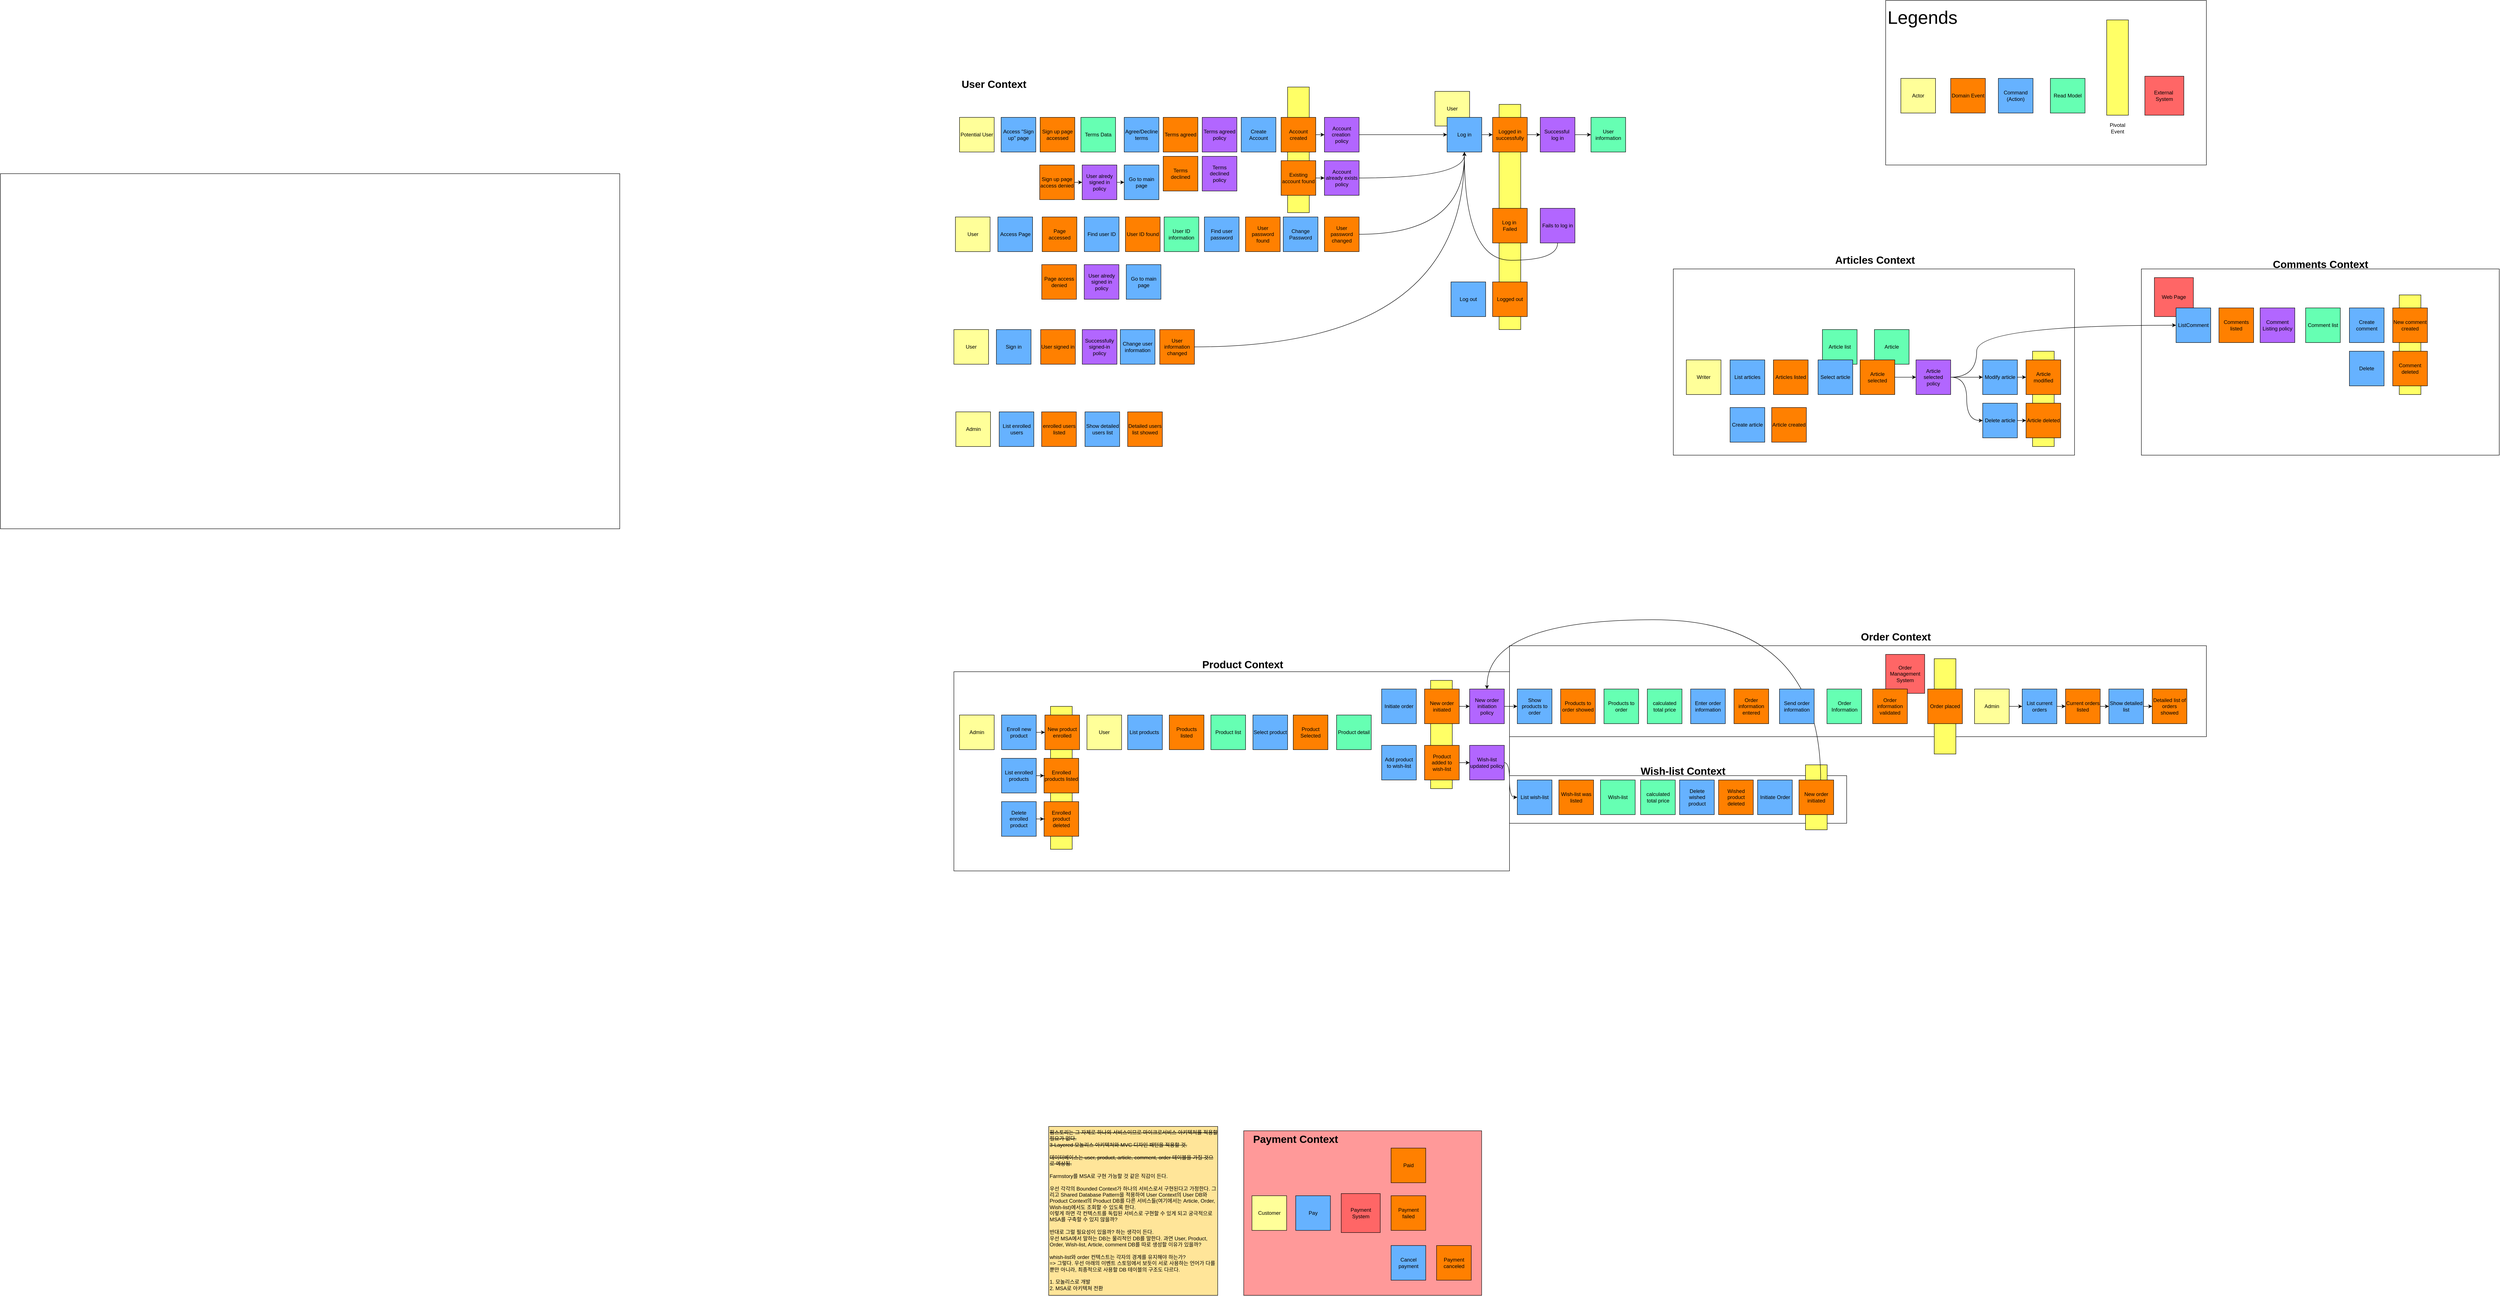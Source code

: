 <mxfile version="22.1.18" type="device" pages="5">
  <diagram name="EventStorming" id="5_YWK2AsJThhMhMhg2Db">
    <mxGraphModel dx="6464" dy="1863" grid="1" gridSize="10" guides="1" tooltips="1" connect="1" arrows="1" fold="1" page="1" pageScale="1" pageWidth="827" pageHeight="1169" math="0" shadow="0">
      <root>
        <mxCell id="0" />
        <mxCell id="1" parent="0" />
        <mxCell id="OXGYt_Xu44Y6toJyyfjl-6" value="" style="rounded=0;whiteSpace=wrap;html=1;fillColor=none;" parent="1" vertex="1">
          <mxGeometry x="-4680" y="-430" width="1429" height="820" as="geometry" />
        </mxCell>
        <mxCell id="99MIyzbU4Gj04lP_Bs7d-54" value="" style="rounded=0;whiteSpace=wrap;html=1;fillColor=none;" parent="1" vertex="1">
          <mxGeometry x="-1198" y="960" width="778" height="110" as="geometry" />
        </mxCell>
        <mxCell id="6dgYTNMcN5cRUHunFICJ-36" value="&lt;font style=&quot;color: rgb(0, 0, 0);&quot;&gt;User&lt;/font&gt;" style="whiteSpace=wrap;html=1;aspect=fixed;fillColor=#FFFF99;fontColor=#000000;" parent="1" vertex="1">
          <mxGeometry x="-1370" y="-620" width="80" height="80" as="geometry" />
        </mxCell>
        <mxCell id="99MIyzbU4Gj04lP_Bs7d-15" value="" style="rounded=0;whiteSpace=wrap;html=1;fillColor=none;" parent="1" vertex="1">
          <mxGeometry x="-2480" y="720" width="1282" height="460" as="geometry" />
        </mxCell>
        <mxCell id="99MIyzbU4Gj04lP_Bs7d-76" value="" style="rounded=0;whiteSpace=wrap;html=1;fillColor=none;" parent="1" vertex="1">
          <mxGeometry x="260" y="-210" width="825.75" height="430" as="geometry" />
        </mxCell>
        <mxCell id="99MIyzbU4Gj04lP_Bs7d-79" value="&lt;font color=&quot;#000000&quot;&gt;User information&lt;/font&gt;" style="whiteSpace=wrap;html=1;aspect=fixed;fillColor=#66FFB3;fontColor=#000000;" parent="1" vertex="1">
          <mxGeometry x="-1010" y="-560" width="80" height="80" as="geometry" />
        </mxCell>
        <mxCell id="6dgYTNMcN5cRUHunFICJ-99" value="" style="rounded=0;whiteSpace=wrap;html=1;fillColor=none;" parent="1" vertex="1">
          <mxGeometry x="-820" y="-210" width="925.75" height="430" as="geometry" />
        </mxCell>
        <mxCell id="99MIyzbU4Gj04lP_Bs7d-68" value="" style="rounded=0;whiteSpace=wrap;html=1;fillColor=#FFFF66;glass=0;" parent="1" vertex="1">
          <mxGeometry x="855" y="-150" width="50" height="230" as="geometry" />
        </mxCell>
        <mxCell id="99MIyzbU4Gj04lP_Bs7d-62" value="Web Page" style="whiteSpace=wrap;html=1;aspect=fixed;fillColor=#FF6666;" parent="1" vertex="1">
          <mxGeometry x="290" y="-190" width="90" height="90" as="geometry" />
        </mxCell>
        <mxCell id="6dgYTNMcN5cRUHunFICJ-80" value="&lt;font color=&quot;#000000&quot;&gt;Article&lt;/font&gt;" style="whiteSpace=wrap;html=1;aspect=fixed;fillColor=#66FFB3;fontColor=#000000;" parent="1" vertex="1">
          <mxGeometry x="-356" y="-70" width="80" height="80" as="geometry" />
        </mxCell>
        <mxCell id="99MIyzbU4Gj04lP_Bs7d-56" value="" style="rounded=0;whiteSpace=wrap;html=1;fillColor=#FFFF66;glass=0;" parent="1" vertex="1">
          <mxGeometry x="8.87" y="-20" width="50" height="220" as="geometry" />
        </mxCell>
        <mxCell id="99MIyzbU4Gj04lP_Bs7d-53" value="" style="rounded=0;whiteSpace=wrap;html=1;fillColor=none;" parent="1" vertex="1">
          <mxGeometry x="-1198" y="660" width="1608" height="210" as="geometry" />
        </mxCell>
        <mxCell id="99MIyzbU4Gj04lP_Bs7d-8" value="" style="rounded=0;whiteSpace=wrap;html=1;fillColor=#FFFF66;glass=0;" parent="1" vertex="1">
          <mxGeometry x="-1710" y="-630" width="50" height="290" as="geometry" />
        </mxCell>
        <mxCell id="6dgYTNMcN5cRUHunFICJ-126" value="&lt;strike&gt;팜스토리는 그 자체로 하나의 서비스이므로 마이크로서비스 아키텍처를 적용할 필요가 없다.&lt;/strike&gt;&lt;div&gt;&lt;strike&gt;3-Layered 모놀리스 아키텍처와 MVC 디자인 패턴을 적용할 것.&lt;/strike&gt;&lt;/div&gt;&lt;div&gt;&lt;strike&gt;&lt;br&gt;&lt;/strike&gt;&lt;/div&gt;&lt;div&gt;&lt;strike&gt;데이터베이스는 user, product, article, comment, order 테이블을 가질 것으로 예상됨.&lt;/strike&gt;&lt;br&gt;&lt;div&gt;&lt;br&gt;&lt;/div&gt;&lt;/div&gt;&lt;div&gt;Farmstory를 MSA로 구현 가능할 것 같은 직감이 든다.&lt;/div&gt;&lt;div&gt;&lt;br&gt;&lt;/div&gt;&lt;div&gt;우선 각각의 Bounded Context가 하나의 서비스로서 구현된다고 가정한다. 그리고 Shared Database Pattern을 적용하여&lt;span style=&quot;background-color: transparent; color: light-dark(rgb(0, 0, 0), rgb(237, 237, 237));&quot;&gt;&amp;nbsp;User Context의 User DB와 Product Context의 Product DB를 다른 서비스들(여기에서는 Article, Order, Wish-list)에서도 조회할 수 있도록 한다.&amp;nbsp;&lt;/span&gt;&lt;/div&gt;&lt;div&gt;이렇게 하면 각 컨텍스트를 독립된 서비스로 구현할 수 있게 되고 궁극적으로 MSA를 구축할 수 있지 않을까?&lt;/div&gt;&lt;div&gt;&lt;br&gt;&lt;/div&gt;&lt;div&gt;반대로 그럴 필요성이 있을까? 하는 생각이 든다.&lt;/div&gt;&lt;div&gt;우선 MSA에서 말하는 DB는 물리적인 DB를 말한다. 과연 User, Product, Order, Wish-list, Article, comment DB를 따로 생성할 이유가 있을까?&lt;/div&gt;&lt;div&gt;&lt;br&gt;&lt;/div&gt;&lt;div&gt;whish-list와 order 컨텍스트는 각자의 경계를 유지해야 하는가?&lt;/div&gt;&lt;div&gt;=&amp;gt; 그렇다. 우선 아래의 이벤트 스토밍에서 보듯이 서로 사용하는 언어가 다를 뿐만 아니라, 최종적으로 사용할 DB 테이블의 구조도 다르다.&lt;/div&gt;&lt;div&gt;&lt;br&gt;&lt;/div&gt;&lt;div&gt;1. 모놀리스로 개발&lt;/div&gt;&lt;div&gt;2. MSA로 아키텍쳐 전환&lt;/div&gt;" style="whiteSpace=wrap;html=1;aspect=fixed;align=left;verticalAlign=top;fillColor=#FFE599;fontColor=#000000;" parent="1" vertex="1">
          <mxGeometry x="-2261.25" y="1770" width="390" height="390" as="geometry" />
        </mxCell>
        <mxCell id="WO153xg_ZT1hePtOKGCX-6" value="" style="group;fillColor=#FF9999;" parent="1" vertex="1" connectable="0">
          <mxGeometry x="-1811.25" y="1780" width="549" height="380" as="geometry" />
        </mxCell>
        <mxCell id="6dgYTNMcN5cRUHunFICJ-7" value="&lt;font color=&quot;#000000&quot;&gt;Pay&lt;/font&gt;" style="whiteSpace=wrap;html=1;aspect=fixed;fillColor=#66B2FF;fontColor=#000000;" parent="WO153xg_ZT1hePtOKGCX-6" vertex="1">
          <mxGeometry x="120" y="150" width="80" height="80" as="geometry" />
        </mxCell>
        <mxCell id="6dgYTNMcN5cRUHunFICJ-57" value="Paid" style="whiteSpace=wrap;html=1;aspect=fixed;fillColor=#FF8000;" parent="WO153xg_ZT1hePtOKGCX-6" vertex="1">
          <mxGeometry x="340" y="40" width="80" height="80" as="geometry" />
        </mxCell>
        <mxCell id="6dgYTNMcN5cRUHunFICJ-59" value="Payment failed" style="whiteSpace=wrap;html=1;aspect=fixed;fillColor=#FF8000;" parent="WO153xg_ZT1hePtOKGCX-6" vertex="1">
          <mxGeometry x="340" y="150" width="80" height="80" as="geometry" />
        </mxCell>
        <mxCell id="6dgYTNMcN5cRUHunFICJ-62" value="Payment System" style="whiteSpace=wrap;html=1;aspect=fixed;fillColor=#FF6666;" parent="WO153xg_ZT1hePtOKGCX-6" vertex="1">
          <mxGeometry x="225" y="145" width="90" height="90" as="geometry" />
        </mxCell>
        <mxCell id="6dgYTNMcN5cRUHunFICJ-64" value="&lt;font color=&quot;#000000&quot;&gt;Cancel payment&lt;/font&gt;" style="whiteSpace=wrap;html=1;aspect=fixed;fillColor=#66B2FF;fontColor=#000000;" parent="WO153xg_ZT1hePtOKGCX-6" vertex="1">
          <mxGeometry x="340" y="265" width="80" height="80" as="geometry" />
        </mxCell>
        <mxCell id="6dgYTNMcN5cRUHunFICJ-65" value="Payment canceled" style="whiteSpace=wrap;html=1;aspect=fixed;fillColor=#FF8000;" parent="WO153xg_ZT1hePtOKGCX-6" vertex="1">
          <mxGeometry x="445" y="265" width="80" height="80" as="geometry" />
        </mxCell>
        <mxCell id="WO153xg_ZT1hePtOKGCX-3" value="Payment Context" style="text;strokeColor=none;fillColor=none;html=1;fontSize=24;fontStyle=1;verticalAlign=middle;align=center;" parent="WO153xg_ZT1hePtOKGCX-6" vertex="1">
          <mxGeometry x="14" width="210" height="40" as="geometry" />
        </mxCell>
        <mxCell id="WO153xg_ZT1hePtOKGCX-4" value="&lt;font style=&quot;color: rgb(0, 0, 0);&quot;&gt;Customer&lt;/font&gt;" style="whiteSpace=wrap;html=1;aspect=fixed;fillColor=#FFFF99;fontColor=#000000;" parent="WO153xg_ZT1hePtOKGCX-6" vertex="1">
          <mxGeometry x="19" y="150" width="80" height="80" as="geometry" />
        </mxCell>
        <mxCell id="WO153xg_ZT1hePtOKGCX-5" value="" style="rounded=0;whiteSpace=wrap;html=1;fillColor=none;" parent="WO153xg_ZT1hePtOKGCX-6" vertex="1">
          <mxGeometry width="549" height="380" as="geometry" />
        </mxCell>
        <mxCell id="AAY8KX62Sy8YcYnz-480-1" value="" style="rounded=0;whiteSpace=wrap;html=1;" parent="1" vertex="1">
          <mxGeometry x="-330" y="-830" width="740" height="380" as="geometry" />
        </mxCell>
        <mxCell id="AAY8KX62Sy8YcYnz-480-2" value="Legends" style="text;html=1;align=center;verticalAlign=middle;whiteSpace=wrap;rounded=0;fontSize=42;" parent="1" vertex="1">
          <mxGeometry x="-330" y="-830" width="170" height="80" as="geometry" />
        </mxCell>
        <mxCell id="AAY8KX62Sy8YcYnz-480-3" value="Domain Event" style="whiteSpace=wrap;html=1;aspect=fixed;fillColor=#FF8000;" parent="1" vertex="1">
          <mxGeometry x="-180" y="-650" width="80" height="80" as="geometry" />
        </mxCell>
        <mxCell id="AAY8KX62Sy8YcYnz-480-5" value="&lt;font style=&quot;color: rgb(0, 0, 0);&quot;&gt;Actor&lt;/font&gt;" style="whiteSpace=wrap;html=1;aspect=fixed;fillColor=#FFFF99;fontColor=#000000;" parent="1" vertex="1">
          <mxGeometry x="-295" y="-650" width="80" height="80" as="geometry" />
        </mxCell>
        <mxCell id="AAY8KX62Sy8YcYnz-480-8" value="&lt;div&gt;&lt;span style=&quot;background-color: transparent; color: light-dark(rgb(0, 0, 0), rgb(0, 0, 0));&quot;&gt;Command&lt;/span&gt;&lt;br&gt;&lt;/div&gt;&lt;div&gt;&lt;span style=&quot;background-color: transparent; color: light-dark(rgb(0, 0, 0), rgb(0, 0, 0));&quot;&gt;(Action)&lt;/span&gt;&lt;/div&gt;" style="whiteSpace=wrap;html=1;aspect=fixed;fillColor=#66B2FF;fontColor=#000000;" parent="1" vertex="1">
          <mxGeometry x="-70" y="-650" width="80" height="80" as="geometry" />
        </mxCell>
        <mxCell id="AAY8KX62Sy8YcYnz-480-12" value="&lt;font color=&quot;#000000&quot;&gt;Read Model&lt;/font&gt;" style="whiteSpace=wrap;html=1;aspect=fixed;fillColor=#66FFB3;fontColor=#000000;" parent="1" vertex="1">
          <mxGeometry x="50" y="-650" width="80" height="80" as="geometry" />
        </mxCell>
        <mxCell id="AAY8KX62Sy8YcYnz-480-17" value="" style="rounded=0;whiteSpace=wrap;html=1;fillColor=#FFFF66;glass=0;" parent="1" vertex="1">
          <mxGeometry x="180" y="-785" width="50" height="220" as="geometry" />
        </mxCell>
        <mxCell id="AAY8KX62Sy8YcYnz-480-36" value="External&amp;nbsp;&lt;div&gt;System&lt;/div&gt;" style="whiteSpace=wrap;html=1;aspect=fixed;fillColor=#FF6666;" parent="1" vertex="1">
          <mxGeometry x="268" y="-655" width="90" height="90" as="geometry" />
        </mxCell>
        <mxCell id="AAY8KX62Sy8YcYnz-480-40" value="Pivotal Event" style="text;html=1;align=center;verticalAlign=middle;whiteSpace=wrap;rounded=0;" parent="1" vertex="1">
          <mxGeometry x="175" y="-550" width="60" height="30" as="geometry" />
        </mxCell>
        <mxCell id="NV7RWuxPwkH0owP8KRcs-55" value="&lt;font style=&quot;color: rgb(0, 0, 0);&quot;&gt;Potential User&lt;/font&gt;" style="whiteSpace=wrap;html=1;aspect=fixed;fillColor=#FFFF99;fontColor=#000000;" parent="1" vertex="1">
          <mxGeometry x="-2467" y="-560" width="80" height="80" as="geometry" />
        </mxCell>
        <mxCell id="NV7RWuxPwkH0owP8KRcs-19" value="Terms agreed" style="whiteSpace=wrap;html=1;aspect=fixed;fillColor=#FF8000;" parent="1" vertex="1">
          <mxGeometry x="-1997" y="-560" width="80" height="80" as="geometry" />
        </mxCell>
        <mxCell id="NV7RWuxPwkH0owP8KRcs-75" value="&lt;font color=&quot;#000000&quot;&gt;Terms Data&lt;/font&gt;" style="whiteSpace=wrap;html=1;aspect=fixed;fillColor=#66FFB3;fontColor=#000000;" parent="1" vertex="1">
          <mxGeometry x="-2187" y="-560" width="80" height="80" as="geometry" />
        </mxCell>
        <mxCell id="6dgYTNMcN5cRUHunFICJ-1" value="&lt;font color=&quot;#000000&quot;&gt;Create Account&lt;/font&gt;" style="whiteSpace=wrap;html=1;aspect=fixed;fillColor=#66B2FF;fontColor=#000000;" parent="1" vertex="1">
          <mxGeometry x="-1817" y="-560" width="80" height="80" as="geometry" />
        </mxCell>
        <mxCell id="YXIGhRl75QvFyV5gLEtw-1" value="Terms agreed policy" style="whiteSpace=wrap;html=1;aspect=fixed;fillColor=#B266FF;" parent="1" vertex="1">
          <mxGeometry x="-1907" y="-560" width="80" height="80" as="geometry" />
        </mxCell>
        <mxCell id="YXIGhRl75QvFyV5gLEtw-2" value="Terms declined policy" style="whiteSpace=wrap;html=1;aspect=fixed;fillColor=#B266FF;" parent="1" vertex="1">
          <mxGeometry x="-1907" y="-470" width="80" height="80" as="geometry" />
        </mxCell>
        <mxCell id="YXIGhRl75QvFyV5gLEtw-3" value="Terms declined" style="whiteSpace=wrap;html=1;aspect=fixed;fillColor=#FF8000;" parent="1" vertex="1">
          <mxGeometry x="-1997" y="-470" width="80" height="80" as="geometry" />
        </mxCell>
        <mxCell id="YXIGhRl75QvFyV5gLEtw-4" value="&lt;font color=&quot;#000000&quot;&gt;Access &quot;Sign up&quot; page&lt;/font&gt;" style="whiteSpace=wrap;html=1;aspect=fixed;fillColor=#66B2FF;fontColor=#000000;" parent="1" vertex="1">
          <mxGeometry x="-2371" y="-560" width="80" height="80" as="geometry" />
        </mxCell>
        <mxCell id="YXIGhRl75QvFyV5gLEtw-5" value="Sign up page accessed" style="whiteSpace=wrap;html=1;aspect=fixed;fillColor=#FF8000;" parent="1" vertex="1">
          <mxGeometry x="-2281" y="-560" width="80" height="80" as="geometry" />
        </mxCell>
        <mxCell id="YXIGhRl75QvFyV5gLEtw-6" value="&lt;font color=&quot;#000000&quot;&gt;Agree/Decline&lt;/font&gt;&lt;div&gt;&lt;font color=&quot;#000000&quot;&gt;terms&lt;/font&gt;&lt;/div&gt;" style="whiteSpace=wrap;html=1;aspect=fixed;fillColor=#66B2FF;fontColor=#000000;" parent="1" vertex="1">
          <mxGeometry x="-2087" y="-560" width="80" height="80" as="geometry" />
        </mxCell>
        <mxCell id="99MIyzbU4Gj04lP_Bs7d-3" value="&lt;font style=&quot;color: rgb(0, 0, 0);&quot;&gt;User&lt;/font&gt;" style="whiteSpace=wrap;html=1;aspect=fixed;fillColor=#FFFF99;fontColor=#000000;" parent="1" vertex="1">
          <mxGeometry x="-2480" y="-70" width="80" height="80" as="geometry" />
        </mxCell>
        <mxCell id="99MIyzbU4Gj04lP_Bs7d-4" value="&lt;font color=&quot;#000000&quot;&gt;Change user information&lt;/font&gt;" style="whiteSpace=wrap;html=1;aspect=fixed;fillColor=#66B2FF;fontColor=#000000;" parent="1" vertex="1">
          <mxGeometry x="-2096" y="-70" width="80" height="80" as="geometry" />
        </mxCell>
        <mxCell id="GN9DhsuX2ZQaS_a1PxmU-12" style="edgeStyle=orthogonalEdgeStyle;rounded=0;orthogonalLoop=1;jettySize=auto;html=1;curved=1;" parent="1" source="99MIyzbU4Gj04lP_Bs7d-5" target="6dgYTNMcN5cRUHunFICJ-2" edge="1">
          <mxGeometry relative="1" as="geometry" />
        </mxCell>
        <mxCell id="99MIyzbU4Gj04lP_Bs7d-5" value="User information changed" style="whiteSpace=wrap;html=1;aspect=fixed;fillColor=#FF8000;" parent="1" vertex="1">
          <mxGeometry x="-2005" y="-70" width="80" height="80" as="geometry" />
        </mxCell>
        <mxCell id="OXGYt_Xu44Y6toJyyfjl-9" style="edgeStyle=orthogonalEdgeStyle;rounded=0;orthogonalLoop=1;jettySize=auto;html=1;" parent="1" source="99MIyzbU4Gj04lP_Bs7d-7" target="OXGYt_Xu44Y6toJyyfjl-8" edge="1">
          <mxGeometry relative="1" as="geometry" />
        </mxCell>
        <mxCell id="99MIyzbU4Gj04lP_Bs7d-7" value="Account created" style="whiteSpace=wrap;html=1;aspect=fixed;fillColor=#FF8000;" parent="1" vertex="1">
          <mxGeometry x="-1725" y="-560" width="80" height="80" as="geometry" />
        </mxCell>
        <mxCell id="6dgYTNMcN5cRUHunFICJ-28" value="&lt;font color=&quot;#000000&quot;&gt;Find user ID&lt;/font&gt;" style="whiteSpace=wrap;html=1;aspect=fixed;fillColor=#66B2FF;fontColor=#000000;" parent="1" vertex="1">
          <mxGeometry x="-2179" y="-330" width="80" height="80" as="geometry" />
        </mxCell>
        <mxCell id="NV7RWuxPwkH0owP8KRcs-23" value="User ID found" style="whiteSpace=wrap;html=1;aspect=fixed;fillColor=#FF8000;" parent="1" vertex="1">
          <mxGeometry x="-2084.12" y="-330" width="80" height="80" as="geometry" />
        </mxCell>
        <mxCell id="6dgYTNMcN5cRUHunFICJ-29" value="&lt;font color=&quot;#000000&quot;&gt;Find user password&lt;/font&gt;" style="whiteSpace=wrap;html=1;aspect=fixed;fillColor=#66B2FF;fontColor=#000000;" parent="1" vertex="1">
          <mxGeometry x="-1902" y="-330" width="80" height="80" as="geometry" />
        </mxCell>
        <mxCell id="NV7RWuxPwkH0owP8KRcs-24" value="User password found" style="whiteSpace=wrap;html=1;aspect=fixed;fillColor=#FF8000;" parent="1" vertex="1">
          <mxGeometry x="-1807.12" y="-330" width="80" height="80" as="geometry" />
        </mxCell>
        <mxCell id="6dgYTNMcN5cRUHunFICJ-41" value="&lt;font color=&quot;#000000&quot;&gt;Change&lt;/font&gt;&lt;div&gt;&lt;font color=&quot;#000000&quot;&gt;Password&lt;/font&gt;&lt;/div&gt;" style="whiteSpace=wrap;html=1;aspect=fixed;fillColor=#66B2FF;fontColor=#000000;" parent="1" vertex="1">
          <mxGeometry x="-1720" y="-330" width="80" height="80" as="geometry" />
        </mxCell>
        <mxCell id="GN9DhsuX2ZQaS_a1PxmU-13" style="edgeStyle=orthogonalEdgeStyle;rounded=0;orthogonalLoop=1;jettySize=auto;html=1;curved=1;" parent="1" source="NV7RWuxPwkH0owP8KRcs-21" target="6dgYTNMcN5cRUHunFICJ-2" edge="1">
          <mxGeometry relative="1" as="geometry" />
        </mxCell>
        <mxCell id="NV7RWuxPwkH0owP8KRcs-21" value="User password changed" style="whiteSpace=wrap;html=1;aspect=fixed;fillColor=#FF8000;" parent="1" vertex="1">
          <mxGeometry x="-1625" y="-330" width="80" height="80" as="geometry" />
        </mxCell>
        <mxCell id="99MIyzbU4Gj04lP_Bs7d-21" value="" style="rounded=0;whiteSpace=wrap;html=1;fillColor=#FFFF66;glass=0;" parent="1" vertex="1">
          <mxGeometry x="-2257" y="800" width="50" height="330" as="geometry" />
        </mxCell>
        <mxCell id="6dgYTNMcN5cRUHunFICJ-5" value="&lt;font color=&quot;#000000&quot;&gt;Product detail&lt;/font&gt;" style="whiteSpace=wrap;html=1;aspect=fixed;fillColor=#66FFB3;fontColor=#000000;" parent="1" vertex="1">
          <mxGeometry x="-1597" y="820" width="80" height="80" as="geometry" />
        </mxCell>
        <mxCell id="NV7RWuxPwkH0owP8KRcs-61" value="&lt;font style=&quot;color: rgb(0, 0, 0);&quot;&gt;User&lt;/font&gt;" style="whiteSpace=wrap;html=1;aspect=fixed;fillColor=#FFFF99;fontColor=#000000;" parent="1" vertex="1">
          <mxGeometry x="-2173" y="820" width="80" height="80" as="geometry" />
        </mxCell>
        <mxCell id="NV7RWuxPwkH0owP8KRcs-51" value="" style="rounded=0;whiteSpace=wrap;html=1;fillColor=#FFFF66;glass=0;" parent="1" vertex="1">
          <mxGeometry x="-1380" y="740" width="50" height="250" as="geometry" />
        </mxCell>
        <mxCell id="NV7RWuxPwkH0owP8KRcs-7" value="Products listed" style="whiteSpace=wrap;html=1;aspect=fixed;fillColor=#FF8000;" parent="1" vertex="1">
          <mxGeometry x="-1983" y="820" width="80" height="80" as="geometry" />
        </mxCell>
        <mxCell id="NV7RWuxPwkH0owP8KRcs-8" value="Product&lt;div&gt;Selected&lt;/div&gt;" style="whiteSpace=wrap;html=1;aspect=fixed;fillColor=#FF8000;" parent="1" vertex="1">
          <mxGeometry x="-1697" y="820" width="80" height="80" as="geometry" />
        </mxCell>
        <mxCell id="6dgYTNMcN5cRUHunFICJ-4" value="&lt;div&gt;&lt;span style=&quot;background-color: transparent; color: light-dark(rgb(0, 0, 0), rgb(0, 0, 0));&quot;&gt;List products&amp;nbsp;&lt;/span&gt;&lt;br&gt;&lt;/div&gt;" style="whiteSpace=wrap;html=1;aspect=fixed;fillColor=#66B2FF;fontColor=#000000;" parent="1" vertex="1">
          <mxGeometry x="-2079" y="820" width="80" height="80" as="geometry" />
        </mxCell>
        <mxCell id="6dgYTNMcN5cRUHunFICJ-6" value="&lt;font color=&quot;#000000&quot;&gt;Select product&lt;/font&gt;" style="whiteSpace=wrap;html=1;aspect=fixed;fillColor=#66B2FF;fontColor=#000000;" parent="1" vertex="1">
          <mxGeometry x="-1790" y="820" width="80" height="80" as="geometry" />
        </mxCell>
        <mxCell id="6dgYTNMcN5cRUHunFICJ-30" value="&lt;font color=&quot;#000000&quot;&gt;Product list&lt;/font&gt;" style="whiteSpace=wrap;html=1;aspect=fixed;fillColor=#66FFB3;fontColor=#000000;" parent="1" vertex="1">
          <mxGeometry x="-1887" y="820" width="80" height="80" as="geometry" />
        </mxCell>
        <mxCell id="6dgYTNMcN5cRUHunFICJ-46" value="&lt;font color=&quot;#000000&quot;&gt;Initiate order&lt;/font&gt;" style="whiteSpace=wrap;html=1;aspect=fixed;fillColor=#66B2FF;fontColor=#000000;" parent="1" vertex="1">
          <mxGeometry x="-1493" y="760" width="80" height="80" as="geometry" />
        </mxCell>
        <mxCell id="6dgYTNMcN5cRUHunFICJ-47" value="&lt;font color=&quot;#000000&quot;&gt;Add product to wish-list&lt;/font&gt;" style="whiteSpace=wrap;html=1;aspect=fixed;fillColor=#66B2FF;fontColor=#000000;" parent="1" vertex="1">
          <mxGeometry x="-1493" y="890" width="80" height="80" as="geometry" />
        </mxCell>
        <mxCell id="NV7RWuxPwkH0owP8KRcs-63" value="&lt;font style=&quot;color: rgb(0, 0, 0);&quot;&gt;Admin&lt;/font&gt;" style="whiteSpace=wrap;html=1;aspect=fixed;fillColor=#FFFF99;fontColor=#000000;" parent="1" vertex="1">
          <mxGeometry x="-2467" y="820" width="80" height="80" as="geometry" />
        </mxCell>
        <mxCell id="NV7RWuxPwkH0owP8KRcs-26" value="New product enrolled" style="whiteSpace=wrap;html=1;aspect=fixed;fillColor=#FF8000;" parent="1" vertex="1">
          <mxGeometry x="-2270" y="820" width="80" height="80" as="geometry" />
        </mxCell>
        <mxCell id="NV7RWuxPwkH0owP8KRcs-29" value="Enrolled products listed" style="whiteSpace=wrap;html=1;aspect=fixed;fillColor=#FF8000;" parent="1" vertex="1">
          <mxGeometry x="-2272" y="920" width="80" height="80" as="geometry" />
        </mxCell>
        <mxCell id="NV7RWuxPwkH0owP8KRcs-30" value="Enrolled product deleted" style="whiteSpace=wrap;html=1;aspect=fixed;fillColor=#FF8000;" parent="1" vertex="1">
          <mxGeometry x="-2272" y="1020" width="80" height="80" as="geometry" />
        </mxCell>
        <mxCell id="99MIyzbU4Gj04lP_Bs7d-46" style="edgeStyle=orthogonalEdgeStyle;rounded=0;orthogonalLoop=1;jettySize=auto;html=1;" parent="1" source="6dgYTNMcN5cRUHunFICJ-91" target="NV7RWuxPwkH0owP8KRcs-29" edge="1">
          <mxGeometry relative="1" as="geometry" />
        </mxCell>
        <mxCell id="6dgYTNMcN5cRUHunFICJ-91" value="&lt;font color=&quot;#000000&quot;&gt;List enrolled products&lt;/font&gt;" style="whiteSpace=wrap;html=1;aspect=fixed;fillColor=#66B2FF;fontColor=#000000;" parent="1" vertex="1">
          <mxGeometry x="-2370" y="920" width="80" height="80" as="geometry" />
        </mxCell>
        <mxCell id="99MIyzbU4Gj04lP_Bs7d-45" style="edgeStyle=orthogonalEdgeStyle;rounded=0;orthogonalLoop=1;jettySize=auto;html=1;entryX=0;entryY=0.5;entryDx=0;entryDy=0;" parent="1" source="6dgYTNMcN5cRUHunFICJ-94" target="NV7RWuxPwkH0owP8KRcs-26" edge="1">
          <mxGeometry relative="1" as="geometry" />
        </mxCell>
        <mxCell id="6dgYTNMcN5cRUHunFICJ-94" value="&lt;font color=&quot;#000000&quot;&gt;Enroll new product&lt;/font&gt;" style="whiteSpace=wrap;html=1;aspect=fixed;fillColor=#66B2FF;fontColor=#000000;" parent="1" vertex="1">
          <mxGeometry x="-2370" y="820" width="80" height="80" as="geometry" />
        </mxCell>
        <mxCell id="99MIyzbU4Gj04lP_Bs7d-47" style="edgeStyle=orthogonalEdgeStyle;rounded=0;orthogonalLoop=1;jettySize=auto;html=1;" parent="1" source="6dgYTNMcN5cRUHunFICJ-95" target="NV7RWuxPwkH0owP8KRcs-30" edge="1">
          <mxGeometry relative="1" as="geometry" />
        </mxCell>
        <mxCell id="6dgYTNMcN5cRUHunFICJ-95" value="&lt;font color=&quot;#000000&quot;&gt;Delete enrolled product&lt;/font&gt;" style="whiteSpace=wrap;html=1;aspect=fixed;fillColor=#66B2FF;fontColor=#000000;" parent="1" vertex="1">
          <mxGeometry x="-2370" y="1020" width="80" height="80" as="geometry" />
        </mxCell>
        <mxCell id="99MIyzbU4Gj04lP_Bs7d-43" style="edgeStyle=orthogonalEdgeStyle;rounded=0;orthogonalLoop=1;jettySize=auto;html=1;" parent="1" source="99MIyzbU4Gj04lP_Bs7d-23" target="99MIyzbU4Gj04lP_Bs7d-25" edge="1">
          <mxGeometry relative="1" as="geometry" />
        </mxCell>
        <mxCell id="99MIyzbU4Gj04lP_Bs7d-23" value="New order initiated" style="whiteSpace=wrap;html=1;aspect=fixed;fillColor=#FF8000;" parent="1" vertex="1">
          <mxGeometry x="-1394" y="760" width="80" height="80" as="geometry" />
        </mxCell>
        <mxCell id="99MIyzbU4Gj04lP_Bs7d-30" style="edgeStyle=orthogonalEdgeStyle;rounded=0;orthogonalLoop=1;jettySize=auto;html=1;entryX=0;entryY=0.5;entryDx=0;entryDy=0;" parent="1" source="99MIyzbU4Gj04lP_Bs7d-25" target="6dgYTNMcN5cRUHunFICJ-68" edge="1">
          <mxGeometry relative="1" as="geometry" />
        </mxCell>
        <mxCell id="99MIyzbU4Gj04lP_Bs7d-25" value="New order initiation policy" style="whiteSpace=wrap;html=1;aspect=fixed;fillColor=#B266FF;" parent="1" vertex="1">
          <mxGeometry x="-1290" y="760" width="80" height="80" as="geometry" />
        </mxCell>
        <mxCell id="99MIyzbU4Gj04lP_Bs7d-44" style="edgeStyle=orthogonalEdgeStyle;rounded=0;orthogonalLoop=1;jettySize=auto;html=1;" parent="1" source="99MIyzbU4Gj04lP_Bs7d-26" target="99MIyzbU4Gj04lP_Bs7d-27" edge="1">
          <mxGeometry relative="1" as="geometry" />
        </mxCell>
        <mxCell id="99MIyzbU4Gj04lP_Bs7d-26" value="Product added to wish-list" style="whiteSpace=wrap;html=1;aspect=fixed;fillColor=#FF8000;" parent="1" vertex="1">
          <mxGeometry x="-1394" y="890" width="80" height="80" as="geometry" />
        </mxCell>
        <mxCell id="99MIyzbU4Gj04lP_Bs7d-31" style="edgeStyle=orthogonalEdgeStyle;rounded=0;orthogonalLoop=1;jettySize=auto;html=1;curved=1;" parent="1" source="99MIyzbU4Gj04lP_Bs7d-27" target="6dgYTNMcN5cRUHunFICJ-67" edge="1">
          <mxGeometry relative="1" as="geometry">
            <Array as="points">
              <mxPoint x="-1198" y="930" />
              <mxPoint x="-1198" y="1010" />
            </Array>
          </mxGeometry>
        </mxCell>
        <mxCell id="99MIyzbU4Gj04lP_Bs7d-27" value="Wish-list updated policy" style="whiteSpace=wrap;html=1;aspect=fixed;fillColor=#B266FF;" parent="1" vertex="1">
          <mxGeometry x="-1290" y="890" width="80" height="80" as="geometry" />
        </mxCell>
        <mxCell id="NV7RWuxPwkH0owP8KRcs-52" value="" style="rounded=0;whiteSpace=wrap;html=1;fillColor=#FFFF66;glass=0;" parent="1" vertex="1">
          <mxGeometry x="-218" y="690" width="50" height="220" as="geometry" />
        </mxCell>
        <mxCell id="NV7RWuxPwkH0owP8KRcs-11" value="Order placed" style="whiteSpace=wrap;html=1;aspect=fixed;fillColor=#FF8000;" parent="1" vertex="1">
          <mxGeometry x="-233" y="760" width="80" height="80" as="geometry" />
        </mxCell>
        <mxCell id="6dgYTNMcN5cRUHunFICJ-14" value="&lt;font color=&quot;#000000&quot;&gt;Products to order&lt;/font&gt;" style="whiteSpace=wrap;html=1;aspect=fixed;fillColor=#66FFB3;fontColor=#000000;" parent="1" vertex="1">
          <mxGeometry x="-980" y="760" width="80" height="80" as="geometry" />
        </mxCell>
        <mxCell id="6dgYTNMcN5cRUHunFICJ-16" value="&lt;div&gt;&lt;font color=&quot;#000000&quot;&gt;calculated&lt;/font&gt;&lt;/div&gt;&lt;font color=&quot;#000000&quot;&gt;total price&lt;/font&gt;" style="whiteSpace=wrap;html=1;aspect=fixed;fillColor=#66FFB3;fontColor=#000000;" parent="1" vertex="1">
          <mxGeometry x="-880" y="760" width="80" height="80" as="geometry" />
        </mxCell>
        <mxCell id="6dgYTNMcN5cRUHunFICJ-19" value="Order Context" style="text;strokeColor=none;fillColor=none;html=1;fontSize=24;fontStyle=1;verticalAlign=middle;align=center;" parent="1" vertex="1">
          <mxGeometry x="-357" y="620" width="100" height="40" as="geometry" />
        </mxCell>
        <mxCell id="6dgYTNMcN5cRUHunFICJ-68" value="&lt;font color=&quot;#000000&quot;&gt;Show products to order&lt;/font&gt;" style="whiteSpace=wrap;html=1;aspect=fixed;fillColor=#66B2FF;fontColor=#000000;" parent="1" vertex="1">
          <mxGeometry x="-1180" y="760" width="80" height="80" as="geometry" />
        </mxCell>
        <mxCell id="6dgYTNMcN5cRUHunFICJ-69" value="Products to order showed" style="whiteSpace=wrap;html=1;aspect=fixed;fillColor=#FF8000;" parent="1" vertex="1">
          <mxGeometry x="-1080" y="760" width="80" height="80" as="geometry" />
        </mxCell>
        <mxCell id="99MIyzbU4Gj04lP_Bs7d-51" style="edgeStyle=orthogonalEdgeStyle;rounded=0;orthogonalLoop=1;jettySize=auto;html=1;" parent="1" source="NV7RWuxPwkH0owP8KRcs-27" target="6dgYTNMcN5cRUHunFICJ-96" edge="1">
          <mxGeometry relative="1" as="geometry" />
        </mxCell>
        <mxCell id="NV7RWuxPwkH0owP8KRcs-27" value="Current orders listed" style="whiteSpace=wrap;html=1;aspect=fixed;fillColor=#FF8000;" parent="1" vertex="1">
          <mxGeometry x="85" y="760.005" width="80" height="80" as="geometry" />
        </mxCell>
        <mxCell id="NV7RWuxPwkH0owP8KRcs-32" value="Detailed list of orders showed" style="whiteSpace=wrap;html=1;aspect=fixed;fillColor=#FF8000;" parent="1" vertex="1">
          <mxGeometry x="285" y="760.005" width="80" height="80" as="geometry" />
        </mxCell>
        <mxCell id="99MIyzbU4Gj04lP_Bs7d-50" style="edgeStyle=orthogonalEdgeStyle;rounded=0;orthogonalLoop=1;jettySize=auto;html=1;" parent="1" source="6dgYTNMcN5cRUHunFICJ-92" target="NV7RWuxPwkH0owP8KRcs-27" edge="1">
          <mxGeometry relative="1" as="geometry" />
        </mxCell>
        <mxCell id="6dgYTNMcN5cRUHunFICJ-92" value="&lt;font color=&quot;#000000&quot;&gt;List current orders&lt;/font&gt;" style="whiteSpace=wrap;html=1;aspect=fixed;fillColor=#66B2FF;fontColor=#000000;" parent="1" vertex="1">
          <mxGeometry x="-15" y="760.005" width="80" height="80" as="geometry" />
        </mxCell>
        <mxCell id="99MIyzbU4Gj04lP_Bs7d-52" style="edgeStyle=orthogonalEdgeStyle;rounded=0;orthogonalLoop=1;jettySize=auto;html=1;" parent="1" source="6dgYTNMcN5cRUHunFICJ-96" target="NV7RWuxPwkH0owP8KRcs-32" edge="1">
          <mxGeometry relative="1" as="geometry" />
        </mxCell>
        <mxCell id="6dgYTNMcN5cRUHunFICJ-96" value="&lt;font color=&quot;#000000&quot;&gt;Show detailed list&lt;/font&gt;" style="whiteSpace=wrap;html=1;aspect=fixed;fillColor=#66B2FF;fontColor=#000000;" parent="1" vertex="1">
          <mxGeometry x="185" y="760.005" width="80" height="80" as="geometry" />
        </mxCell>
        <mxCell id="99MIyzbU4Gj04lP_Bs7d-49" style="edgeStyle=orthogonalEdgeStyle;rounded=0;orthogonalLoop=1;jettySize=auto;html=1;entryX=0;entryY=0.5;entryDx=0;entryDy=0;" parent="1" source="99MIyzbU4Gj04lP_Bs7d-17" target="6dgYTNMcN5cRUHunFICJ-92" edge="1">
          <mxGeometry relative="1" as="geometry" />
        </mxCell>
        <mxCell id="99MIyzbU4Gj04lP_Bs7d-17" value="&lt;font style=&quot;color: rgb(0, 0, 0);&quot;&gt;Admin&lt;/font&gt;" style="whiteSpace=wrap;html=1;aspect=fixed;fillColor=#FFFF99;fontColor=#000000;" parent="1" vertex="1">
          <mxGeometry x="-125" y="760" width="80" height="80" as="geometry" />
        </mxCell>
        <mxCell id="NV7RWuxPwkH0owP8KRcs-53" value="" style="rounded=0;whiteSpace=wrap;html=1;fillColor=#FFFF66;glass=0;" parent="1" vertex="1">
          <mxGeometry x="-515" y="935" width="50" height="150" as="geometry" />
        </mxCell>
        <mxCell id="NV7RWuxPwkH0owP8KRcs-10" value="Wish-list was listed" style="whiteSpace=wrap;html=1;aspect=fixed;fillColor=#FF8000;" parent="1" vertex="1">
          <mxGeometry x="-1084" y="970" width="80" height="80" as="geometry" />
        </mxCell>
        <mxCell id="NV7RWuxPwkH0owP8KRcs-38" value="Wished product deleted" style="whiteSpace=wrap;html=1;aspect=fixed;fillColor=#FF8000;" parent="1" vertex="1">
          <mxGeometry x="-715.5" y="970" width="80" height="80" as="geometry" />
        </mxCell>
        <mxCell id="6dgYTNMcN5cRUHunFICJ-40" value="Wish-list Context" style="text;strokeColor=none;fillColor=none;html=1;fontSize=24;fontStyle=1;verticalAlign=middle;align=center;" parent="1" vertex="1">
          <mxGeometry x="-848" y="930" width="100" height="40" as="geometry" />
        </mxCell>
        <mxCell id="6dgYTNMcN5cRUHunFICJ-48" value="&lt;font color=&quot;#000000&quot;&gt;Delete&lt;/font&gt;&lt;div&gt;&lt;font color=&quot;#000000&quot;&gt;wished product&lt;/font&gt;&lt;/div&gt;" style="whiteSpace=wrap;html=1;aspect=fixed;fillColor=#66B2FF;fontColor=#000000;" parent="1" vertex="1">
          <mxGeometry x="-805.5" y="970" width="80" height="80" as="geometry" />
        </mxCell>
        <mxCell id="6dgYTNMcN5cRUHunFICJ-49" value="&lt;font color=&quot;#000000&quot;&gt;Wish-list&lt;/font&gt;" style="whiteSpace=wrap;html=1;aspect=fixed;fillColor=#66FFB3;fontColor=#000000;" parent="1" vertex="1">
          <mxGeometry x="-988" y="970" width="80" height="80" as="geometry" />
        </mxCell>
        <mxCell id="6dgYTNMcN5cRUHunFICJ-51" value="&lt;div&gt;&lt;font color=&quot;#000000&quot;&gt;calculated&lt;/font&gt;&lt;/div&gt;&lt;font color=&quot;#000000&quot;&gt;total price&lt;/font&gt;" style="whiteSpace=wrap;html=1;aspect=fixed;fillColor=#66FFB3;fontColor=#000000;" parent="1" vertex="1">
          <mxGeometry x="-895.5" y="970" width="80" height="80" as="geometry" />
        </mxCell>
        <mxCell id="6dgYTNMcN5cRUHunFICJ-52" value="&lt;font color=&quot;#000000&quot;&gt;Initiate Order&lt;/font&gt;" style="whiteSpace=wrap;html=1;aspect=fixed;fillColor=#66B2FF;fontColor=#000000;" parent="1" vertex="1">
          <mxGeometry x="-625.5" y="970" width="80" height="80" as="geometry" />
        </mxCell>
        <mxCell id="6dgYTNMcN5cRUHunFICJ-67" value="&lt;font color=&quot;#000000&quot;&gt;List wish-list&lt;/font&gt;" style="whiteSpace=wrap;html=1;aspect=fixed;fillColor=#66B2FF;fontColor=#000000;" parent="1" vertex="1">
          <mxGeometry x="-1180" y="970" width="80" height="80" as="geometry" />
        </mxCell>
        <mxCell id="99MIyzbU4Gj04lP_Bs7d-33" value="Order Management System" style="whiteSpace=wrap;html=1;aspect=fixed;fillColor=#FF6666;" parent="1" vertex="1">
          <mxGeometry x="-330" y="680" width="90" height="90" as="geometry" />
        </mxCell>
        <mxCell id="99MIyzbU4Gj04lP_Bs7d-34" value="Enter order information" style="whiteSpace=wrap;html=1;aspect=fixed;fillColor=#66B2FF;fontColor=#000000;" parent="1" vertex="1">
          <mxGeometry x="-780" y="760" width="80" height="80" as="geometry" />
        </mxCell>
        <mxCell id="99MIyzbU4Gj04lP_Bs7d-35" value="Order information entered" style="whiteSpace=wrap;html=1;aspect=fixed;fillColor=#FF8000;" parent="1" vertex="1">
          <mxGeometry x="-680" y="760" width="80" height="80" as="geometry" />
        </mxCell>
        <mxCell id="99MIyzbU4Gj04lP_Bs7d-38" style="edgeStyle=orthogonalEdgeStyle;rounded=0;orthogonalLoop=1;jettySize=auto;html=1;entryX=0.5;entryY=0;entryDx=0;entryDy=0;curved=1;" parent="1" source="99MIyzbU4Gj04lP_Bs7d-36" target="99MIyzbU4Gj04lP_Bs7d-25" edge="1">
          <mxGeometry relative="1" as="geometry">
            <Array as="points">
              <mxPoint x="-480" y="600" />
              <mxPoint x="-1250" y="600" />
            </Array>
          </mxGeometry>
        </mxCell>
        <mxCell id="99MIyzbU4Gj04lP_Bs7d-36" value="New order initiated" style="whiteSpace=wrap;html=1;aspect=fixed;fillColor=#FF8000;" parent="1" vertex="1">
          <mxGeometry x="-530" y="970" width="80" height="80" as="geometry" />
        </mxCell>
        <mxCell id="99MIyzbU4Gj04lP_Bs7d-40" value="&lt;font color=&quot;#000000&quot;&gt;Send order information&lt;/font&gt;" style="whiteSpace=wrap;html=1;aspect=fixed;fillColor=#66B2FF;fontColor=#000000;" parent="1" vertex="1">
          <mxGeometry x="-575" y="760" width="80" height="80" as="geometry" />
        </mxCell>
        <mxCell id="99MIyzbU4Gj04lP_Bs7d-41" value="&lt;div&gt;Order Information&lt;/div&gt;" style="whiteSpace=wrap;html=1;aspect=fixed;fillColor=#66FFB3;fontColor=#000000;" parent="1" vertex="1">
          <mxGeometry x="-465.5" y="760" width="80" height="80" as="geometry" />
        </mxCell>
        <mxCell id="99MIyzbU4Gj04lP_Bs7d-42" value="Order information validated" style="whiteSpace=wrap;html=1;aspect=fixed;fillColor=#FF8000;" parent="1" vertex="1">
          <mxGeometry x="-360" y="760" width="80" height="80" as="geometry" />
        </mxCell>
        <mxCell id="NV7RWuxPwkH0owP8KRcs-68" value="Product Context" style="text;strokeColor=none;fillColor=none;html=1;fontSize=24;fontStyle=1;verticalAlign=middle;align=center;" parent="1" vertex="1">
          <mxGeometry x="-1861.1" y="680" width="93.2" height="48.82" as="geometry" />
        </mxCell>
        <mxCell id="NV7RWuxPwkH0owP8KRcs-58" value="&lt;font style=&quot;color: rgb(0, 0, 0);&quot;&gt;Writer&lt;/font&gt;" style="whiteSpace=wrap;html=1;aspect=fixed;fillColor=#FFFF99;fontColor=#000000;" parent="1" vertex="1">
          <mxGeometry x="-790" width="80" height="80" as="geometry" />
        </mxCell>
        <mxCell id="NV7RWuxPwkH0owP8KRcs-13" value="Articles listed" style="whiteSpace=wrap;html=1;aspect=fixed;fillColor=#FF8000;" parent="1" vertex="1">
          <mxGeometry x="-589" width="80" height="80" as="geometry" />
        </mxCell>
        <mxCell id="NV7RWuxPwkH0owP8KRcs-14" value="Article created" style="whiteSpace=wrap;html=1;aspect=fixed;fillColor=#FF8000;" parent="1" vertex="1">
          <mxGeometry x="-593" y="110" width="80" height="80" as="geometry" />
        </mxCell>
        <mxCell id="NV7RWuxPwkH0owP8KRcs-15" value="Article modified" style="whiteSpace=wrap;html=1;aspect=fixed;fillColor=#FF8000;" parent="1" vertex="1">
          <mxGeometry x="-6.13" width="80" height="80" as="geometry" />
        </mxCell>
        <mxCell id="99MIyzbU4Gj04lP_Bs7d-82" style="edgeStyle=orthogonalEdgeStyle;rounded=0;orthogonalLoop=1;jettySize=auto;html=1;" parent="1" source="NV7RWuxPwkH0owP8KRcs-17" target="99MIyzbU4Gj04lP_Bs7d-81" edge="1">
          <mxGeometry relative="1" as="geometry" />
        </mxCell>
        <mxCell id="NV7RWuxPwkH0owP8KRcs-17" value="Article selected" style="whiteSpace=wrap;html=1;aspect=fixed;fillColor=#FF8000;" parent="1" vertex="1">
          <mxGeometry x="-389" width="80" height="80" as="geometry" />
        </mxCell>
        <mxCell id="NV7RWuxPwkH0owP8KRcs-18" value="Article deleted" style="whiteSpace=wrap;html=1;aspect=fixed;fillColor=#FF8000;" parent="1" vertex="1">
          <mxGeometry x="-6.13" y="100" width="80" height="80" as="geometry" />
        </mxCell>
        <mxCell id="NV7RWuxPwkH0owP8KRcs-40" value="Comments listed" style="whiteSpace=wrap;html=1;aspect=fixed;fillColor=#FF8000;" parent="1" vertex="1">
          <mxGeometry x="439" y="-120" width="80" height="80" as="geometry" />
        </mxCell>
        <mxCell id="NV7RWuxPwkH0owP8KRcs-41" value="New comment created" style="whiteSpace=wrap;html=1;aspect=fixed;fillColor=#FF8000;" parent="1" vertex="1">
          <mxGeometry x="840" y="-120" width="80" height="80" as="geometry" />
        </mxCell>
        <mxCell id="NV7RWuxPwkH0owP8KRcs-44" value="Comment deleted" style="whiteSpace=wrap;html=1;aspect=fixed;fillColor=#FF8000;" parent="1" vertex="1">
          <mxGeometry x="840" y="-20" width="80" height="80" as="geometry" />
        </mxCell>
        <mxCell id="NV7RWuxPwkH0owP8KRcs-67" value="Articles Context" style="text;strokeColor=none;fillColor=none;html=1;fontSize=24;fontStyle=1;verticalAlign=middle;align=center;" parent="1" vertex="1">
          <mxGeometry x="-447" y="-250" width="184.5" height="40" as="geometry" />
        </mxCell>
        <mxCell id="6dgYTNMcN5cRUHunFICJ-10" value="&lt;font color=&quot;#000000&quot;&gt;Article list&lt;/font&gt;" style="whiteSpace=wrap;html=1;aspect=fixed;fillColor=#66FFB3;fontColor=#000000;" parent="1" vertex="1">
          <mxGeometry x="-476" y="-70" width="80" height="80" as="geometry" />
        </mxCell>
        <mxCell id="6dgYTNMcN5cRUHunFICJ-34" value="&lt;font color=&quot;#000000&quot;&gt;Select article&lt;/font&gt;" style="whiteSpace=wrap;html=1;aspect=fixed;fillColor=#66B2FF;fontColor=#000000;" parent="1" vertex="1">
          <mxGeometry x="-486" width="80" height="80" as="geometry" />
        </mxCell>
        <mxCell id="6dgYTNMcN5cRUHunFICJ-72" value="&lt;font color=&quot;#000000&quot;&gt;List articles&lt;/font&gt;" style="whiteSpace=wrap;html=1;aspect=fixed;fillColor=#66B2FF;fontColor=#000000;" parent="1" vertex="1">
          <mxGeometry x="-689" width="80" height="80" as="geometry" />
        </mxCell>
        <mxCell id="6dgYTNMcN5cRUHunFICJ-74" value="&lt;font color=&quot;#000000&quot;&gt;Create article&lt;/font&gt;" style="whiteSpace=wrap;html=1;aspect=fixed;fillColor=#66B2FF;fontColor=#000000;" parent="1" vertex="1">
          <mxGeometry x="-689" y="110" width="80" height="80" as="geometry" />
        </mxCell>
        <mxCell id="99MIyzbU4Gj04lP_Bs7d-59" style="edgeStyle=orthogonalEdgeStyle;rounded=0;orthogonalLoop=1;jettySize=auto;html=1;" parent="1" source="6dgYTNMcN5cRUHunFICJ-76" target="NV7RWuxPwkH0owP8KRcs-15" edge="1">
          <mxGeometry relative="1" as="geometry" />
        </mxCell>
        <mxCell id="6dgYTNMcN5cRUHunFICJ-76" value="&lt;font color=&quot;#000000&quot;&gt;Modify article&lt;/font&gt;" style="whiteSpace=wrap;html=1;aspect=fixed;fillColor=#66B2FF;fontColor=#000000;" parent="1" vertex="1">
          <mxGeometry x="-106.13" width="80" height="80" as="geometry" />
        </mxCell>
        <mxCell id="99MIyzbU4Gj04lP_Bs7d-60" style="edgeStyle=orthogonalEdgeStyle;rounded=0;orthogonalLoop=1;jettySize=auto;html=1;" parent="1" source="6dgYTNMcN5cRUHunFICJ-77" target="NV7RWuxPwkH0owP8KRcs-18" edge="1">
          <mxGeometry relative="1" as="geometry" />
        </mxCell>
        <mxCell id="6dgYTNMcN5cRUHunFICJ-77" value="&lt;font color=&quot;#000000&quot;&gt;Delete article&lt;/font&gt;" style="whiteSpace=wrap;html=1;aspect=fixed;fillColor=#66B2FF;fontColor=#000000;" parent="1" vertex="1">
          <mxGeometry x="-106.13" y="100" width="80" height="80" as="geometry" />
        </mxCell>
        <mxCell id="6dgYTNMcN5cRUHunFICJ-82" value="&lt;font color=&quot;#000000&quot;&gt;ListComment&lt;/font&gt;" style="whiteSpace=wrap;html=1;aspect=fixed;fillColor=#66B2FF;fontColor=#000000;" parent="1" vertex="1">
          <mxGeometry x="340" y="-120" width="80" height="80" as="geometry" />
        </mxCell>
        <mxCell id="6dgYTNMcN5cRUHunFICJ-85" value="&lt;font color=&quot;#000000&quot;&gt;Create comment&lt;/font&gt;" style="whiteSpace=wrap;html=1;aspect=fixed;fillColor=#66B2FF;fontColor=#000000;" parent="1" vertex="1">
          <mxGeometry x="740" y="-120" width="80" height="80" as="geometry" />
        </mxCell>
        <mxCell id="6dgYTNMcN5cRUHunFICJ-86" value="&lt;font color=&quot;#000000&quot;&gt;Delete&lt;/font&gt;" style="whiteSpace=wrap;html=1;aspect=fixed;fillColor=#66B2FF;fontColor=#000000;" parent="1" vertex="1">
          <mxGeometry x="740" y="-20" width="80" height="80" as="geometry" />
        </mxCell>
        <mxCell id="99MIyzbU4Gj04lP_Bs7d-65" value="Comment Listing policy" style="whiteSpace=wrap;html=1;aspect=fixed;fillColor=#B266FF;" parent="1" vertex="1">
          <mxGeometry x="534" y="-120" width="80" height="80" as="geometry" />
        </mxCell>
        <mxCell id="99MIyzbU4Gj04lP_Bs7d-66" value="&lt;font color=&quot;#000000&quot;&gt;Comment list&lt;/font&gt;" style="whiteSpace=wrap;html=1;aspect=fixed;fillColor=#66FFB3;fontColor=#000000;" parent="1" vertex="1">
          <mxGeometry x="639" y="-120" width="80" height="80" as="geometry" />
        </mxCell>
        <mxCell id="99MIyzbU4Gj04lP_Bs7d-77" value="Comments Context" style="text;strokeColor=none;fillColor=none;html=1;fontSize=24;fontStyle=1;verticalAlign=middle;align=center;" parent="1" vertex="1">
          <mxGeometry x="580.63" y="-240" width="184.5" height="40" as="geometry" />
        </mxCell>
        <mxCell id="NV7RWuxPwkH0owP8KRcs-45" value="" style="rounded=0;whiteSpace=wrap;html=1;fillColor=#FFFF66;glass=0;" parent="1" vertex="1">
          <mxGeometry x="-1222" y="-590" width="50" height="520" as="geometry" />
        </mxCell>
        <mxCell id="OXGYt_Xu44Y6toJyyfjl-12" style="edgeStyle=orthogonalEdgeStyle;rounded=0;orthogonalLoop=1;jettySize=auto;html=1;" parent="1" source="NV7RWuxPwkH0owP8KRcs-6" target="6dgYTNMcN5cRUHunFICJ-26" edge="1">
          <mxGeometry relative="1" as="geometry" />
        </mxCell>
        <mxCell id="NV7RWuxPwkH0owP8KRcs-6" value="Logged in&lt;div&gt;successfully&lt;/div&gt;" style="whiteSpace=wrap;html=1;aspect=fixed;fillColor=#FF8000;" parent="1" vertex="1">
          <mxGeometry x="-1237" y="-560" width="80" height="80" as="geometry" />
        </mxCell>
        <mxCell id="NV7RWuxPwkH0owP8KRcs-34" value="Logged out" style="whiteSpace=wrap;html=1;aspect=fixed;fillColor=#FF8000;" parent="1" vertex="1">
          <mxGeometry x="-1237" y="-180" width="80" height="80" as="geometry" />
        </mxCell>
        <mxCell id="OXGYt_Xu44Y6toJyyfjl-11" style="edgeStyle=orthogonalEdgeStyle;rounded=0;orthogonalLoop=1;jettySize=auto;html=1;" parent="1" source="6dgYTNMcN5cRUHunFICJ-2" target="NV7RWuxPwkH0owP8KRcs-6" edge="1">
          <mxGeometry relative="1" as="geometry" />
        </mxCell>
        <mxCell id="6dgYTNMcN5cRUHunFICJ-2" value="&lt;font color=&quot;#000000&quot;&gt;Log in&lt;/font&gt;" style="whiteSpace=wrap;html=1;aspect=fixed;fillColor=#66B2FF;fontColor=#000000;" parent="1" vertex="1">
          <mxGeometry x="-1342" y="-560" width="80" height="80" as="geometry" />
        </mxCell>
        <mxCell id="OXGYt_Xu44Y6toJyyfjl-13" style="edgeStyle=orthogonalEdgeStyle;rounded=0;orthogonalLoop=1;jettySize=auto;html=1;entryX=0;entryY=0.5;entryDx=0;entryDy=0;" parent="1" source="6dgYTNMcN5cRUHunFICJ-26" target="99MIyzbU4Gj04lP_Bs7d-79" edge="1">
          <mxGeometry relative="1" as="geometry" />
        </mxCell>
        <mxCell id="6dgYTNMcN5cRUHunFICJ-26" value="Successful&amp;nbsp;&lt;div&gt;log in&lt;/div&gt;" style="whiteSpace=wrap;html=1;aspect=fixed;fillColor=#B266FF;" parent="1" vertex="1">
          <mxGeometry x="-1127" y="-560" width="80" height="80" as="geometry" />
        </mxCell>
        <mxCell id="99MIyzbU4Gj04lP_Bs7d-9" style="edgeStyle=orthogonalEdgeStyle;rounded=0;orthogonalLoop=1;jettySize=auto;html=1;curved=1;" parent="1" source="6dgYTNMcN5cRUHunFICJ-27" target="6dgYTNMcN5cRUHunFICJ-2" edge="1">
          <mxGeometry relative="1" as="geometry">
            <Array as="points">
              <mxPoint x="-1087" y="-230" />
              <mxPoint x="-1302" y="-230" />
            </Array>
          </mxGeometry>
        </mxCell>
        <mxCell id="6dgYTNMcN5cRUHunFICJ-27" value="Fails to log in" style="whiteSpace=wrap;html=1;aspect=fixed;fillColor=#B266FF;" parent="1" vertex="1">
          <mxGeometry x="-1127" y="-350" width="80" height="80" as="geometry" />
        </mxCell>
        <mxCell id="6dgYTNMcN5cRUHunFICJ-35" value="&lt;font color=&quot;#000000&quot;&gt;Log out&lt;/font&gt;" style="whiteSpace=wrap;html=1;aspect=fixed;fillColor=#66B2FF;fontColor=#000000;" parent="1" vertex="1">
          <mxGeometry x="-1333" y="-180" width="80" height="80" as="geometry" />
        </mxCell>
        <mxCell id="AAY8KX62Sy8YcYnz-480-37" value="Log in&amp;nbsp;&lt;div&gt;Failed&lt;/div&gt;" style="whiteSpace=wrap;html=1;aspect=fixed;fillColor=#FF8000;" parent="1" vertex="1">
          <mxGeometry x="-1237" y="-350" width="80" height="80" as="geometry" />
        </mxCell>
        <mxCell id="99MIyzbU4Gj04lP_Bs7d-83" style="edgeStyle=orthogonalEdgeStyle;rounded=0;orthogonalLoop=1;jettySize=auto;html=1;curved=1;" parent="1" source="99MIyzbU4Gj04lP_Bs7d-81" target="6dgYTNMcN5cRUHunFICJ-76" edge="1">
          <mxGeometry relative="1" as="geometry" />
        </mxCell>
        <mxCell id="99MIyzbU4Gj04lP_Bs7d-84" style="edgeStyle=orthogonalEdgeStyle;rounded=0;orthogonalLoop=1;jettySize=auto;html=1;entryX=0;entryY=0.5;entryDx=0;entryDy=0;curved=1;" parent="1" source="99MIyzbU4Gj04lP_Bs7d-81" target="6dgYTNMcN5cRUHunFICJ-77" edge="1">
          <mxGeometry relative="1" as="geometry" />
        </mxCell>
        <mxCell id="99MIyzbU4Gj04lP_Bs7d-85" style="edgeStyle=orthogonalEdgeStyle;rounded=0;orthogonalLoop=1;jettySize=auto;html=1;entryX=0;entryY=0.5;entryDx=0;entryDy=0;curved=1;" parent="1" source="99MIyzbU4Gj04lP_Bs7d-81" target="6dgYTNMcN5cRUHunFICJ-82" edge="1">
          <mxGeometry relative="1" as="geometry">
            <Array as="points">
              <mxPoint x="-120" y="40" />
              <mxPoint x="-120" y="-80" />
            </Array>
          </mxGeometry>
        </mxCell>
        <mxCell id="99MIyzbU4Gj04lP_Bs7d-81" value="Article selected policy" style="whiteSpace=wrap;html=1;aspect=fixed;fillColor=#B266FF;" parent="1" vertex="1">
          <mxGeometry x="-260" width="80" height="80" as="geometry" />
        </mxCell>
        <mxCell id="OXGYt_Xu44Y6toJyyfjl-1" value="enrolled users listed" style="whiteSpace=wrap;html=1;aspect=fixed;fillColor=#FF8000;" parent="1" vertex="1">
          <mxGeometry x="-2277.5" y="120" width="80" height="80" as="geometry" />
        </mxCell>
        <mxCell id="OXGYt_Xu44Y6toJyyfjl-2" value="Detailed users list showed" style="whiteSpace=wrap;html=1;aspect=fixed;fillColor=#FF8000;" parent="1" vertex="1">
          <mxGeometry x="-2079" y="120" width="80" height="80" as="geometry" />
        </mxCell>
        <mxCell id="OXGYt_Xu44Y6toJyyfjl-3" value="&lt;font color=&quot;#000000&quot;&gt;List enrolled users&lt;/font&gt;" style="whiteSpace=wrap;html=1;aspect=fixed;fillColor=#66B2FF;fontColor=#000000;" parent="1" vertex="1">
          <mxGeometry x="-2375.5" y="120" width="80" height="80" as="geometry" />
        </mxCell>
        <mxCell id="OXGYt_Xu44Y6toJyyfjl-4" value="&lt;font color=&quot;#000000&quot;&gt;Show detailed users list&lt;/font&gt;" style="whiteSpace=wrap;html=1;aspect=fixed;fillColor=#66B2FF;fontColor=#000000;" parent="1" vertex="1">
          <mxGeometry x="-2177.5" y="120" width="80" height="80" as="geometry" />
        </mxCell>
        <mxCell id="OXGYt_Xu44Y6toJyyfjl-5" value="&lt;font style=&quot;color: rgb(0, 0, 0);&quot;&gt;Admin&lt;/font&gt;" style="whiteSpace=wrap;html=1;aspect=fixed;fillColor=#FFFF99;fontColor=#000000;" parent="1" vertex="1">
          <mxGeometry x="-2475.5" y="120" width="80" height="80" as="geometry" />
        </mxCell>
        <mxCell id="OXGYt_Xu44Y6toJyyfjl-7" value="User Context" style="text;strokeColor=none;fillColor=none;html=1;fontSize=24;fontStyle=1;verticalAlign=middle;align=center;" parent="1" vertex="1">
          <mxGeometry x="-2435" y="-660" width="93.2" height="48.82" as="geometry" />
        </mxCell>
        <mxCell id="OXGYt_Xu44Y6toJyyfjl-10" style="edgeStyle=orthogonalEdgeStyle;rounded=0;orthogonalLoop=1;jettySize=auto;html=1;" parent="1" source="OXGYt_Xu44Y6toJyyfjl-8" target="6dgYTNMcN5cRUHunFICJ-2" edge="1">
          <mxGeometry relative="1" as="geometry" />
        </mxCell>
        <mxCell id="OXGYt_Xu44Y6toJyyfjl-8" value="Account creation&amp;nbsp;&lt;div&gt;policy&lt;/div&gt;" style="whiteSpace=wrap;html=1;aspect=fixed;fillColor=#B266FF;" parent="1" vertex="1">
          <mxGeometry x="-1625" y="-560" width="80" height="80" as="geometry" />
        </mxCell>
        <mxCell id="GN9DhsuX2ZQaS_a1PxmU-4" style="edgeStyle=orthogonalEdgeStyle;rounded=0;orthogonalLoop=1;jettySize=auto;html=1;" parent="1" source="GN9DhsuX2ZQaS_a1PxmU-1" target="GN9DhsuX2ZQaS_a1PxmU-3" edge="1">
          <mxGeometry relative="1" as="geometry" />
        </mxCell>
        <mxCell id="GN9DhsuX2ZQaS_a1PxmU-1" value="Existing account found" style="whiteSpace=wrap;html=1;aspect=fixed;fillColor=#FF8000;" parent="1" vertex="1">
          <mxGeometry x="-1725" y="-460" width="80" height="80" as="geometry" />
        </mxCell>
        <mxCell id="GN9DhsuX2ZQaS_a1PxmU-5" style="edgeStyle=orthogonalEdgeStyle;rounded=0;orthogonalLoop=1;jettySize=auto;html=1;curved=1;" parent="1" source="GN9DhsuX2ZQaS_a1PxmU-3" target="6dgYTNMcN5cRUHunFICJ-2" edge="1">
          <mxGeometry relative="1" as="geometry" />
        </mxCell>
        <mxCell id="GN9DhsuX2ZQaS_a1PxmU-3" value="Account already exists policy" style="whiteSpace=wrap;html=1;aspect=fixed;fillColor=#B266FF;" parent="1" vertex="1">
          <mxGeometry x="-1625" y="-460" width="80" height="80" as="geometry" />
        </mxCell>
        <mxCell id="GN9DhsuX2ZQaS_a1PxmU-11" style="edgeStyle=orthogonalEdgeStyle;rounded=0;orthogonalLoop=1;jettySize=auto;html=1;" parent="1" source="GN9DhsuX2ZQaS_a1PxmU-6" target="GN9DhsuX2ZQaS_a1PxmU-7" edge="1">
          <mxGeometry relative="1" as="geometry" />
        </mxCell>
        <mxCell id="GN9DhsuX2ZQaS_a1PxmU-6" value="Sign up page access denied" style="whiteSpace=wrap;html=1;aspect=fixed;fillColor=#FF8000;" parent="1" vertex="1">
          <mxGeometry x="-2282" y="-450" width="80" height="80" as="geometry" />
        </mxCell>
        <mxCell id="GN9DhsuX2ZQaS_a1PxmU-9" style="edgeStyle=orthogonalEdgeStyle;rounded=0;orthogonalLoop=1;jettySize=auto;html=1;" parent="1" source="GN9DhsuX2ZQaS_a1PxmU-7" target="GN9DhsuX2ZQaS_a1PxmU-10" edge="1">
          <mxGeometry relative="1" as="geometry">
            <mxPoint x="-2075" y="-330" as="targetPoint" />
          </mxGeometry>
        </mxCell>
        <mxCell id="GN9DhsuX2ZQaS_a1PxmU-7" value="User alredy signed in policy" style="whiteSpace=wrap;html=1;aspect=fixed;fillColor=#B266FF;" parent="1" vertex="1">
          <mxGeometry x="-2184" y="-450" width="80" height="80" as="geometry" />
        </mxCell>
        <mxCell id="GN9DhsuX2ZQaS_a1PxmU-10" value="Go to main page" style="whiteSpace=wrap;html=1;aspect=fixed;fillColor=#66B2FF;fontColor=#000000;" parent="1" vertex="1">
          <mxGeometry x="-2087" y="-450" width="80" height="80" as="geometry" />
        </mxCell>
        <mxCell id="GN9DhsuX2ZQaS_a1PxmU-22" value="&lt;font color=&quot;#000000&quot;&gt;User ID information&lt;/font&gt;" style="whiteSpace=wrap;html=1;aspect=fixed;fillColor=#66FFB3;fontColor=#000000;" parent="1" vertex="1">
          <mxGeometry x="-1994.87" y="-330" width="80" height="80" as="geometry" />
        </mxCell>
        <mxCell id="GN9DhsuX2ZQaS_a1PxmU-26" value="Sign in" style="whiteSpace=wrap;html=1;aspect=fixed;fillColor=#66B2FF;fontColor=#000000;" parent="1" vertex="1">
          <mxGeometry x="-2382" y="-70" width="80" height="80" as="geometry" />
        </mxCell>
        <mxCell id="GN9DhsuX2ZQaS_a1PxmU-27" value="User signed in" style="whiteSpace=wrap;html=1;aspect=fixed;fillColor=#FF8000;" parent="1" vertex="1">
          <mxGeometry x="-2279.75" y="-70" width="80" height="80" as="geometry" />
        </mxCell>
        <mxCell id="GN9DhsuX2ZQaS_a1PxmU-28" value="Successfully signed-in policy" style="whiteSpace=wrap;html=1;aspect=fixed;fillColor=#B266FF;" parent="1" vertex="1">
          <mxGeometry x="-2183.75" y="-70" width="80" height="80" as="geometry" />
        </mxCell>
        <mxCell id="GN9DhsuX2ZQaS_a1PxmU-29" value="&lt;font style=&quot;color: rgb(0, 0, 0);&quot;&gt;User&lt;/font&gt;" style="whiteSpace=wrap;html=1;aspect=fixed;fillColor=#FFFF99;fontColor=#000000;" parent="1" vertex="1">
          <mxGeometry x="-2476.5" y="-330" width="80" height="80" as="geometry" />
        </mxCell>
        <mxCell id="GN9DhsuX2ZQaS_a1PxmU-37" value="&lt;font color=&quot;#000000&quot;&gt;Access Page&lt;/font&gt;" style="whiteSpace=wrap;html=1;aspect=fixed;fillColor=#66B2FF;fontColor=#000000;" parent="1" vertex="1">
          <mxGeometry x="-2378.5" y="-330" width="80" height="80" as="geometry" />
        </mxCell>
        <mxCell id="GN9DhsuX2ZQaS_a1PxmU-38" value="Page accessed" style="whiteSpace=wrap;html=1;aspect=fixed;fillColor=#FF8000;" parent="1" vertex="1">
          <mxGeometry x="-2276.25" y="-330" width="80" height="80" as="geometry" />
        </mxCell>
        <mxCell id="GN9DhsuX2ZQaS_a1PxmU-39" value="Page access denied" style="whiteSpace=wrap;html=1;aspect=fixed;fillColor=#FF8000;" parent="1" vertex="1">
          <mxGeometry x="-2277.25" y="-220" width="80" height="80" as="geometry" />
        </mxCell>
        <mxCell id="GN9DhsuX2ZQaS_a1PxmU-40" value="User alredy signed in policy" style="whiteSpace=wrap;html=1;aspect=fixed;fillColor=#B266FF;" parent="1" vertex="1">
          <mxGeometry x="-2179.25" y="-220" width="80" height="80" as="geometry" />
        </mxCell>
        <mxCell id="GN9DhsuX2ZQaS_a1PxmU-41" value="Go to main page" style="whiteSpace=wrap;html=1;aspect=fixed;fillColor=#66B2FF;fontColor=#000000;" parent="1" vertex="1">
          <mxGeometry x="-2082.25" y="-220" width="80" height="80" as="geometry" />
        </mxCell>
        <mxCell id="FFqCgAYwEWqlVZJHnrs9-7" style="edgeStyle=orthogonalEdgeStyle;rounded=0;orthogonalLoop=1;jettySize=auto;html=1;" parent="1" edge="1">
          <mxGeometry relative="1" as="geometry">
            <mxPoint x="-2277.5" y="-79.96" as="targetPoint" />
          </mxGeometry>
        </mxCell>
      </root>
    </mxGraphModel>
  </diagram>
  <diagram id="UKFV7b99OMAxvrKo34Y-" name="C4 Model - System">
    <mxGraphModel dx="3429" dy="1655" grid="1" gridSize="10" guides="1" tooltips="1" connect="1" arrows="1" fold="1" page="1" pageScale="1" pageWidth="827" pageHeight="1169" math="0" shadow="0">
      <root>
        <mxCell id="0" />
        <mxCell id="1" parent="0" />
        <object placeholders="1" c4Name="[System Context] Farmstory System" c4Type="ContainerScopeBoundary" c4Description="상품 (관리) 서비스, 주문 (관리) 서비스, 커뮤니티 서비스, 장바구니 서비스를 제공하는 3-layered 시스템. " label="&lt;font style=&quot;font-size: 16px&quot;&gt;&lt;b&gt;&lt;div style=&quot;text-align: left&quot;&gt;%c4Name%&lt;/div&gt;&lt;/b&gt;&lt;/font&gt;&lt;div style=&quot;text-align: left&quot;&gt;%c4Description%&lt;/div&gt;" id="RAUVfCfEtYHjshOTHQyN-2">
          <mxCell style="text;html=1;strokeColor=none;fillColor=none;align=left;verticalAlign=top;whiteSpace=wrap;rounded=0;metaEdit=1;allowArrows=0;resizable=1;rotatable=0;connectable=0;recursiveResize=0;expand=0;pointerEvents=0;points=[[0.25,0,0],[0.5,0,0],[0.75,0,0],[1,0.25,0],[1,0.5,0],[1,0.75,0],[0.75,1,0],[0.5,1,0],[0.25,1,0],[0,0.75,0],[0,0.5,0],[0,0.25,0]];" parent="1" vertex="1">
            <mxGeometry x="50" y="867" width="460" height="80" as="geometry" />
          </mxCell>
        </object>
        <object placeholders="1" c4Name="Farmstory System" c4Type="Software System" c4Description="상품(관리) 기능, 주문(관리) 기능, 커뮤니티 기능, 장바구니 기능, 사용자 (관리) 기능 제공 " label="&lt;font style=&quot;font-size: 16px&quot;&gt;&lt;b&gt;%c4Name%&lt;/b&gt;&lt;/font&gt;&lt;div&gt;[%c4Type%]&lt;/div&gt;&lt;br&gt;&lt;div&gt;&lt;font style=&quot;font-size: 11px&quot;&gt;&lt;font color=&quot;#cccccc&quot;&gt;%c4Description%&lt;/font&gt;&lt;/div&gt;" id="9dEZAqpXL6FoBgwYxhGe-1">
          <mxCell style="rounded=1;whiteSpace=wrap;html=1;labelBackgroundColor=none;fillColor=#1061B0;fontColor=#ffffff;align=center;arcSize=10;strokeColor=#0D5091;metaEdit=1;resizable=0;points=[[0.25,0,0],[0.5,0,0],[0.75,0,0],[1,0.25,0],[1,0.5,0],[1,0.75,0],[0.75,1,0],[0.5,1,0],[0.25,1,0],[0,0.75,0],[0,0.5,0],[0,0.25,0]];" parent="1" vertex="1">
            <mxGeometry x="300" y="602" width="240" height="120" as="geometry" />
          </mxCell>
        </object>
        <object placeholders="1" c4Name="사용자(고객)" c4Type="Person" c4Description="Product Context에서의 사용자(User)란, 특정 제품의 데이터를 활용하는 사용자, 즉 고객(customer)를 말한다." label="&lt;font style=&quot;font-size: 16px&quot;&gt;&lt;b&gt;%c4Name%&lt;/b&gt;&lt;/font&gt;&lt;div&gt;[%c4Type%]&lt;/div&gt;&lt;br&gt;&lt;div&gt;&lt;font style=&quot;font-size: 11px&quot;&gt;&lt;font color=&quot;#cccccc&quot;&gt;%c4Description%&lt;/font&gt;&lt;/div&gt;" id="9dEZAqpXL6FoBgwYxhGe-2">
          <mxCell style="html=1;fontSize=11;dashed=0;whiteSpace=wrap;fillColor=#083F75;strokeColor=#06315C;fontColor=#ffffff;shape=mxgraph.c4.person2;align=center;metaEdit=1;points=[[0.5,0,0],[1,0.5,0],[1,0.75,0],[0.75,1,0],[0.5,1,0],[0.25,1,0],[0,0.75,0],[0,0.5,0]];resizable=0;" parent="1" vertex="1">
            <mxGeometry x="180" y="222" width="200" height="180" as="geometry" />
          </mxCell>
        </object>
        <object placeholders="1" c4Type="Relationship" c4Technology="JSON/HTTP[GET]" c4Description="Product Mangement System에 &lt;br /&gt;&#xa;HTTP GET Request를 전송하여 &lt;br/&gt;&#xa;제품 리스트, 제품 상세 정보를 수신한다.&#xa;&lt;br/&gt;" label="&lt;div style=&quot;text-align: left&quot;&gt;&lt;div style=&quot;text-align: center&quot;&gt;&lt;b&gt;%c4Description%&lt;/b&gt;&lt;/div&gt;&lt;div style=&quot;text-align: center&quot;&gt;[%c4Technology%]&lt;/div&gt;&lt;/div&gt;" id="CLSE2anQSWABcNJd0yS3-2">
          <mxCell style="endArrow=blockThin;html=1;fontSize=10;fontColor=#404040;strokeWidth=1;endFill=1;strokeColor=#828282;elbow=vertical;metaEdit=1;endSize=14;startSize=14;jumpStyle=arc;jumpSize=16;rounded=0;exitX=0.5;exitY=1;exitDx=0;exitDy=0;exitPerimeter=0;" parent="1" source="9dEZAqpXL6FoBgwYxhGe-2" target="9dEZAqpXL6FoBgwYxhGe-1" edge="1">
            <mxGeometry x="-0.2" width="240" relative="1" as="geometry">
              <mxPoint x="380" y="462" as="sourcePoint" />
              <mxPoint x="620" y="462" as="targetPoint" />
              <mxPoint as="offset" />
            </mxGeometry>
          </mxCell>
        </object>
        <object placeholders="1" c4Name="관리자" c4Type="Person" c4Description="Product Context에서의 관리자는 제품을 등록/삭제하는 사용자를 말한다." label="&lt;font style=&quot;font-size: 16px&quot;&gt;&lt;b&gt;%c4Name%&lt;/b&gt;&lt;/font&gt;&lt;div&gt;[%c4Type%]&lt;/div&gt;&lt;br&gt;&lt;div&gt;&lt;font style=&quot;font-size: 11px&quot;&gt;&lt;font color=&quot;#cccccc&quot;&gt;%c4Description%&lt;/font&gt;&lt;/div&gt;" id="NQCqFQPPovXDbsEpVM26-1">
          <mxCell style="html=1;fontSize=11;dashed=0;whiteSpace=wrap;fillColor=#083F75;strokeColor=#06315C;fontColor=#ffffff;shape=mxgraph.c4.person2;align=center;metaEdit=1;points=[[0.5,0,0],[1,0.5,0],[1,0.75,0],[0.75,1,0],[0.5,1,0],[0.25,1,0],[0,0.75,0],[0,0.5,0]];resizable=0;" parent="1" vertex="1">
            <mxGeometry x="465" y="222" width="200" height="180" as="geometry" />
          </mxCell>
        </object>
        <object placeholders="1" c4Type="Relationship" c4Technology="JSON/HTTP[GET,POST,DELETE]" c4Description="제품 정보 가져오기,&lt;br/&gt; &#xa;신제품 등록,&lt;br/&gt; &#xa;기존 제품  삭제&lt;br/&gt;" label="&lt;div style=&quot;text-align: left&quot;&gt;&lt;div style=&quot;text-align: center&quot;&gt;&lt;b&gt;%c4Description%&lt;/b&gt;&lt;/div&gt;&lt;div style=&quot;text-align: center&quot;&gt;[%c4Technology%]&lt;/div&gt;&lt;/div&gt;" id="NQCqFQPPovXDbsEpVM26-3">
          <mxCell style="endArrow=blockThin;html=1;fontSize=10;fontColor=#404040;strokeWidth=1;endFill=1;strokeColor=#828282;elbow=vertical;metaEdit=1;endSize=14;startSize=14;jumpStyle=arc;jumpSize=16;rounded=0;exitX=0.5;exitY=1;exitDx=0;exitDy=0;exitPerimeter=0;" parent="1" source="NQCqFQPPovXDbsEpVM26-1" target="9dEZAqpXL6FoBgwYxhGe-1" edge="1">
            <mxGeometry x="-0.156" y="-9" width="240" relative="1" as="geometry">
              <mxPoint x="400" y="522" as="sourcePoint" />
              <mxPoint x="640" y="522" as="targetPoint" />
              <mxPoint as="offset" />
            </mxGeometry>
          </mxCell>
        </object>
      </root>
    </mxGraphModel>
  </diagram>
  <diagram id="0f8VbxbyO0IkUU_kg_kS" name="C4 Model - Container">
    <mxGraphModel dx="1502" dy="694" grid="1" gridSize="10" guides="1" tooltips="1" connect="1" arrows="1" fold="1" page="1" pageScale="1" pageWidth="827" pageHeight="1169" math="0" shadow="0">
      <root>
        <mxCell id="0" />
        <mxCell id="1" parent="0" />
        <object placeholders="1" c4Name="사용자" c4Type="Person" c4Description="팜스토리 어플리케이션을 사용하는 고객" label="&lt;font style=&quot;font-size: 16px&quot;&gt;&lt;b&gt;%c4Name%&lt;/b&gt;&lt;/font&gt;&lt;div&gt;[%c4Type%]&lt;/div&gt;&lt;br&gt;&lt;div&gt;&lt;font style=&quot;font-size: 11px&quot;&gt;&lt;font color=&quot;#cccccc&quot;&gt;%c4Description%&lt;/font&gt;&lt;/div&gt;" id="1Gzs9pJQaBV1Iqyk077P-1">
          <mxCell style="html=1;fontSize=11;dashed=0;whiteSpace=wrap;fillColor=#083F75;strokeColor=#06315C;fontColor=#ffffff;shape=mxgraph.c4.person2;align=center;metaEdit=1;points=[[0.5,0,0],[1,0.5,0],[1,0.75,0],[0.75,1,0],[0.5,1,0],[0.25,1,0],[0,0.75,0],[0,0.5,0]];resizable=0;" parent="1" vertex="1">
            <mxGeometry x="80" y="40" width="200" height="180" as="geometry" />
          </mxCell>
        </object>
        <object placeholders="1" c4Name="관리자" c4Type="Person" c4Description="팜스토리 어플리케이션 관리자(admin)" label="&lt;font style=&quot;font-size: 16px&quot;&gt;&lt;b&gt;%c4Name%&lt;/b&gt;&lt;/font&gt;&lt;div&gt;[%c4Type%]&lt;/div&gt;&lt;br&gt;&lt;div&gt;&lt;font style=&quot;font-size: 11px&quot;&gt;&lt;font color=&quot;#cccccc&quot;&gt;%c4Description%&lt;/font&gt;&lt;/div&gt;" id="1Gzs9pJQaBV1Iqyk077P-2">
          <mxCell style="html=1;fontSize=11;dashed=0;whiteSpace=wrap;fillColor=#083F75;strokeColor=#06315C;fontColor=#ffffff;shape=mxgraph.c4.person2;align=center;metaEdit=1;points=[[0.5,0,0],[1,0.5,0],[1,0.75,0],[0.75,1,0],[0.5,1,0],[0.25,1,0],[0,0.75,0],[0,0.5,0]];resizable=0;" parent="1" vertex="1">
            <mxGeometry x="530" y="40" width="200" height="180" as="geometry" />
          </mxCell>
        </object>
        <object placeholders="1" c4Name="Product Management System" c4Type="ContainerScopeBoundary" c4Application="3-Layered Architecture를 적용." label="&lt;font style=&quot;font-size: 16px&quot;&gt;&lt;b&gt;&lt;div style=&quot;text-align: left&quot;&gt;%c4Name%&lt;/div&gt;&lt;/b&gt;&lt;/font&gt;&lt;div style=&quot;text-align: left&quot;&gt;[%c4Application%]&lt;/div&gt;" id="1Gzs9pJQaBV1Iqyk077P-4">
          <mxCell style="rounded=1;fontSize=11;whiteSpace=wrap;html=1;dashed=1;arcSize=20;fillColor=none;strokeColor=#666666;fontColor=#333333;labelBackgroundColor=none;align=left;verticalAlign=bottom;labelBorderColor=none;spacingTop=0;spacing=10;dashPattern=8 4;metaEdit=1;rotatable=0;perimeter=rectanglePerimeter;noLabel=0;labelPadding=0;allowArrows=0;connectable=0;expand=0;recursiveResize=0;editable=1;pointerEvents=0;absoluteArcSize=1;points=[[0.25,0,0],[0.5,0,0],[0.75,0,0],[1,0.25,0],[1,0.5,0],[1,0.75,0],[0.75,1,0],[0.5,1,0],[0.25,1,0],[0,0.75,0],[0,0.5,0],[0,0.25,0]];" parent="1" vertex="1">
            <mxGeometry x="4" y="420" width="820" height="670" as="geometry" />
          </mxCell>
        </object>
        <object placeholders="1" c4Name="Web Application Server" c4Type="Container" c4Technology="Tomcat v10.1, Java EE 9, JSP" c4Description="클라이언트로부터 HTTP 요청을 받아 일련의 과정을 통해 처리하고, 그 결과로서 HTTP 응답을 전송하는 서버. JSON을 이용해 클라이언트와 소통한다." label="&lt;font style=&quot;font-size: 16px&quot;&gt;&lt;b&gt;%c4Name%&lt;/b&gt;&lt;/font&gt;&lt;div&gt;[%c4Type%: %c4Technology%]&lt;/div&gt;&lt;br&gt;&lt;div&gt;&lt;font style=&quot;font-size: 11px&quot;&gt;&lt;font color=&quot;#E6E6E6&quot;&gt;%c4Description%&lt;/font&gt;&lt;/div&gt;" id="1Gzs9pJQaBV1Iqyk077P-5">
          <mxCell style="rounded=1;whiteSpace=wrap;html=1;fontSize=11;labelBackgroundColor=none;fillColor=#23A2D9;fontColor=#ffffff;align=center;arcSize=10;strokeColor=#0E7DAD;metaEdit=1;resizable=0;points=[[0.25,0,0],[0.5,0,0],[0.75,0,0],[1,0.25,0],[1,0.5,0],[1,0.75,0],[0.75,1,0],[0.5,1,0],[0.25,1,0],[0,0.75,0],[0,0.5,0],[0,0.25,0]];" parent="1" vertex="1">
            <mxGeometry x="290" y="700" width="240" height="120" as="geometry" />
          </mxCell>
        </object>
        <object placeholders="1" c4Name="Container name" c4Type="Container" c4Technology="MySQL v8.0" c4Description="하나의 스키마를 사용하는 데이터베이스. user, product, article, comment, file, order 등의 테이블로 구성" label="&lt;font style=&quot;font-size: 16px&quot;&gt;&lt;b&gt;%c4Name%&lt;/b&gt;&lt;/font&gt;&lt;div&gt;[%c4Type%:&amp;nbsp;%c4Technology%]&lt;/div&gt;&lt;br&gt;&lt;div&gt;&lt;font style=&quot;font-size: 11px&quot;&gt;&lt;font color=&quot;#E6E6E6&quot;&gt;%c4Description%&lt;/font&gt;&lt;/div&gt;" id="1Gzs9pJQaBV1Iqyk077P-6">
          <mxCell style="shape=cylinder3;size=15;whiteSpace=wrap;html=1;boundedLbl=1;rounded=0;labelBackgroundColor=none;fillColor=#23A2D9;fontSize=12;fontColor=#ffffff;align=center;strokeColor=#0E7DAD;metaEdit=1;points=[[0.5,0,0],[1,0.25,0],[1,0.5,0],[1,0.75,0],[0.5,1,0],[0,0.75,0],[0,0.5,0],[0,0.25,0]];resizable=0;" parent="1" vertex="1">
            <mxGeometry x="290" y="910" width="240" height="120" as="geometry" />
          </mxCell>
        </object>
        <object placeholders="1" c4Name="Server-Side Rendered Web Page" c4Type="Container" c4Technology="e.g. JavaScript, Angular etc." c4Description="클라이언트에 직접 보여지는 웹 페이지. 웹 어플리케이션 서버에서 JSP를 통해 렌더링된  HTML, CSS ,Javascript 및 기타 리소스가 HTTP Request 형식으로 전달된다." label="&lt;font style=&quot;font-size: 16px&quot;&gt;&lt;b&gt;%c4Name%&lt;/b&gt;&lt;/font&gt;&lt;div&gt;[%c4Type%:&amp;nbsp;%c4Technology%]&lt;/div&gt;&lt;br&gt;&lt;div&gt;&lt;font style=&quot;font-size: 11px&quot;&gt;&lt;font color=&quot;#E6E6E6&quot;&gt;%c4Description%&lt;/font&gt;&lt;/div&gt;" id="1Gzs9pJQaBV1Iqyk077P-8">
          <mxCell style="shape=mxgraph.c4.webBrowserContainer2;whiteSpace=wrap;html=1;boundedLbl=1;rounded=0;labelBackgroundColor=none;strokeColor=#118ACD;fillColor=#23A2D9;strokeColor=#118ACD;strokeColor2=#0E7DAD;fontSize=12;fontColor=#ffffff;align=center;metaEdit=1;points=[[0.5,0,0],[1,0.25,0],[1,0.5,0],[1,0.75,0],[0.5,1,0],[0,0.75,0],[0,0.5,0],[0,0.25,0]];resizable=0;" parent="1" vertex="1">
            <mxGeometry x="290" y="460" width="240" height="160" as="geometry" />
          </mxCell>
        </object>
        <object placeholders="1" c4Type="Relationship" c4Technology="JSON/HTTP[GET]" c4Description="View data related to products, order, articles, etc" label="&lt;div style=&quot;text-align: left&quot;&gt;&lt;div style=&quot;text-align: center&quot;&gt;&lt;b&gt;%c4Description%&lt;/b&gt;&lt;/div&gt;&lt;div style=&quot;text-align: center&quot;&gt;[%c4Technology%]&lt;/div&gt;&lt;/div&gt;" id="1Gzs9pJQaBV1Iqyk077P-11">
          <mxCell style="endArrow=blockThin;html=1;fontSize=10;fontColor=#404040;strokeWidth=1;endFill=1;strokeColor=#828282;elbow=vertical;metaEdit=1;endSize=14;startSize=14;jumpStyle=arc;jumpSize=16;rounded=0;" parent="1" source="1Gzs9pJQaBV1Iqyk077P-1" target="1Gzs9pJQaBV1Iqyk077P-8" edge="1">
            <mxGeometry width="240" relative="1" as="geometry">
              <mxPoint x="370" y="580" as="sourcePoint" />
              <mxPoint x="610" y="580" as="targetPoint" />
            </mxGeometry>
          </mxCell>
        </object>
        <object placeholders="1" c4Type="Relationship" c4Technology="JSON/HTTP[POST]" c4Description="Send data such as user info, articles, comments, etc" label="&lt;div style=&quot;text-align: left&quot;&gt;&lt;div style=&quot;text-align: center&quot;&gt;&lt;b&gt;%c4Description%&lt;/b&gt;&lt;/div&gt;&lt;div style=&quot;text-align: center&quot;&gt;[%c4Technology%]&lt;/div&gt;&lt;/div&gt;" id="1Gzs9pJQaBV1Iqyk077P-13">
          <mxCell style="endArrow=blockThin;html=1;fontSize=10;fontColor=#404040;strokeWidth=1;endFill=1;strokeColor=#828282;elbow=vertical;metaEdit=1;endSize=14;startSize=14;jumpStyle=arc;jumpSize=16;rounded=0;edgeStyle=orthogonalEdgeStyle;" parent="1" source="1Gzs9pJQaBV1Iqyk077P-1" target="1Gzs9pJQaBV1Iqyk077P-8" edge="1">
            <mxGeometry width="240" relative="1" as="geometry">
              <mxPoint x="380" y="490" as="sourcePoint" />
              <mxPoint x="620" y="490" as="targetPoint" />
            </mxGeometry>
          </mxCell>
        </object>
        <object placeholders="1" c4Type="Relationship" c4Description="Send data requested and posted by user" label="&lt;div style=&quot;text-align: left&quot;&gt;&lt;div style=&quot;text-align: center&quot;&gt;&lt;b&gt;%c4Description%&lt;/b&gt;&lt;/div&gt;" id="1Gzs9pJQaBV1Iqyk077P-16">
          <mxCell style="endArrow=blockThin;html=1;fontSize=10;fontColor=#404040;strokeWidth=1;endFill=1;strokeColor=#828282;elbow=vertical;metaEdit=1;endSize=14;startSize=14;jumpStyle=arc;jumpSize=16;rounded=0;edgeStyle=orthogonalEdgeStyle;" parent="1" source="1Gzs9pJQaBV1Iqyk077P-8" target="1Gzs9pJQaBV1Iqyk077P-5" edge="1">
            <mxGeometry width="240" relative="1" as="geometry">
              <mxPoint x="350" y="730" as="sourcePoint" />
              <mxPoint x="590" y="730" as="targetPoint" />
            </mxGeometry>
          </mxCell>
        </object>
        <object placeholders="1" c4Type="Relationship" c4Description="Persist and Retreive data requested and posted by user" label="&lt;div style=&quot;text-align: left&quot;&gt;&lt;div style=&quot;text-align: center&quot;&gt;&lt;b&gt;%c4Description%&lt;/b&gt;&lt;/div&gt;" id="1Gzs9pJQaBV1Iqyk077P-19">
          <mxCell style="endArrow=blockThin;html=1;fontSize=10;fontColor=#404040;strokeWidth=1;endFill=1;strokeColor=#828282;elbow=vertical;metaEdit=1;endSize=14;startSize=14;jumpStyle=arc;jumpSize=16;rounded=0;edgeStyle=orthogonalEdgeStyle;" parent="1" source="1Gzs9pJQaBV1Iqyk077P-5" target="1Gzs9pJQaBV1Iqyk077P-6" edge="1">
            <mxGeometry width="240" relative="1" as="geometry">
              <mxPoint x="330" y="770" as="sourcePoint" />
              <mxPoint x="570" y="770" as="targetPoint" />
            </mxGeometry>
          </mxCell>
        </object>
        <object placeholders="1" c4Type="Relationship" c4Technology="JSON/HTTP[GET,POST, DELETE]" c4Description="GET/POST/DELETE data" label="&lt;div style=&quot;text-align: left&quot;&gt;&lt;div style=&quot;text-align: center&quot;&gt;&lt;b&gt;%c4Description%&lt;/b&gt;&lt;/div&gt;&lt;div style=&quot;text-align: center&quot;&gt;[%c4Technology%]&lt;/div&gt;&lt;/div&gt;" id="1Gzs9pJQaBV1Iqyk077P-21">
          <mxCell style="endArrow=blockThin;html=1;fontSize=10;fontColor=#404040;strokeWidth=1;endFill=1;strokeColor=#828282;elbow=vertical;metaEdit=1;endSize=14;startSize=14;jumpStyle=arc;jumpSize=16;rounded=0;" parent="1" source="1Gzs9pJQaBV1Iqyk077P-2" target="1Gzs9pJQaBV1Iqyk077P-8" edge="1">
            <mxGeometry width="240" relative="1" as="geometry">
              <mxPoint x="240" y="400" as="sourcePoint" />
              <mxPoint x="480" y="400" as="targetPoint" />
            </mxGeometry>
          </mxCell>
        </object>
      </root>
    </mxGraphModel>
  </diagram>
  <diagram id="rCnSFXaoyDrONwh-0Cg4" name="C4 Model - Component">
    <mxGraphModel dx="2623" dy="2036" grid="1" gridSize="10" guides="1" tooltips="1" connect="1" arrows="1" fold="1" page="1" pageScale="1" pageWidth="827" pageHeight="1169" math="0" shadow="0">
      <root>
        <mxCell id="0" />
        <mxCell id="1" parent="0" />
        <object placeholders="1" c4Name="Sign Up Controller" c4Type="Component" c4Technology="Java Servlet" c4Description="Allow users to create new account for Farmstory service." label="&lt;font style=&quot;font-size: 16px&quot;&gt;&lt;b&gt;%c4Name%&lt;/b&gt;&lt;/font&gt;&lt;div&gt;[%c4Type%: %c4Technology%]&lt;/div&gt;&lt;br&gt;&lt;div&gt;&lt;font style=&quot;font-size: 11px&quot;&gt;%c4Description%&lt;/font&gt;&lt;/div&gt;" id="pKvqIOTlmo4egcvpQZUp-4">
          <mxCell style="rounded=1;whiteSpace=wrap;html=1;labelBackgroundColor=none;fillColor=#63BEF2;fontColor=#ffffff;align=center;arcSize=6;strokeColor=#2086C9;metaEdit=1;resizable=0;points=[[0.25,0,0],[0.5,0,0],[0.75,0,0],[1,0.25,0],[1,0.5,0],[1,0.75,0],[0.75,1,0],[0.5,1,0],[0.25,1,0],[0,0.75,0],[0,0.5,0],[0,0.25,0]];" parent="1" vertex="1">
            <mxGeometry x="460" y="930" width="240" height="120" as="geometry" />
          </mxCell>
        </object>
        <object placeholders="1" c4Name="Sign In Controller" c4Type="Component" c4Technology="Java Servlet" c4Description="Allow user to sign in to the Farmstory" label="&lt;font style=&quot;font-size: 16px&quot;&gt;&lt;b&gt;%c4Name%&lt;/b&gt;&lt;/font&gt;&lt;div&gt;[%c4Type%: %c4Technology%]&lt;/div&gt;&lt;br&gt;&lt;div&gt;&lt;font style=&quot;font-size: 11px&quot;&gt;%c4Description%&lt;/font&gt;&lt;/div&gt;" id="pKvqIOTlmo4egcvpQZUp-7">
          <mxCell style="rounded=1;whiteSpace=wrap;html=1;labelBackgroundColor=none;fillColor=#63BEF2;fontColor=#ffffff;align=center;arcSize=6;strokeColor=#2086C9;metaEdit=1;resizable=0;points=[[0.25,0,0],[0.5,0,0],[0.75,0,0],[1,0.25,0],[1,0.5,0],[1,0.75,0],[0.75,1,0],[0.5,1,0],[0.25,1,0],[0,0.75,0],[0,0.5,0],[0,0.25,0]];" parent="1" vertex="1">
            <mxGeometry x="190" y="930" width="240" height="120" as="geometry" />
          </mxCell>
        </object>
        <object placeholders="1" c4Name="Find Controller" c4Type="Component" c4Technology="Java Servlet" c4Description="Allow users to find their ID and PW" label="&lt;font style=&quot;font-size: 16px&quot;&gt;&lt;b&gt;%c4Name%&lt;/b&gt;&lt;/font&gt;&lt;div&gt;[%c4Type%: %c4Technology%]&lt;/div&gt;&lt;br&gt;&lt;div&gt;&lt;font style=&quot;font-size: 11px&quot;&gt;%c4Description%&lt;/font&gt;&lt;/div&gt;" id="-a8A3BT0CrgH_4TOTY_N-2">
          <mxCell style="rounded=1;whiteSpace=wrap;html=1;labelBackgroundColor=none;fillColor=#63BEF2;fontColor=#ffffff;align=center;arcSize=6;strokeColor=#2086C9;metaEdit=1;resizable=0;points=[[0.25,0,0],[0.5,0,0],[0.75,0,0],[1,0.25,0],[1,0.5,0],[1,0.75,0],[0.75,1,0],[0.5,1,0],[0.25,1,0],[0,0.75,0],[0,0.5,0],[0,0.25,0]];" parent="1" vertex="1">
            <mxGeometry x="730" y="930" width="240" height="120" as="geometry" />
          </mxCell>
        </object>
        <object placeholders="1" c4Name="User Info Change Controller" c4Type="Component" c4Technology="Java Servlet" c4Description="A controller that allows users to change their informations such as name, phone num, address." label="&lt;font style=&quot;font-size: 16px&quot;&gt;&lt;b&gt;%c4Name%&lt;/b&gt;&lt;/font&gt;&lt;div&gt;[%c4Type%: %c4Technology%]&lt;/div&gt;&lt;br&gt;&lt;div&gt;&lt;font style=&quot;font-size: 11px&quot;&gt;%c4Description%&lt;/font&gt;&lt;/div&gt;" id="-a8A3BT0CrgH_4TOTY_N-3">
          <mxCell style="rounded=1;whiteSpace=wrap;html=1;labelBackgroundColor=none;fillColor=#63BEF2;fontColor=#ffffff;align=center;arcSize=6;strokeColor=#2086C9;metaEdit=1;resizable=0;points=[[0.25,0,0],[0.5,0,0],[0.75,0,0],[1,0.25,0],[1,0.5,0],[1,0.75,0],[0.75,1,0],[0.5,1,0],[0.25,1,0],[0,0.75,0],[0,0.5,0],[0,0.25,0]];" parent="1" vertex="1">
            <mxGeometry x="1000" y="930" width="240" height="120" as="geometry" />
          </mxCell>
        </object>
        <object placeholders="1" c4Name="Password Change Controller" c4Type="Component" c4Technology="Java Servlet" c4Description="A controller that allows users to change their password" label="&lt;font style=&quot;font-size: 16px&quot;&gt;&lt;b&gt;%c4Name%&lt;/b&gt;&lt;/font&gt;&lt;div&gt;[%c4Type%: %c4Technology%]&lt;/div&gt;&lt;br&gt;&lt;div&gt;&lt;font style=&quot;font-size: 11px&quot;&gt;%c4Description%&lt;/font&gt;&lt;/div&gt;" id="HAK0rkz_Pdc8occp_CCh-1">
          <mxCell style="rounded=1;whiteSpace=wrap;html=1;labelBackgroundColor=none;fillColor=#63BEF2;fontColor=#ffffff;align=center;arcSize=6;strokeColor=#2086C9;metaEdit=1;resizable=0;points=[[0.25,0,0],[0.5,0,0],[0.75,0,0],[1,0.25,0],[1,0.5,0],[1,0.75,0],[0.75,1,0],[0.5,1,0],[0.25,1,0],[0,0.75,0],[0,0.5,0],[0,0.25,0]];" parent="1" vertex="1">
            <mxGeometry x="1270" y="930" width="240" height="120" as="geometry" />
          </mxCell>
        </object>
        <object placeholders="1" c4Name="Email Authenticator" c4Type="Component" c4Technology="Java Servlet" c4Description="A component that sends authentication code using e-mail to user. This component compares user-given code and the generated code using HTTP session attribute table. This component is not a controller" label="&lt;font style=&quot;font-size: 16px&quot;&gt;&lt;b&gt;%c4Name%&lt;/b&gt;&lt;/font&gt;&lt;div&gt;[%c4Type%: %c4Technology%]&lt;/div&gt;&lt;br&gt;&lt;div&gt;&lt;font style=&quot;font-size: 11px&quot;&gt;%c4Description%&lt;/font&gt;&lt;/div&gt;" id="HAK0rkz_Pdc8occp_CCh-2">
          <mxCell style="rounded=1;whiteSpace=wrap;html=1;labelBackgroundColor=none;fillColor=#63BEF2;fontColor=#ffffff;align=center;arcSize=6;strokeColor=#2086C9;metaEdit=1;resizable=0;points=[[0.25,0,0],[0.5,0,0],[0.75,0,0],[1,0.25,0],[1,0.5,0],[1,0.75,0],[0.75,1,0],[0.5,1,0],[0.25,1,0],[0,0.75,0],[0,0.5,0],[0,0.25,0]];" parent="1" vertex="1">
            <mxGeometry x="1000" y="1250" width="240" height="120" as="geometry" />
          </mxCell>
        </object>
        <object placeholders="1" c4Name="User Information Validator" c4Type="Component" c4Technology="Java Servlet" c4Description="A Servlet Filter that validates if user information given by that user, such as name, nick name, ID/PW, phone num, are valid" label="&lt;font style=&quot;font-size: 16px&quot;&gt;&lt;b&gt;%c4Name%&lt;/b&gt;&lt;/font&gt;&lt;div&gt;[%c4Type%: %c4Technology%]&lt;/div&gt;&lt;br&gt;&lt;div&gt;&lt;font style=&quot;font-size: 11px&quot;&gt;%c4Description%&lt;/font&gt;&lt;/div&gt;" id="HAK0rkz_Pdc8occp_CCh-6">
          <mxCell style="rounded=1;whiteSpace=wrap;html=1;labelBackgroundColor=none;fillColor=#63BEF2;fontColor=#ffffff;align=center;arcSize=6;strokeColor=#2086C9;metaEdit=1;resizable=0;points=[[0.25,0,0],[0.5,0,0],[0.75,0,0],[1,0.25,0],[1,0.5,0],[1,0.75,0],[0.75,1,0],[0.5,1,0],[0.25,1,0],[0,0.75,0],[0,0.5,0],[0,0.25,0]];" parent="1" vertex="1">
            <mxGeometry x="620" y="540" width="240" height="120" as="geometry" />
          </mxCell>
        </object>
        <object placeholders="1" c4Name="Google Email System" c4Type="Software System" c4Description="Google Email System that provides SMTP services" label="&lt;font style=&quot;font-size: 16px&quot;&gt;&lt;b&gt;%c4Name%&lt;/b&gt;&lt;/font&gt;&lt;div&gt;[%c4Type%]&lt;/div&gt;&lt;br&gt;&lt;div&gt;&lt;font style=&quot;font-size: 11px&quot;&gt;&lt;font color=&quot;#cccccc&quot;&gt;%c4Description%&lt;/font&gt;&lt;/div&gt;" id="HAK0rkz_Pdc8occp_CCh-22">
          <mxCell style="rounded=1;whiteSpace=wrap;html=1;labelBackgroundColor=none;fillColor=#8C8496;fontColor=#ffffff;align=center;arcSize=10;strokeColor=#736782;metaEdit=1;resizable=0;points=[[0.25,0,0],[0.5,0,0],[0.75,0,0],[1,0.25,0],[1,0.5,0],[1,0.75,0],[0.75,1,0],[0.5,1,0],[0.25,1,0],[0,0.75,0],[0,0.5,0],[0,0.25,0]];" parent="1" vertex="1">
            <mxGeometry x="1000" y="1569" width="240" height="120" as="geometry" />
          </mxCell>
        </object>
        <object placeholders="1" c4Type="Relationship" c4Description="Send user&#39;s email data" label="&lt;div style=&quot;text-align: left&quot;&gt;&lt;div style=&quot;text-align: center&quot;&gt;&lt;b&gt;%c4Description%&lt;/b&gt;&lt;/div&gt;" id="HAK0rkz_Pdc8occp_CCh-24">
          <mxCell style="endArrow=blockThin;html=1;fontSize=10;fontColor=#404040;strokeWidth=1;endFill=1;strokeColor=#828282;elbow=vertical;metaEdit=1;endSize=14;startSize=14;jumpStyle=arc;jumpSize=16;rounded=0;edgeStyle=orthogonalEdgeStyle;" parent="1" source="HAK0rkz_Pdc8occp_CCh-2" target="HAK0rkz_Pdc8occp_CCh-22" edge="1">
            <mxGeometry width="240" relative="1" as="geometry">
              <mxPoint x="870" y="1340" as="sourcePoint" />
              <mxPoint x="1110" y="1340" as="targetPoint" />
            </mxGeometry>
          </mxCell>
        </object>
        <object placeholders="1" c4Name="User Service" c4Type="Component" c4Technology="e.g. Spring Service" c4Description="A Facade that makes use of Data Access Objects. This component gives handy methods for business logic" label="&lt;font style=&quot;font-size: 16px&quot;&gt;&lt;b&gt;%c4Name%&lt;/b&gt;&lt;/font&gt;&lt;div&gt;[%c4Type%: %c4Technology%]&lt;/div&gt;&lt;br&gt;&lt;div&gt;&lt;font style=&quot;font-size: 11px&quot;&gt;%c4Description%&lt;/font&gt;&lt;/div&gt;" id="HAK0rkz_Pdc8occp_CCh-25">
          <mxCell style="rounded=1;whiteSpace=wrap;html=1;labelBackgroundColor=none;fillColor=#63BEF2;fontColor=#ffffff;align=center;arcSize=6;strokeColor=#2086C9;metaEdit=1;resizable=0;points=[[0.25,0,0],[0.5,0,0],[0.75,0,0],[1,0.25,0],[1,0.5,0],[1,0.75,0],[0.75,1,0],[0.5,1,0],[0.25,1,0],[0,0.75,0],[0,0.5,0],[0,0.25,0]];" parent="1" vertex="1">
            <mxGeometry x="460" y="1330" width="240" height="120" as="geometry" />
          </mxCell>
        </object>
        <object placeholders="1" c4Type="Relationship" c4Description="API call" label="&lt;div style=&quot;text-align: left&quot;&gt;&lt;div style=&quot;text-align: center&quot;&gt;&lt;b&gt;%c4Description%&lt;/b&gt;&lt;/div&gt;" id="HAK0rkz_Pdc8occp_CCh-27">
          <mxCell style="endArrow=blockThin;html=1;fontSize=10;fontColor=#404040;strokeWidth=1;endFill=1;strokeColor=#828282;elbow=vertical;metaEdit=1;endSize=14;startSize=14;jumpStyle=arc;jumpSize=16;rounded=0;" parent="1" source="pKvqIOTlmo4egcvpQZUp-7" target="HAK0rkz_Pdc8occp_CCh-25" edge="1">
            <mxGeometry width="240" relative="1" as="geometry">
              <mxPoint x="820" y="1190" as="sourcePoint" />
              <mxPoint x="1060" y="1190" as="targetPoint" />
            </mxGeometry>
          </mxCell>
        </object>
        <object placeholders="1" c4Type="Relationship" c4Description="API call" label="&lt;div style=&quot;text-align: left&quot;&gt;&lt;div style=&quot;text-align: center&quot;&gt;&lt;b&gt;%c4Description%&lt;/b&gt;&lt;/div&gt;" id="HAK0rkz_Pdc8occp_CCh-28">
          <mxCell style="endArrow=blockThin;html=1;fontSize=10;fontColor=#404040;strokeWidth=1;endFill=1;strokeColor=#828282;elbow=vertical;metaEdit=1;endSize=14;startSize=14;jumpStyle=arc;jumpSize=16;rounded=0;" parent="1" source="pKvqIOTlmo4egcvpQZUp-4" target="HAK0rkz_Pdc8occp_CCh-25" edge="1">
            <mxGeometry width="240" relative="1" as="geometry">
              <mxPoint x="362" y="1060" as="sourcePoint" />
              <mxPoint x="558" y="1340" as="targetPoint" />
              <mxPoint as="offset" />
            </mxGeometry>
          </mxCell>
        </object>
        <object placeholders="1" c4Type="Relationship" c4Description="API call" label="&lt;div style=&quot;text-align: left&quot;&gt;&lt;div style=&quot;text-align: center&quot;&gt;&lt;b&gt;%c4Description%&lt;/b&gt;&lt;/div&gt;" id="HAK0rkz_Pdc8occp_CCh-29">
          <mxCell style="endArrow=blockThin;html=1;fontSize=10;fontColor=#404040;strokeWidth=1;endFill=1;strokeColor=#828282;elbow=vertical;metaEdit=1;endSize=14;startSize=14;jumpStyle=arc;jumpSize=16;rounded=0;" parent="1" source="-a8A3BT0CrgH_4TOTY_N-2" target="HAK0rkz_Pdc8occp_CCh-25" edge="1">
            <mxGeometry width="240" relative="1" as="geometry">
              <mxPoint x="372" y="1070" as="sourcePoint" />
              <mxPoint x="568" y="1350" as="targetPoint" />
            </mxGeometry>
          </mxCell>
        </object>
        <object placeholders="1" c4Type="Relationship" c4Description="API call" label="&lt;div style=&quot;text-align: left&quot;&gt;&lt;div style=&quot;text-align: center&quot;&gt;&lt;b&gt;%c4Description%&lt;/b&gt;&lt;/div&gt;" id="HAK0rkz_Pdc8occp_CCh-30">
          <mxCell style="endArrow=blockThin;html=1;fontSize=10;fontColor=#404040;strokeWidth=1;endFill=1;strokeColor=#828282;elbow=vertical;metaEdit=1;endSize=14;startSize=14;jumpStyle=arc;jumpSize=16;rounded=0;" parent="1" source="-a8A3BT0CrgH_4TOTY_N-3" target="HAK0rkz_Pdc8occp_CCh-25" edge="1">
            <mxGeometry x="-0.002" width="240" relative="1" as="geometry">
              <mxPoint x="382" y="1080" as="sourcePoint" />
              <mxPoint x="578" y="1360" as="targetPoint" />
              <mxPoint as="offset" />
            </mxGeometry>
          </mxCell>
        </object>
        <object placeholders="1" c4Type="Relationship" c4Description="API call" label="&lt;div style=&quot;text-align: left&quot;&gt;&lt;div style=&quot;text-align: center&quot;&gt;&lt;b&gt;%c4Description%&lt;/b&gt;&lt;/div&gt;" id="HAK0rkz_Pdc8occp_CCh-31">
          <mxCell style="endArrow=blockThin;html=1;fontSize=10;fontColor=#404040;strokeWidth=1;endFill=1;strokeColor=#828282;elbow=vertical;metaEdit=1;endSize=14;startSize=14;jumpStyle=arc;jumpSize=16;rounded=0;" parent="1" source="HAK0rkz_Pdc8occp_CCh-2" target="HAK0rkz_Pdc8occp_CCh-25" edge="1">
            <mxGeometry width="240" relative="1" as="geometry">
              <mxPoint x="392" y="1090" as="sourcePoint" />
              <mxPoint x="588" y="1370" as="targetPoint" />
            </mxGeometry>
          </mxCell>
        </object>
        <mxCell id="Q1VpQ_KvQ3rIm3cLXHh1-43" style="rounded=0;orthogonalLoop=1;jettySize=auto;html=1;" parent="1" source="n4WCSqZZNjbzVljufwnI-1" target="pKvqIOTlmo4egcvpQZUp-2" edge="1">
          <mxGeometry relative="1" as="geometry" />
        </mxCell>
        <object placeholders="1" c4Name="User Data Access Object" c4Type="Component" c4Technology="e.g. Spring Service" c4Description="Description of component role/responsibility." label="&lt;font style=&quot;font-size: 16px&quot;&gt;&lt;b&gt;%c4Name%&lt;/b&gt;&lt;/font&gt;&lt;div&gt;[%c4Type%: %c4Technology%]&lt;/div&gt;&lt;br&gt;&lt;div&gt;&lt;font style=&quot;font-size: 11px&quot;&gt;%c4Description%&lt;/font&gt;&lt;/div&gt;" id="n4WCSqZZNjbzVljufwnI-1">
          <mxCell style="rounded=1;whiteSpace=wrap;html=1;labelBackgroundColor=none;fillColor=#63BEF2;fontColor=#ffffff;align=center;arcSize=6;strokeColor=#2086C9;metaEdit=1;resizable=0;points=[[0.25,0,0],[0.5,0,0],[0.75,0,0],[1,0.25,0],[1,0.5,0],[1,0.75,0],[0.75,1,0],[0.5,1,0],[0.25,1,0],[0,0.75,0],[0,0.5,0],[0,0.25,0]];" parent="1" vertex="1">
            <mxGeometry x="460" y="1569" width="240" height="120" as="geometry" />
          </mxCell>
        </object>
        <object placeholders="1" c4Type="Relationship" c4Description="API call" label="&lt;div style=&quot;text-align: left&quot;&gt;&lt;div style=&quot;text-align: center&quot;&gt;&lt;b&gt;%c4Description%&lt;/b&gt;&lt;/div&gt;" id="n4WCSqZZNjbzVljufwnI-4">
          <mxCell style="endArrow=blockThin;html=1;fontSize=10;fontColor=#404040;strokeWidth=1;endFill=1;strokeColor=#828282;elbow=vertical;metaEdit=1;endSize=14;startSize=14;jumpStyle=arc;jumpSize=16;rounded=0;" parent="1" source="HAK0rkz_Pdc8occp_CCh-25" target="n4WCSqZZNjbzVljufwnI-1" edge="1">
            <mxGeometry x="-0.006" width="240" relative="1" as="geometry">
              <mxPoint x="361" y="1060" as="sourcePoint" />
              <mxPoint x="550" y="1340" as="targetPoint" />
              <mxPoint as="offset" />
            </mxGeometry>
          </mxCell>
        </object>
        <mxCell id="n4WCSqZZNjbzVljufwnI-8" value="" style="group" parent="1" vertex="1" connectable="0">
          <mxGeometry x="1260" y="-410" width="240" height="475" as="geometry" />
        </mxCell>
        <object placeholders="1" c4Name="Server-Side Rendered Web Page" c4Type="Container" c4Technology="e.g. JavaScript, Angular etc." c4Description="클라이언트에 직접 보여지는 웹 페이지. 웹 어플리케이션 서버에서 JSP를 통해 렌더링된  HTML, CSS ,Javascript 및 기타 리소스가 HTTP Request 형식으로 전달된다." label="&lt;font style=&quot;font-size: 16px&quot;&gt;&lt;b&gt;%c4Name%&lt;/b&gt;&lt;/font&gt;&lt;div&gt;[%c4Type%:&amp;nbsp;%c4Technology%]&lt;/div&gt;&lt;br&gt;&lt;div&gt;&lt;font style=&quot;font-size: 11px&quot;&gt;&lt;font color=&quot;#E6E6E6&quot;&gt;%c4Description%&lt;/font&gt;&lt;/div&gt;" id="pKvqIOTlmo4egcvpQZUp-3">
          <mxCell style="shape=mxgraph.c4.webBrowserContainer2;whiteSpace=wrap;html=1;boundedLbl=1;rounded=0;labelBackgroundColor=none;strokeColor=#118ACD;fillColor=#23A2D9;strokeColor=#118ACD;strokeColor2=#0E7DAD;fontSize=12;fontColor=#ffffff;align=center;metaEdit=1;points=[[0.5,0,0],[1,0.25,0],[1,0.5,0],[1,0.75,0],[0.5,1,0],[0,0.75,0],[0,0.5,0],[0,0.25,0]];resizable=0;" parent="n4WCSqZZNjbzVljufwnI-8" vertex="1">
            <mxGeometry y="315" width="240" height="160" as="geometry" />
          </mxCell>
        </object>
        <object placeholders="1" c4Name="사용자" c4Type="Person" c4Description="고객 또는 관리자" label="&lt;font style=&quot;font-size: 16px&quot;&gt;&lt;b&gt;%c4Name%&lt;/b&gt;&lt;/font&gt;&lt;div&gt;[%c4Type%]&lt;/div&gt;&lt;br&gt;&lt;div&gt;&lt;font style=&quot;font-size: 11px&quot;&gt;&lt;font color=&quot;#cccccc&quot;&gt;%c4Description%&lt;/font&gt;&lt;/div&gt;" id="n4WCSqZZNjbzVljufwnI-6">
          <mxCell style="html=1;fontSize=11;dashed=0;whiteSpace=wrap;fillColor=#083F75;strokeColor=#06315C;fontColor=#ffffff;shape=mxgraph.c4.person2;align=center;metaEdit=1;points=[[0.5,0,0],[1,0.5,0],[1,0.75,0],[0.75,1,0],[0.5,1,0],[0.25,1,0],[0,0.75,0],[0,0.5,0]];resizable=0;" parent="n4WCSqZZNjbzVljufwnI-8" vertex="1">
            <mxGeometry x="20" width="200" height="180" as="geometry" />
          </mxCell>
        </object>
        <object placeholders="1" c4Type="Relationship" c4Description="Visits pages" label="&lt;div style=&quot;text-align: left&quot;&gt;&lt;div style=&quot;text-align: center&quot;&gt;&lt;b&gt;%c4Description%&lt;/b&gt;&lt;/div&gt;" id="n4WCSqZZNjbzVljufwnI-7">
          <mxCell style="endArrow=blockThin;html=1;fontSize=10;fontColor=#404040;strokeWidth=1;endFill=1;strokeColor=#828282;elbow=vertical;metaEdit=1;endSize=14;startSize=14;jumpStyle=arc;jumpSize=16;rounded=0;edgeStyle=orthogonalEdgeStyle;" parent="n4WCSqZZNjbzVljufwnI-8" source="n4WCSqZZNjbzVljufwnI-6" target="pKvqIOTlmo4egcvpQZUp-3" edge="1">
            <mxGeometry width="240" relative="1" as="geometry">
              <mxPoint x="180" y="1125" as="sourcePoint" />
              <mxPoint x="420" y="1125" as="targetPoint" />
            </mxGeometry>
          </mxCell>
        </object>
        <object placeholders="1" c4Name="Product Controller" c4Type="Component" c4Technology="Java Servlet" c4Description="Allow users to GET, POST, DELETE product data." label="&lt;font style=&quot;font-size: 16px&quot;&gt;&lt;b&gt;%c4Name%&lt;/b&gt;&lt;/font&gt;&lt;div&gt;[%c4Type%: %c4Technology%]&lt;/div&gt;&lt;br&gt;&lt;div&gt;&lt;font style=&quot;font-size: 11px&quot;&gt;%c4Description%&lt;/font&gt;&lt;/div&gt;" id="n4WCSqZZNjbzVljufwnI-9">
          <mxCell style="rounded=1;whiteSpace=wrap;html=1;labelBackgroundColor=none;fillColor=#63BEF2;fontColor=#ffffff;align=center;arcSize=6;strokeColor=#2086C9;metaEdit=1;resizable=0;points=[[0.25,0,0],[0.5,0,0],[0.75,0,0],[1,0.25,0],[1,0.5,0],[1,0.75,0],[0.75,1,0],[0.5,1,0],[0.25,1,0],[0,0.75,0],[0,0.5,0],[0,0.25,0]];" parent="1" vertex="1">
            <mxGeometry x="1540" y="930" width="240" height="120" as="geometry" />
          </mxCell>
        </object>
        <object placeholders="1" c4Name="Order Controller" c4Type="Component" c4Technology="Java Servlet" c4Description="A controller that allows users to POST and GET orders" label="&lt;font style=&quot;font-size: 16px&quot;&gt;&lt;b&gt;%c4Name%&lt;/b&gt;&lt;/font&gt;&lt;div&gt;[%c4Type%: %c4Technology%]&lt;/div&gt;&lt;br&gt;&lt;div&gt;&lt;font style=&quot;font-size: 11px&quot;&gt;%c4Description%&lt;/font&gt;&lt;/div&gt;" id="0C2tx2p829rom0m8HtPl-1">
          <mxCell style="rounded=1;whiteSpace=wrap;html=1;labelBackgroundColor=none;fillColor=#63BEF2;fontColor=#ffffff;align=center;arcSize=6;strokeColor=#2086C9;metaEdit=1;resizable=0;points=[[0.25,0,0],[0.5,0,0],[0.75,0,0],[1,0.25,0],[1,0.5,0],[1,0.75,0],[0.75,1,0],[0.5,1,0],[0.25,1,0],[0,0.75,0],[0,0.5,0],[0,0.25,0]];" parent="1" vertex="1">
            <mxGeometry x="1820" y="930" width="240" height="120" as="geometry" />
          </mxCell>
        </object>
        <object placeholders="1" c4Name="Article Controller" c4Type="Component" c4Technology="Java Servlet" c4Description="A controller that allows users to GET, POST, PUT, and DELETE comments" label="&lt;font style=&quot;font-size: 16px&quot;&gt;&lt;b&gt;%c4Name%&lt;/b&gt;&lt;/font&gt;&lt;div&gt;[%c4Type%: %c4Technology%]&lt;/div&gt;&lt;br&gt;&lt;div&gt;&lt;font style=&quot;font-size: 11px&quot;&gt;%c4Description%&lt;/font&gt;&lt;/div&gt;" id="0C2tx2p829rom0m8HtPl-2">
          <mxCell style="rounded=1;whiteSpace=wrap;html=1;labelBackgroundColor=none;fillColor=#63BEF2;fontColor=#ffffff;align=center;arcSize=6;strokeColor=#2086C9;metaEdit=1;resizable=0;points=[[0.25,0,0],[0.5,0,0],[0.75,0,0],[1,0.25,0],[1,0.5,0],[1,0.75,0],[0.75,1,0],[0.5,1,0],[0.25,1,0],[0,0.75,0],[0,0.5,0],[0,0.25,0]];" parent="1" vertex="1">
            <mxGeometry x="2110" y="930" width="240" height="120" as="geometry" />
          </mxCell>
        </object>
        <object placeholders="1" c4Name="Upstream File Controller" c4Type="Component" c4Technology="Java Servlet" c4Description="A controller that allows users to upload(POST) files from the articles" label="&lt;font style=&quot;font-size: 16px&quot;&gt;&lt;b&gt;%c4Name%&lt;/b&gt;&lt;/font&gt;&lt;div&gt;[%c4Type%: %c4Technology%]&lt;/div&gt;&lt;br&gt;&lt;div&gt;&lt;font style=&quot;font-size: 11px&quot;&gt;%c4Description%&lt;/font&gt;&lt;/div&gt;" id="0C2tx2p829rom0m8HtPl-3">
          <mxCell style="rounded=1;whiteSpace=wrap;html=1;labelBackgroundColor=none;fillColor=#63BEF2;fontColor=#ffffff;align=center;arcSize=6;strokeColor=#2086C9;metaEdit=1;resizable=0;points=[[0.25,0,0],[0.5,0,0],[0.75,0,0],[1,0.25,0],[1,0.5,0],[1,0.75,0],[0.75,1,0],[0.5,1,0],[0.25,1,0],[0,0.75,0],[0,0.5,0],[0,0.25,0]];" parent="1" vertex="1">
            <mxGeometry x="2670" y="930" width="240" height="120" as="geometry" />
          </mxCell>
        </object>
        <object placeholders="1" c4Name="Wish List Controller" c4Type="Component" c4Technology="Java Servlet" c4Description="A controller that allows users to add, delete, and modify number of products into wish-list using GET, DELETE, and PUT" label="&lt;font style=&quot;font-size: 16px&quot;&gt;&lt;b&gt;%c4Name%&lt;/b&gt;&lt;/font&gt;&lt;div&gt;[%c4Type%: %c4Technology%]&lt;/div&gt;&lt;br&gt;&lt;div&gt;&lt;font style=&quot;font-size: 11px&quot;&gt;%c4Description%&lt;/font&gt;&lt;/div&gt;" id="3ofSVvY7LKaEM4KiBzyu-1">
          <mxCell style="rounded=1;whiteSpace=wrap;html=1;labelBackgroundColor=none;fillColor=#63BEF2;fontColor=#ffffff;align=center;arcSize=6;strokeColor=#2086C9;metaEdit=1;resizable=0;points=[[0.25,0,0],[0.5,0,0],[0.75,0,0],[1,0.25,0],[1,0.5,0],[1,0.75,0],[0.75,1,0],[0.5,1,0],[0.25,1,0],[0,0.75,0],[0,0.5,0],[0,0.25,0]];" parent="1" vertex="1">
            <mxGeometry x="2970" y="930" width="240" height="120" as="geometry" />
          </mxCell>
        </object>
        <mxCell id="Xb6GaHfRV9DLOn1o84PX-1" value="" style="group" parent="1" vertex="1" connectable="0">
          <mxGeometry x="1250" y="2590" width="820" height="210" as="geometry" />
        </mxCell>
        <object placeholders="1" c4Name="Container name" c4Type="Container" c4Technology="MySQL v8.0" c4Description="하나의 스키마를 사용하는 데이터베이스. user, product, article, comment, file, order 등의 테이블로 구성" label="&lt;font style=&quot;font-size: 16px&quot;&gt;&lt;b&gt;%c4Name%&lt;/b&gt;&lt;/font&gt;&lt;div&gt;[%c4Type%:&amp;nbsp;%c4Technology%]&lt;/div&gt;&lt;br&gt;&lt;div&gt;&lt;font style=&quot;font-size: 11px&quot;&gt;&lt;font color=&quot;#E6E6E6&quot;&gt;%c4Description%&lt;/font&gt;&lt;/div&gt;" id="pKvqIOTlmo4egcvpQZUp-2">
          <mxCell style="shape=cylinder3;size=15;whiteSpace=wrap;html=1;boundedLbl=1;rounded=0;labelBackgroundColor=none;fillColor=#23A2D9;fontSize=12;fontColor=#ffffff;align=center;strokeColor=#0E7DAD;metaEdit=1;points=[[0.5,0,0],[1,0.25,0],[1,0.5,0],[1,0.75,0],[0.5,1,0],[0,0.75,0],[0,0.5,0],[0,0.25,0]];resizable=0;" parent="Xb6GaHfRV9DLOn1o84PX-1" vertex="1">
            <mxGeometry x="294" y="50" width="240" height="120" as="geometry" />
          </mxCell>
        </object>
        <object placeholders="1" c4Name="Container name" c4Type="ContainerScopeBoundary" c4Application="Container" label="&lt;font style=&quot;font-size: 16px&quot;&gt;&lt;b&gt;&lt;div style=&quot;text-align: left&quot;&gt;%c4Name%&lt;/div&gt;&lt;/b&gt;&lt;/font&gt;&lt;div style=&quot;text-align: left&quot;&gt;[%c4Application%]&lt;/div&gt;" id="pKvqIOTlmo4egcvpQZUp-6">
          <mxCell style="rounded=1;fontSize=11;whiteSpace=wrap;html=1;dashed=1;arcSize=20;fillColor=none;strokeColor=#666666;fontColor=#333333;labelBackgroundColor=none;align=left;verticalAlign=bottom;labelBorderColor=none;spacingTop=0;spacing=10;dashPattern=8 4;metaEdit=1;rotatable=0;perimeter=rectanglePerimeter;noLabel=0;labelPadding=0;allowArrows=0;connectable=0;expand=0;recursiveResize=0;editable=1;pointerEvents=0;absoluteArcSize=1;points=[[0.25,0,0],[0.5,0,0],[0.75,0,0],[1,0.25,0],[1,0.5,0],[1,0.75,0],[0.75,1,0],[0.5,1,0],[0.25,1,0],[0,0.75,0],[0,0.5,0],[0,0.25,0]];" parent="Xb6GaHfRV9DLOn1o84PX-1" vertex="1">
            <mxGeometry width="820" height="210" as="geometry" />
          </mxCell>
        </object>
        <object placeholders="1" c4Name="Comment Controller" c4Type="Component" c4Technology="Java Servlet" c4Description="A controller that allows users to GET, POST, PUT, and DELETE comments" label="&lt;font style=&quot;font-size: 16px&quot;&gt;&lt;b&gt;%c4Name%&lt;/b&gt;&lt;/font&gt;&lt;div&gt;[%c4Type%: %c4Technology%]&lt;/div&gt;&lt;br&gt;&lt;div&gt;&lt;font style=&quot;font-size: 11px&quot;&gt;%c4Description%&lt;/font&gt;&lt;/div&gt;" id="Xb6GaHfRV9DLOn1o84PX-2">
          <mxCell style="rounded=1;whiteSpace=wrap;html=1;labelBackgroundColor=none;fillColor=#63BEF2;fontColor=#ffffff;align=center;arcSize=6;strokeColor=#2086C9;metaEdit=1;resizable=0;points=[[0.25,0,0],[0.5,0,0],[0.75,0,0],[1,0.25,0],[1,0.5,0],[1,0.75,0],[0.75,1,0],[0.5,1,0],[0.25,1,0],[0,0.75,0],[0,0.5,0],[0,0.25,0]];" parent="1" vertex="1">
            <mxGeometry x="2380" y="930" width="240" height="120" as="geometry" />
          </mxCell>
        </object>
        <object placeholders="1" c4Name="Product Service" c4Type="Component" c4Technology="Java Servlet" c4Description="A Facade that makes use of Data Access Objects. This component gives handy methods for business logic" label="&lt;font style=&quot;font-size: 16px&quot;&gt;&lt;b&gt;%c4Name%&lt;/b&gt;&lt;/font&gt;&lt;div&gt;[%c4Type%: %c4Technology%]&lt;/div&gt;&lt;br&gt;&lt;div&gt;&lt;font style=&quot;font-size: 11px&quot;&gt;%c4Description%&lt;/font&gt;&lt;/div&gt;" id="Q1VpQ_KvQ3rIm3cLXHh1-1">
          <mxCell style="rounded=1;whiteSpace=wrap;html=1;labelBackgroundColor=none;fillColor=#63BEF2;fontColor=#ffffff;align=center;arcSize=6;strokeColor=#2086C9;metaEdit=1;resizable=0;points=[[0.25,0,0],[0.5,0,0],[0.75,0,0],[1,0.25,0],[1,0.5,0],[1,0.75,0],[0.75,1,0],[0.5,1,0],[0.25,1,0],[0,0.75,0],[0,0.5,0],[0,0.25,0]];" parent="1" vertex="1">
            <mxGeometry x="1540" y="1320" width="240" height="120" as="geometry" />
          </mxCell>
        </object>
        <object placeholders="1" c4Name="Order Service" c4Type="Component" c4Technology="Java Servlet" c4Description="A Facade that makes use of Data Access Objects. This component gives handy methods for business logic" label="&lt;font style=&quot;font-size: 16px&quot;&gt;&lt;b&gt;%c4Name%&lt;/b&gt;&lt;/font&gt;&lt;div&gt;[%c4Type%: %c4Technology%]&lt;/div&gt;&lt;br&gt;&lt;div&gt;&lt;font style=&quot;font-size: 11px&quot;&gt;%c4Description%&lt;/font&gt;&lt;/div&gt;" id="Q1VpQ_KvQ3rIm3cLXHh1-2">
          <mxCell style="rounded=1;whiteSpace=wrap;html=1;labelBackgroundColor=none;fillColor=#63BEF2;fontColor=#ffffff;align=center;arcSize=6;strokeColor=#2086C9;metaEdit=1;resizable=0;points=[[0.25,0,0],[0.5,0,0],[0.75,0,0],[1,0.25,0],[1,0.5,0],[1,0.75,0],[0.75,1,0],[0.5,1,0],[0.25,1,0],[0,0.75,0],[0,0.5,0],[0,0.25,0]];" parent="1" vertex="1">
            <mxGeometry x="1820" y="1320" width="240" height="120" as="geometry" />
          </mxCell>
        </object>
        <object placeholders="1" c4Name="Article Service" c4Type="Component" c4Technology="Java Servlet" c4Description="A Facade that makes use of Data Access Objects. This component gives handy methods for business logic" label="&lt;font style=&quot;font-size: 16px&quot;&gt;&lt;b&gt;%c4Name%&lt;/b&gt;&lt;/font&gt;&lt;div&gt;[%c4Type%: %c4Technology%]&lt;/div&gt;&lt;br&gt;&lt;div&gt;&lt;font style=&quot;font-size: 11px&quot;&gt;%c4Description%&lt;/font&gt;&lt;/div&gt;" id="Q1VpQ_KvQ3rIm3cLXHh1-3">
          <mxCell style="rounded=1;whiteSpace=wrap;html=1;labelBackgroundColor=none;fillColor=#63BEF2;fontColor=#ffffff;align=center;arcSize=6;strokeColor=#2086C9;metaEdit=1;resizable=0;points=[[0.25,0,0],[0.5,0,0],[0.75,0,0],[1,0.25,0],[1,0.5,0],[1,0.75,0],[0.75,1,0],[0.5,1,0],[0.25,1,0],[0,0.75,0],[0,0.5,0],[0,0.25,0]];" parent="1" vertex="1">
            <mxGeometry x="2110" y="1320" width="240" height="120" as="geometry" />
          </mxCell>
        </object>
        <object placeholders="1" c4Name="Comment Service" c4Type="Component" c4Technology="Java Servlet" c4Description="A Facade that makes use of Data Access Objects. This component gives handy methods for business logic" label="&lt;font style=&quot;font-size: 16px&quot;&gt;&lt;b&gt;%c4Name%&lt;/b&gt;&lt;/font&gt;&lt;div&gt;[%c4Type%: %c4Technology%]&lt;/div&gt;&lt;br&gt;&lt;div&gt;&lt;font style=&quot;font-size: 11px&quot;&gt;%c4Description%&lt;/font&gt;&lt;/div&gt;" id="Q1VpQ_KvQ3rIm3cLXHh1-4">
          <mxCell style="rounded=1;whiteSpace=wrap;html=1;labelBackgroundColor=none;fillColor=#63BEF2;fontColor=#ffffff;align=center;arcSize=6;strokeColor=#2086C9;metaEdit=1;resizable=0;points=[[0.25,0,0],[0.5,0,0],[0.75,0,0],[1,0.25,0],[1,0.5,0],[1,0.75,0],[0.75,1,0],[0.5,1,0],[0.25,1,0],[0,0.75,0],[0,0.5,0],[0,0.25,0]];" parent="1" vertex="1">
            <mxGeometry x="2380" y="1320" width="240" height="120" as="geometry" />
          </mxCell>
        </object>
        <object placeholders="1" c4Name="File Service" c4Type="Component" c4Technology="Java Servlet" c4Description="A Facade that makes use of Data Access Objects. This component gives handy methods for business logic" label="&lt;font style=&quot;font-size: 16px&quot;&gt;&lt;b&gt;%c4Name%&lt;/b&gt;&lt;/font&gt;&lt;div&gt;[%c4Type%: %c4Technology%]&lt;/div&gt;&lt;br&gt;&lt;div&gt;&lt;font style=&quot;font-size: 11px&quot;&gt;%c4Description%&lt;/font&gt;&lt;/div&gt;" id="Q1VpQ_KvQ3rIm3cLXHh1-5">
          <mxCell style="rounded=1;whiteSpace=wrap;html=1;labelBackgroundColor=none;fillColor=#63BEF2;fontColor=#ffffff;align=center;arcSize=6;strokeColor=#2086C9;metaEdit=1;resizable=0;points=[[0.25,0,0],[0.5,0,0],[0.75,0,0],[1,0.25,0],[1,0.5,0],[1,0.75,0],[0.75,1,0],[0.5,1,0],[0.25,1,0],[0,0.75,0],[0,0.5,0],[0,0.25,0]];" parent="1" vertex="1">
            <mxGeometry x="2670" y="1320" width="240" height="120" as="geometry" />
          </mxCell>
        </object>
        <object placeholders="1" c4Name="Wish List Service" c4Type="Component" c4Technology="Java Servlet" c4Description="A Facade that makes use of Data Access Objects. This component gives handy methods for business logic" label="&lt;font style=&quot;font-size: 16px&quot;&gt;&lt;b&gt;%c4Name%&lt;/b&gt;&lt;/font&gt;&lt;div&gt;[%c4Type%: %c4Technology%]&lt;/div&gt;&lt;br&gt;&lt;div&gt;&lt;font style=&quot;font-size: 11px&quot;&gt;%c4Description%&lt;/font&gt;&lt;/div&gt;" id="Q1VpQ_KvQ3rIm3cLXHh1-6">
          <mxCell style="rounded=1;whiteSpace=wrap;html=1;labelBackgroundColor=none;fillColor=#63BEF2;fontColor=#ffffff;align=center;arcSize=6;strokeColor=#2086C9;metaEdit=1;resizable=0;points=[[0.25,0,0],[0.5,0,0],[0.75,0,0],[1,0.25,0],[1,0.5,0],[1,0.75,0],[0.75,1,0],[0.5,1,0],[0.25,1,0],[0,0.75,0],[0,0.5,0],[0,0.25,0]];" parent="1" vertex="1">
            <mxGeometry x="2970" y="1320" width="240" height="120" as="geometry" />
          </mxCell>
        </object>
        <mxCell id="Q1VpQ_KvQ3rIm3cLXHh1-37" style="rounded=0;orthogonalLoop=1;jettySize=auto;html=1;" parent="1" source="Q1VpQ_KvQ3rIm3cLXHh1-7" target="pKvqIOTlmo4egcvpQZUp-2" edge="1">
          <mxGeometry relative="1" as="geometry" />
        </mxCell>
        <object placeholders="1" c4Name="Product Data Access Object" c4Type="Component" c4Technology="JDBC" c4Description="A data access object that allow users to access database using JDBC." label="&lt;font style=&quot;font-size: 16px&quot;&gt;&lt;b&gt;%c4Name%&lt;/b&gt;&lt;/font&gt;&lt;div&gt;[%c4Type%: %c4Technology%]&lt;/div&gt;&lt;br&gt;&lt;div&gt;&lt;font style=&quot;font-size: 11px&quot;&gt;%c4Description%&lt;/font&gt;&lt;/div&gt;" id="Q1VpQ_KvQ3rIm3cLXHh1-7">
          <mxCell style="rounded=1;whiteSpace=wrap;html=1;labelBackgroundColor=none;fillColor=#63BEF2;fontColor=#ffffff;align=center;arcSize=6;strokeColor=#2086C9;metaEdit=1;resizable=0;points=[[0.25,0,0],[0.5,0,0],[0.75,0,0],[1,0.25,0],[1,0.5,0],[1,0.75,0],[0.75,1,0],[0.5,1,0],[0.25,1,0],[0,0.75,0],[0,0.5,0],[0,0.25,0]];" parent="1" vertex="1">
            <mxGeometry x="1540" y="1569" width="240" height="120" as="geometry" />
          </mxCell>
        </object>
        <mxCell id="Q1VpQ_KvQ3rIm3cLXHh1-38" style="rounded=0;orthogonalLoop=1;jettySize=auto;html=1;" parent="1" source="Q1VpQ_KvQ3rIm3cLXHh1-8" target="pKvqIOTlmo4egcvpQZUp-2" edge="1">
          <mxGeometry relative="1" as="geometry" />
        </mxCell>
        <object placeholders="1" c4Name="Order Data Access Object" c4Type="Component" c4Technology="Java Servlet" c4Description="A data access object that allow users to access database using JDBC." label="&lt;font style=&quot;font-size: 16px&quot;&gt;&lt;b&gt;%c4Name%&lt;/b&gt;&lt;/font&gt;&lt;div&gt;[%c4Type%: %c4Technology%]&lt;/div&gt;&lt;br&gt;&lt;div&gt;&lt;font style=&quot;font-size: 11px&quot;&gt;%c4Description%&lt;/font&gt;&lt;/div&gt;" id="Q1VpQ_KvQ3rIm3cLXHh1-8">
          <mxCell style="rounded=1;whiteSpace=wrap;html=1;labelBackgroundColor=none;fillColor=#63BEF2;fontColor=#ffffff;align=center;arcSize=6;strokeColor=#2086C9;metaEdit=1;resizable=0;points=[[0.25,0,0],[0.5,0,0],[0.75,0,0],[1,0.25,0],[1,0.5,0],[1,0.75,0],[0.75,1,0],[0.5,1,0],[0.25,1,0],[0,0.75,0],[0,0.5,0],[0,0.25,0]];" parent="1" vertex="1">
            <mxGeometry x="1820" y="1569" width="240" height="120" as="geometry" />
          </mxCell>
        </object>
        <mxCell id="Q1VpQ_KvQ3rIm3cLXHh1-39" style="rounded=0;orthogonalLoop=1;jettySize=auto;html=1;" parent="1" source="Q1VpQ_KvQ3rIm3cLXHh1-9" target="pKvqIOTlmo4egcvpQZUp-2" edge="1">
          <mxGeometry relative="1" as="geometry" />
        </mxCell>
        <object placeholders="1" c4Name="Article Data Access Object" c4Type="Component" c4Technology="Java Servlet" c4Description="A data access object that allow users to access database using JDBC." label="&lt;font style=&quot;font-size: 16px&quot;&gt;&lt;b&gt;%c4Name%&lt;/b&gt;&lt;/font&gt;&lt;div&gt;[%c4Type%: %c4Technology%]&lt;/div&gt;&lt;br&gt;&lt;div&gt;&lt;font style=&quot;font-size: 11px&quot;&gt;%c4Description%&lt;/font&gt;&lt;/div&gt;" id="Q1VpQ_KvQ3rIm3cLXHh1-9">
          <mxCell style="rounded=1;whiteSpace=wrap;html=1;labelBackgroundColor=none;fillColor=#63BEF2;fontColor=#ffffff;align=center;arcSize=6;strokeColor=#2086C9;metaEdit=1;resizable=0;points=[[0.25,0,0],[0.5,0,0],[0.75,0,0],[1,0.25,0],[1,0.5,0],[1,0.75,0],[0.75,1,0],[0.5,1,0],[0.25,1,0],[0,0.75,0],[0,0.5,0],[0,0.25,0]];" parent="1" vertex="1">
            <mxGeometry x="2110" y="1569" width="240" height="120" as="geometry" />
          </mxCell>
        </object>
        <mxCell id="Q1VpQ_KvQ3rIm3cLXHh1-40" style="rounded=0;orthogonalLoop=1;jettySize=auto;html=1;" parent="1" source="Q1VpQ_KvQ3rIm3cLXHh1-10" target="pKvqIOTlmo4egcvpQZUp-2" edge="1">
          <mxGeometry relative="1" as="geometry" />
        </mxCell>
        <object placeholders="1" c4Name="Comment Data Access Object" c4Type="Component" c4Technology="Java Servlet" c4Description="A data access object that allow users to access database using JDBC." label="&lt;font style=&quot;font-size: 16px&quot;&gt;&lt;b&gt;%c4Name%&lt;/b&gt;&lt;/font&gt;&lt;div&gt;[%c4Type%: %c4Technology%]&lt;/div&gt;&lt;br&gt;&lt;div&gt;&lt;font style=&quot;font-size: 11px&quot;&gt;%c4Description%&lt;/font&gt;&lt;/div&gt;" id="Q1VpQ_KvQ3rIm3cLXHh1-10">
          <mxCell style="rounded=1;whiteSpace=wrap;html=1;labelBackgroundColor=none;fillColor=#63BEF2;fontColor=#ffffff;align=center;arcSize=6;strokeColor=#2086C9;metaEdit=1;resizable=0;points=[[0.25,0,0],[0.5,0,0],[0.75,0,0],[1,0.25,0],[1,0.5,0],[1,0.75,0],[0.75,1,0],[0.5,1,0],[0.25,1,0],[0,0.75,0],[0,0.5,0],[0,0.25,0]];" parent="1" vertex="1">
            <mxGeometry x="2380" y="1569" width="240" height="120" as="geometry" />
          </mxCell>
        </object>
        <mxCell id="Q1VpQ_KvQ3rIm3cLXHh1-41" style="rounded=0;orthogonalLoop=1;jettySize=auto;html=1;" parent="1" source="Q1VpQ_KvQ3rIm3cLXHh1-11" target="pKvqIOTlmo4egcvpQZUp-2" edge="1">
          <mxGeometry relative="1" as="geometry" />
        </mxCell>
        <object placeholders="1" c4Name="File Data Access Object" c4Type="Component" c4Technology="Java Servlet" c4Description="A data access object that allow users to access database using JDBC." label="&lt;font style=&quot;font-size: 16px&quot;&gt;&lt;b&gt;%c4Name%&lt;/b&gt;&lt;/font&gt;&lt;div&gt;[%c4Type%: %c4Technology%]&lt;/div&gt;&lt;br&gt;&lt;div&gt;&lt;font style=&quot;font-size: 11px&quot;&gt;%c4Description%&lt;/font&gt;&lt;/div&gt;" id="Q1VpQ_KvQ3rIm3cLXHh1-11">
          <mxCell style="rounded=1;whiteSpace=wrap;html=1;labelBackgroundColor=none;fillColor=#63BEF2;fontColor=#ffffff;align=center;arcSize=6;strokeColor=#2086C9;metaEdit=1;resizable=0;points=[[0.25,0,0],[0.5,0,0],[0.75,0,0],[1,0.25,0],[1,0.5,0],[1,0.75,0],[0.75,1,0],[0.5,1,0],[0.25,1,0],[0,0.75,0],[0,0.5,0],[0,0.25,0]];" parent="1" vertex="1">
            <mxGeometry x="2670" y="1569" width="240" height="120" as="geometry" />
          </mxCell>
        </object>
        <mxCell id="Q1VpQ_KvQ3rIm3cLXHh1-42" style="rounded=0;orthogonalLoop=1;jettySize=auto;html=1;" parent="1" source="Q1VpQ_KvQ3rIm3cLXHh1-12" target="pKvqIOTlmo4egcvpQZUp-2" edge="1">
          <mxGeometry relative="1" as="geometry" />
        </mxCell>
        <object placeholders="1" c4Name="Wish List Data Access Object" c4Type="Component" c4Technology="Java Servlet" c4Description="A data access object that allow users to access database using JDBC." label="&lt;font style=&quot;font-size: 16px&quot;&gt;&lt;b&gt;%c4Name%&lt;/b&gt;&lt;/font&gt;&lt;div&gt;[%c4Type%: %c4Technology%]&lt;/div&gt;&lt;br&gt;&lt;div&gt;&lt;font style=&quot;font-size: 11px&quot;&gt;%c4Description%&lt;/font&gt;&lt;/div&gt;" id="Q1VpQ_KvQ3rIm3cLXHh1-12">
          <mxCell style="rounded=1;whiteSpace=wrap;html=1;labelBackgroundColor=none;fillColor=#63BEF2;fontColor=#ffffff;align=center;arcSize=6;strokeColor=#2086C9;metaEdit=1;resizable=0;points=[[0.25,0,0],[0.5,0,0],[0.75,0,0],[1,0.25,0],[1,0.5,0],[1,0.75,0],[0.75,1,0],[0.5,1,0],[0.25,1,0],[0,0.75,0],[0,0.5,0],[0,0.25,0]];" parent="1" vertex="1">
            <mxGeometry x="2970" y="1569" width="240" height="120" as="geometry" />
          </mxCell>
        </object>
        <object placeholders="1" c4Type="Relationship" c4Description="API call" label="&lt;div style=&quot;text-align: left&quot;&gt;&lt;div style=&quot;text-align: center&quot;&gt;&lt;b&gt;%c4Description%&lt;/b&gt;&lt;/div&gt;" id="Q1VpQ_KvQ3rIm3cLXHh1-14">
          <mxCell style="endArrow=blockThin;html=1;fontSize=10;fontColor=#404040;strokeWidth=1;endFill=1;strokeColor=#828282;elbow=vertical;metaEdit=1;endSize=14;startSize=14;jumpStyle=arc;jumpSize=16;rounded=0;edgeStyle=orthogonalEdgeStyle;exitX=0.5;exitY=1;exitDx=0;exitDy=0;exitPerimeter=0;" parent="1" source="n4WCSqZZNjbzVljufwnI-9" target="Q1VpQ_KvQ3rIm3cLXHh1-1" edge="1">
            <mxGeometry x="0.004" width="240" relative="1" as="geometry">
              <mxPoint x="1830" y="1460" as="sourcePoint" />
              <mxPoint x="2070" y="1460" as="targetPoint" />
              <mxPoint as="offset" />
            </mxGeometry>
          </mxCell>
        </object>
        <object placeholders="1" c4Type="Relationship" c4Description="API call" label="&lt;div style=&quot;text-align: left&quot;&gt;&lt;div style=&quot;text-align: center&quot;&gt;&lt;b&gt;%c4Description%&lt;/b&gt;&lt;/div&gt;" id="Q1VpQ_KvQ3rIm3cLXHh1-15">
          <mxCell style="endArrow=blockThin;html=1;fontSize=10;fontColor=#404040;strokeWidth=1;endFill=1;strokeColor=#828282;elbow=vertical;metaEdit=1;endSize=14;startSize=14;jumpStyle=arc;jumpSize=16;rounded=0;edgeStyle=orthogonalEdgeStyle;" parent="1" source="Q1VpQ_KvQ3rIm3cLXHh1-1" target="Q1VpQ_KvQ3rIm3cLXHh1-7" edge="1">
            <mxGeometry x="0.085" width="240" relative="1" as="geometry">
              <mxPoint x="1670" y="1060" as="sourcePoint" />
              <mxPoint x="1670" y="1330" as="targetPoint" />
              <mxPoint as="offset" />
            </mxGeometry>
          </mxCell>
        </object>
        <object placeholders="1" c4Type="Relationship" c4Description="API call" label="&lt;div style=&quot;text-align: left&quot;&gt;&lt;div style=&quot;text-align: center&quot;&gt;&lt;b&gt;%c4Description%&lt;/b&gt;&lt;/div&gt;" id="Q1VpQ_KvQ3rIm3cLXHh1-16">
          <mxCell style="endArrow=blockThin;html=1;fontSize=10;fontColor=#404040;strokeWidth=1;endFill=1;strokeColor=#828282;elbow=vertical;metaEdit=1;endSize=14;startSize=14;jumpStyle=arc;jumpSize=16;rounded=0;edgeStyle=orthogonalEdgeStyle;" parent="1" source="0C2tx2p829rom0m8HtPl-1" target="Q1VpQ_KvQ3rIm3cLXHh1-2" edge="1">
            <mxGeometry width="240" relative="1" as="geometry">
              <mxPoint x="1680" y="1070" as="sourcePoint" />
              <mxPoint x="1680" y="1340" as="targetPoint" />
            </mxGeometry>
          </mxCell>
        </object>
        <object placeholders="1" c4Type="Relationship" c4Description="API call" label="&lt;div style=&quot;text-align: left&quot;&gt;&lt;div style=&quot;text-align: center&quot;&gt;&lt;b&gt;%c4Description%&lt;/b&gt;&lt;/div&gt;" id="Q1VpQ_KvQ3rIm3cLXHh1-17">
          <mxCell style="endArrow=blockThin;html=1;fontSize=10;fontColor=#404040;strokeWidth=1;endFill=1;strokeColor=#828282;elbow=vertical;metaEdit=1;endSize=14;startSize=14;jumpStyle=arc;jumpSize=16;rounded=0;edgeStyle=orthogonalEdgeStyle;" parent="1" source="Q1VpQ_KvQ3rIm3cLXHh1-2" target="Q1VpQ_KvQ3rIm3cLXHh1-8" edge="1">
            <mxGeometry width="240" relative="1" as="geometry">
              <mxPoint x="1690" y="1080" as="sourcePoint" />
              <mxPoint x="1690" y="1350" as="targetPoint" />
            </mxGeometry>
          </mxCell>
        </object>
        <object placeholders="1" c4Type="Relationship" c4Description="API call" label="&lt;div style=&quot;text-align: left&quot;&gt;&lt;div style=&quot;text-align: center&quot;&gt;&lt;b&gt;%c4Description%&lt;/b&gt;&lt;/div&gt;" id="Q1VpQ_KvQ3rIm3cLXHh1-18">
          <mxCell style="endArrow=blockThin;html=1;fontSize=10;fontColor=#404040;strokeWidth=1;endFill=1;strokeColor=#828282;elbow=vertical;metaEdit=1;endSize=14;startSize=14;jumpStyle=arc;jumpSize=16;rounded=0;edgeStyle=orthogonalEdgeStyle;exitX=0.5;exitY=1;exitDx=0;exitDy=0;exitPerimeter=0;" parent="1" source="0C2tx2p829rom0m8HtPl-2" target="Q1VpQ_KvQ3rIm3cLXHh1-3" edge="1">
            <mxGeometry width="240" relative="1" as="geometry">
              <mxPoint x="1700" y="1090" as="sourcePoint" />
              <mxPoint x="1700" y="1360" as="targetPoint" />
            </mxGeometry>
          </mxCell>
        </object>
        <object placeholders="1" c4Type="Relationship" c4Description="API call" label="&lt;div style=&quot;text-align: left&quot;&gt;&lt;div style=&quot;text-align: center&quot;&gt;&lt;b&gt;%c4Description%&lt;/b&gt;&lt;/div&gt;" id="Q1VpQ_KvQ3rIm3cLXHh1-19">
          <mxCell style="endArrow=blockThin;html=1;fontSize=10;fontColor=#404040;strokeWidth=1;endFill=1;strokeColor=#828282;elbow=vertical;metaEdit=1;endSize=14;startSize=14;jumpStyle=arc;jumpSize=16;rounded=0;edgeStyle=orthogonalEdgeStyle;" parent="1" source="Q1VpQ_KvQ3rIm3cLXHh1-3" target="Q1VpQ_KvQ3rIm3cLXHh1-9" edge="1">
            <mxGeometry width="240" relative="1" as="geometry">
              <mxPoint x="1710" y="1100" as="sourcePoint" />
              <mxPoint x="1710" y="1370" as="targetPoint" />
            </mxGeometry>
          </mxCell>
        </object>
        <object placeholders="1" c4Type="Relationship" c4Description="API call" label="&lt;div style=&quot;text-align: left&quot;&gt;&lt;div style=&quot;text-align: center&quot;&gt;&lt;b&gt;%c4Description%&lt;/b&gt;&lt;/div&gt;" id="Q1VpQ_KvQ3rIm3cLXHh1-20">
          <mxCell style="endArrow=blockThin;html=1;fontSize=10;fontColor=#404040;strokeWidth=1;endFill=1;strokeColor=#828282;elbow=vertical;metaEdit=1;endSize=14;startSize=14;jumpStyle=arc;jumpSize=16;rounded=0;edgeStyle=orthogonalEdgeStyle;" parent="1" source="Xb6GaHfRV9DLOn1o84PX-2" target="Q1VpQ_KvQ3rIm3cLXHh1-4" edge="1">
            <mxGeometry width="240" relative="1" as="geometry">
              <mxPoint x="1720" y="1110" as="sourcePoint" />
              <mxPoint x="1720" y="1380" as="targetPoint" />
            </mxGeometry>
          </mxCell>
        </object>
        <object placeholders="1" c4Type="Relationship" c4Description="API call" label="&lt;div style=&quot;text-align: left&quot;&gt;&lt;div style=&quot;text-align: center&quot;&gt;&lt;b&gt;%c4Description%&lt;/b&gt;&lt;/div&gt;" id="Q1VpQ_KvQ3rIm3cLXHh1-22">
          <mxCell style="endArrow=blockThin;html=1;fontSize=10;fontColor=#404040;strokeWidth=1;endFill=1;strokeColor=#828282;elbow=vertical;metaEdit=1;endSize=14;startSize=14;jumpStyle=arc;jumpSize=16;rounded=0;edgeStyle=orthogonalEdgeStyle;" parent="1" source="Q1VpQ_KvQ3rIm3cLXHh1-4" target="Q1VpQ_KvQ3rIm3cLXHh1-10" edge="1">
            <mxGeometry x="0.008" width="240" relative="1" as="geometry">
              <mxPoint x="2510" y="1060" as="sourcePoint" />
              <mxPoint x="2510" y="1330" as="targetPoint" />
              <mxPoint as="offset" />
            </mxGeometry>
          </mxCell>
        </object>
        <object placeholders="1" c4Type="Relationship" c4Description="API call" label="&lt;div style=&quot;text-align: left&quot;&gt;&lt;div style=&quot;text-align: center&quot;&gt;&lt;b&gt;%c4Description%&lt;/b&gt;&lt;/div&gt;" id="Q1VpQ_KvQ3rIm3cLXHh1-23">
          <mxCell style="endArrow=blockThin;html=1;fontSize=10;fontColor=#404040;strokeWidth=1;endFill=1;strokeColor=#828282;elbow=vertical;metaEdit=1;endSize=14;startSize=14;jumpStyle=arc;jumpSize=16;rounded=0;edgeStyle=orthogonalEdgeStyle;" parent="1" source="0C2tx2p829rom0m8HtPl-3" target="Q1VpQ_KvQ3rIm3cLXHh1-5" edge="1">
            <mxGeometry width="240" relative="1" as="geometry">
              <mxPoint x="2520" y="1070" as="sourcePoint" />
              <mxPoint x="2520" y="1340" as="targetPoint" />
            </mxGeometry>
          </mxCell>
        </object>
        <object placeholders="1" c4Type="Relationship" c4Description="API call" label="&lt;div style=&quot;text-align: left&quot;&gt;&lt;div style=&quot;text-align: center&quot;&gt;&lt;b&gt;%c4Description%&lt;/b&gt;&lt;/div&gt;" id="Q1VpQ_KvQ3rIm3cLXHh1-24">
          <mxCell style="endArrow=blockThin;html=1;fontSize=10;fontColor=#404040;strokeWidth=1;endFill=1;strokeColor=#828282;elbow=vertical;metaEdit=1;endSize=14;startSize=14;jumpStyle=arc;jumpSize=16;rounded=0;edgeStyle=orthogonalEdgeStyle;" parent="1" source="Q1VpQ_KvQ3rIm3cLXHh1-5" target="Q1VpQ_KvQ3rIm3cLXHh1-11" edge="1">
            <mxGeometry width="240" relative="1" as="geometry">
              <mxPoint x="2530" y="1080" as="sourcePoint" />
              <mxPoint x="2530" y="1350" as="targetPoint" />
            </mxGeometry>
          </mxCell>
        </object>
        <object placeholders="1" c4Type="Relationship" c4Description="API call" label="&lt;div style=&quot;text-align: left&quot;&gt;&lt;div style=&quot;text-align: center&quot;&gt;&lt;b&gt;%c4Description%&lt;/b&gt;&lt;/div&gt;" id="Q1VpQ_KvQ3rIm3cLXHh1-25">
          <mxCell style="endArrow=blockThin;html=1;fontSize=10;fontColor=#404040;strokeWidth=1;endFill=1;strokeColor=#828282;elbow=vertical;metaEdit=1;endSize=14;startSize=14;jumpStyle=arc;jumpSize=16;rounded=0;edgeStyle=orthogonalEdgeStyle;" parent="1" source="3ofSVvY7LKaEM4KiBzyu-1" target="Q1VpQ_KvQ3rIm3cLXHh1-6" edge="1">
            <mxGeometry width="240" relative="1" as="geometry">
              <mxPoint x="2540" y="1090" as="sourcePoint" />
              <mxPoint x="2540" y="1360" as="targetPoint" />
            </mxGeometry>
          </mxCell>
        </object>
        <object placeholders="1" c4Type="Relationship" c4Description="API call" label="&lt;div style=&quot;text-align: left&quot;&gt;&lt;div style=&quot;text-align: center&quot;&gt;&lt;b&gt;%c4Description%&lt;/b&gt;&lt;/div&gt;" id="Q1VpQ_KvQ3rIm3cLXHh1-26">
          <mxCell style="endArrow=blockThin;html=1;fontSize=10;fontColor=#404040;strokeWidth=1;endFill=1;strokeColor=#828282;elbow=vertical;metaEdit=1;endSize=14;startSize=14;jumpStyle=arc;jumpSize=16;rounded=0;edgeStyle=orthogonalEdgeStyle;" parent="1" source="Q1VpQ_KvQ3rIm3cLXHh1-6" target="Q1VpQ_KvQ3rIm3cLXHh1-12" edge="1">
            <mxGeometry x="0.008" width="240" relative="1" as="geometry">
              <mxPoint x="2550" y="1100" as="sourcePoint" />
              <mxPoint x="2550" y="1370" as="targetPoint" />
              <mxPoint as="offset" />
            </mxGeometry>
          </mxCell>
        </object>
        <object placeholders="1" c4Name="Product Information Validator" c4Type="Component" c4Technology="Java Servlet" c4Description="A Servlet Filter that validate product informations are valid" label="&lt;font style=&quot;font-size: 16px&quot;&gt;&lt;b&gt;%c4Name%&lt;/b&gt;&lt;/font&gt;&lt;div&gt;[%c4Type%: %c4Technology%]&lt;/div&gt;&lt;br&gt;&lt;div&gt;&lt;font style=&quot;font-size: 11px&quot;&gt;%c4Description%&lt;/font&gt;&lt;/div&gt;" id="Q1VpQ_KvQ3rIm3cLXHh1-27">
          <mxCell style="rounded=1;whiteSpace=wrap;html=1;labelBackgroundColor=none;fillColor=#63BEF2;fontColor=#ffffff;align=center;arcSize=6;strokeColor=#2086C9;metaEdit=1;resizable=0;points=[[0.25,0,0],[0.5,0,0],[0.75,0,0],[1,0.25,0],[1,0.5,0],[1,0.75,0],[0.75,1,0],[0.5,1,0],[0.25,1,0],[0,0.75,0],[0,0.5,0],[0,0.25,0]];" parent="1" vertex="1">
            <mxGeometry x="1540" y="540" width="240" height="120" as="geometry" />
          </mxCell>
        </object>
        <object placeholders="1" c4Name="Order Information Validator" c4Type="Component" c4Technology="Java Servlet" c4Description="A Servlet Filter that validates if order information given by a user, such as name, nick name, ID/PW, phone num, are valid" label="&lt;font style=&quot;font-size: 16px&quot;&gt;&lt;b&gt;%c4Name%&lt;/b&gt;&lt;/font&gt;&lt;div&gt;[%c4Type%: %c4Technology%]&lt;/div&gt;&lt;br&gt;&lt;div&gt;&lt;font style=&quot;font-size: 11px&quot;&gt;%c4Description%&lt;/font&gt;&lt;/div&gt;" id="Q1VpQ_KvQ3rIm3cLXHh1-28">
          <mxCell style="rounded=1;whiteSpace=wrap;html=1;labelBackgroundColor=none;fillColor=#63BEF2;fontColor=#ffffff;align=center;arcSize=6;strokeColor=#2086C9;metaEdit=1;resizable=0;points=[[0.25,0,0],[0.5,0,0],[0.75,0,0],[1,0.25,0],[1,0.5,0],[1,0.75,0],[0.75,1,0],[0.5,1,0],[0.25,1,0],[0,0.75,0],[0,0.5,0],[0,0.25,0]];" parent="1" vertex="1">
            <mxGeometry x="1820" y="540" width="240" height="120" as="geometry" />
          </mxCell>
        </object>
        <mxCell id="Q1VpQ_KvQ3rIm3cLXHh1-34" value="&lt;span style=&quot;color: rgb(102, 102, 102); font-size: 17px;&quot;&gt;Validator는 유저가 보낸 form data의 형식(format)이 유효한지를 검사하는 필터로, 별도의 데이터베이스 접근을 하지 않음.&lt;/span&gt;&lt;div&gt;&lt;span style=&quot;color: rgb(102, 102, 102); font-size: 17px;&quot;&gt;&lt;br&gt;&lt;/span&gt;&lt;/div&gt;&lt;div&gt;&lt;span style=&quot;color: rgb(102, 102, 102); font-size: 17px;&quot;&gt;Data Integrity 검증은 controller에서 이뤄짐.(예를 들어 고객의 포인트가 500 포인트 밖에 없는데 form data에는 1000포인트를 사용한다고 명시한 경우)&lt;/span&gt;&lt;/div&gt;" style="shape=note;size=20;whiteSpace=wrap;html=1;align=left;" parent="1" vertex="1">
          <mxGeometry x="2060" y="140" width="300" height="310" as="geometry" />
        </mxCell>
        <object placeholders="1" c4Type="Relationship" c4Technology="JSON/HTTP[POST,PUT]" c4Description="API 호출" label="&lt;div style=&quot;text-align: left&quot;&gt;&lt;div style=&quot;text-align: center&quot;&gt;&lt;b&gt;%c4Description%&lt;/b&gt;&lt;/div&gt;&lt;div style=&quot;text-align: center&quot;&gt;[%c4Technology%]&lt;/div&gt;&lt;/div&gt;" id="GMBTLyvg0eji3qIAYv8u-1">
          <mxCell style="endArrow=blockThin;html=1;fontSize=10;fontColor=#404040;strokeWidth=1;endFill=1;strokeColor=#828282;elbow=vertical;metaEdit=1;endSize=14;startSize=14;jumpStyle=arc;jumpSize=16;rounded=0;sourcePerimeterSpacing=0;targetPerimeterSpacing=0;" parent="1" source="pKvqIOTlmo4egcvpQZUp-3" target="w2BalrQGW7b99MaktkOP-1" edge="1">
            <mxGeometry width="240" relative="1" as="geometry">
              <mxPoint x="1200" y="420" as="sourcePoint" />
              <mxPoint x="833.59" y="660" as="targetPoint" />
            </mxGeometry>
          </mxCell>
        </object>
        <object placeholders="1" c4Name="User Controller" c4Type="Component" c4Technology="Java Servlet" c4Description="Allows users to view informations about that user." label="&lt;font style=&quot;font-size: 16px&quot;&gt;&lt;b&gt;%c4Name%&lt;/b&gt;&lt;/font&gt;&lt;div&gt;[%c4Type%: %c4Technology%]&lt;/div&gt;&lt;br&gt;&lt;div&gt;&lt;font style=&quot;font-size: 11px&quot;&gt;%c4Description%&lt;/font&gt;&lt;/div&gt;" id="GMBTLyvg0eji3qIAYv8u-2">
          <mxCell style="rounded=1;whiteSpace=wrap;html=1;labelBackgroundColor=none;fillColor=#63BEF2;fontColor=#ffffff;align=center;arcSize=6;strokeColor=#2086C9;metaEdit=1;resizable=0;points=[[0.25,0,0],[0.5,0,0],[0.75,0,0],[1,0.25,0],[1,0.5,0],[1,0.75,0],[0.75,1,0],[0.5,1,0],[0.25,1,0],[0,0.75,0],[0,0.5,0],[0,0.25,0]];" parent="1" vertex="1">
            <mxGeometry x="-90" y="930" width="240" height="120" as="geometry" />
          </mxCell>
        </object>
        <object placeholders="1" c4Type="Relationship" c4Technology="JSON/HTTP[GET]" c4Description="API 호출" label="&lt;div style=&quot;text-align: left&quot;&gt;&lt;div style=&quot;text-align: center&quot;&gt;&lt;b&gt;%c4Description%&lt;/b&gt;&lt;/div&gt;&lt;div style=&quot;text-align: center&quot;&gt;[%c4Technology%]&lt;/div&gt;&lt;/div&gt;" id="GMBTLyvg0eji3qIAYv8u-3">
          <mxCell style="endArrow=blockThin;html=1;fontSize=10;fontColor=#404040;strokeWidth=1;endFill=1;strokeColor=#828282;elbow=vertical;metaEdit=1;endSize=14;startSize=14;jumpStyle=arc;jumpSize=16;rounded=0;sourcePerimeterSpacing=8;targetPerimeterSpacing=8;edgeStyle=orthogonalEdgeStyle;curved=1;" parent="1" source="pKvqIOTlmo4egcvpQZUp-3" target="GMBTLyvg0eji3qIAYv8u-2" edge="1">
            <mxGeometry x="-0.156" y="155" width="240" relative="1" as="geometry">
              <mxPoint x="1307" y="233" as="sourcePoint" />
              <mxPoint x="852" y="662" as="targetPoint" />
              <mxPoint x="1" as="offset" />
            </mxGeometry>
          </mxCell>
        </object>
        <mxCell id="GMBTLyvg0eji3qIAYv8u-5" value="&lt;font color=&quot;#666666&quot;&gt;&lt;span style=&quot;font-size: 17px;&quot;&gt;WAS에 Request 횟수 제한 설정할 것. 횟수에 제한이 없으면 Brute Force를 통해 아이디/비밀번호 찾기가 가능해지거나 DDOS 공격이 가능해짐.&lt;/span&gt;&lt;/font&gt;" style="shape=note;size=20;whiteSpace=wrap;html=1;align=left;" parent="1" vertex="1">
          <mxGeometry x="2390" y="140" width="300" height="310" as="geometry" />
        </mxCell>
        <object placeholders="1" c4Type="Relationship" c4Description="Forward HTTP Request" label="&lt;div style=&quot;text-align: left&quot;&gt;&lt;div style=&quot;text-align: center&quot;&gt;&lt;b&gt;%c4Description%&lt;/b&gt;&lt;/div&gt;" id="GMBTLyvg0eji3qIAYv8u-13">
          <mxCell style="endArrow=blockThin;html=1;fontSize=10;fontColor=#404040;strokeWidth=1;endFill=1;strokeColor=#828282;elbow=vertical;metaEdit=1;endSize=14;startSize=14;jumpStyle=arc;jumpSize=16;rounded=0;sourcePerimeterSpacing=0;targetPerimeterSpacing=0;" parent="1" source="HAK0rkz_Pdc8occp_CCh-6" target="-a8A3BT0CrgH_4TOTY_N-3" edge="1">
            <mxGeometry x="-0.281" y="-4" width="240" relative="1" as="geometry">
              <mxPoint x="808" y="800" as="sourcePoint" />
              <mxPoint x="852" y="950" as="targetPoint" />
              <mxPoint as="offset" />
            </mxGeometry>
          </mxCell>
        </object>
        <object placeholders="1" c4Type="Relationship" c4Description="Forward HTTP Request" label="&lt;div style=&quot;text-align: left&quot;&gt;&lt;div style=&quot;text-align: center&quot;&gt;&lt;b&gt;%c4Description%&lt;/b&gt;&lt;/div&gt;" id="GMBTLyvg0eji3qIAYv8u-17">
          <mxCell style="endArrow=blockThin;html=1;fontSize=10;fontColor=#404040;strokeWidth=1;endFill=1;strokeColor=#828282;elbow=vertical;metaEdit=1;endSize=14;startSize=14;jumpStyle=arc;jumpSize=16;rounded=0;sourcePerimeterSpacing=0;targetPerimeterSpacing=0;" parent="1" source="HAK0rkz_Pdc8occp_CCh-6" target="-a8A3BT0CrgH_4TOTY_N-2" edge="1">
            <mxGeometry x="-0.384" y="-2" width="240" relative="1" as="geometry">
              <mxPoint x="808" y="670" as="sourcePoint" />
              <mxPoint x="1072" y="940" as="targetPoint" />
              <mxPoint as="offset" />
            </mxGeometry>
          </mxCell>
        </object>
        <object placeholders="1" c4Type="Relationship" c4Description="Forward HTTP Request" label="&lt;div style=&quot;text-align: left&quot;&gt;&lt;div style=&quot;text-align: center&quot;&gt;&lt;b&gt;%c4Description%&lt;/b&gt;&lt;/div&gt;" id="GMBTLyvg0eji3qIAYv8u-18">
          <mxCell style="endArrow=blockThin;html=1;fontSize=10;fontColor=#404040;strokeWidth=1;endFill=1;strokeColor=#828282;elbow=vertical;metaEdit=1;endSize=14;startSize=14;jumpStyle=arc;jumpSize=16;rounded=0;sourcePerimeterSpacing=0;targetPerimeterSpacing=0;" parent="1" source="HAK0rkz_Pdc8occp_CCh-6" target="pKvqIOTlmo4egcvpQZUp-4" edge="1">
            <mxGeometry x="-0.49" y="3" width="240" relative="1" as="geometry">
              <mxPoint x="818" y="680" as="sourcePoint" />
              <mxPoint x="1082" y="950" as="targetPoint" />
              <mxPoint as="offset" />
            </mxGeometry>
          </mxCell>
        </object>
        <object placeholders="1" c4Type="Relationship" c4Description="Forward HTTP Request" label="&lt;div style=&quot;text-align: left&quot;&gt;&lt;div style=&quot;text-align: center&quot;&gt;&lt;b&gt;%c4Description%&lt;/b&gt;&lt;/div&gt;" id="GMBTLyvg0eji3qIAYv8u-19">
          <mxCell style="endArrow=blockThin;html=1;fontSize=10;fontColor=#404040;strokeWidth=1;endFill=1;strokeColor=#828282;elbow=vertical;metaEdit=1;endSize=14;startSize=14;jumpStyle=arc;jumpSize=16;rounded=0;sourcePerimeterSpacing=0;targetPerimeterSpacing=0;" parent="1" source="HAK0rkz_Pdc8occp_CCh-6" target="pKvqIOTlmo4egcvpQZUp-7" edge="1">
            <mxGeometry x="-0.634" y="1" width="240" relative="1" as="geometry">
              <mxPoint x="828" y="690" as="sourcePoint" />
              <mxPoint x="1092" y="960" as="targetPoint" />
              <mxPoint as="offset" />
            </mxGeometry>
          </mxCell>
        </object>
        <object placeholders="1" c4Type="Relationship" c4Description="Forward HTTP Request" label="&lt;div style=&quot;text-align: left&quot;&gt;&lt;div style=&quot;text-align: center&quot;&gt;&lt;b&gt;%c4Description%&lt;/b&gt;&lt;/div&gt;" id="GMBTLyvg0eji3qIAYv8u-20">
          <mxCell style="endArrow=blockThin;html=1;fontSize=10;fontColor=#404040;strokeWidth=1;endFill=1;strokeColor=#828282;elbow=vertical;metaEdit=1;endSize=14;startSize=14;jumpStyle=arc;jumpSize=16;rounded=0;sourcePerimeterSpacing=0;targetPerimeterSpacing=0;" parent="1" source="HAK0rkz_Pdc8occp_CCh-6" target="HAK0rkz_Pdc8occp_CCh-1" edge="1">
            <mxGeometry x="-0.196" y="-2" width="240" relative="1" as="geometry">
              <mxPoint x="838" y="700" as="sourcePoint" />
              <mxPoint x="1102" y="970" as="targetPoint" />
              <mxPoint as="offset" />
            </mxGeometry>
          </mxCell>
        </object>
        <object placeholders="1" c4Type="Relationship" c4Description="API call" label="&lt;div style=&quot;text-align: left&quot;&gt;&lt;div style=&quot;text-align: center&quot;&gt;&lt;b&gt;%c4Description%&lt;/b&gt;&lt;/div&gt;" id="GMBTLyvg0eji3qIAYv8u-22">
          <mxCell style="endArrow=blockThin;html=1;fontSize=10;fontColor=#404040;strokeWidth=1;endFill=1;strokeColor=#828282;elbow=vertical;metaEdit=1;endSize=14;startSize=14;jumpStyle=arc;jumpSize=16;rounded=0;" parent="1" source="pKvqIOTlmo4egcvpQZUp-4" target="HAK0rkz_Pdc8occp_CCh-2" edge="1">
            <mxGeometry width="240" relative="1" as="geometry">
              <mxPoint x="361" y="1060" as="sourcePoint" />
              <mxPoint x="550" y="1340" as="targetPoint" />
            </mxGeometry>
          </mxCell>
        </object>
        <object placeholders="1" c4Type="Relationship" c4Description="API call" label="&lt;div style=&quot;text-align: left&quot;&gt;&lt;div style=&quot;text-align: center&quot;&gt;&lt;b&gt;%c4Description%&lt;/b&gt;&lt;/div&gt;" id="JIx00DcqF7IDKbU5bnZC-2">
          <mxCell style="endArrow=blockThin;html=1;fontSize=10;fontColor=#404040;strokeWidth=1;endFill=1;strokeColor=#828282;elbow=vertical;metaEdit=1;endSize=14;startSize=14;jumpStyle=arc;jumpSize=16;rounded=0;" parent="1" source="-a8A3BT0CrgH_4TOTY_N-2" target="HAK0rkz_Pdc8occp_CCh-2" edge="1">
            <mxGeometry width="240" relative="1" as="geometry">
              <mxPoint x="691" y="1060" as="sourcePoint" />
              <mxPoint x="1029" y="1260" as="targetPoint" />
            </mxGeometry>
          </mxCell>
        </object>
        <object placeholders="1" c4Type="Relationship" c4Description="API call" label="&lt;div style=&quot;text-align: left&quot;&gt;&lt;div style=&quot;text-align: center&quot;&gt;&lt;b&gt;%c4Description%&lt;/b&gt;&lt;/div&gt;" id="JIx00DcqF7IDKbU5bnZC-3">
          <mxCell style="endArrow=blockThin;html=1;fontSize=10;fontColor=#404040;strokeWidth=1;endFill=1;strokeColor=#828282;elbow=vertical;metaEdit=1;endSize=14;startSize=14;jumpStyle=arc;jumpSize=16;rounded=0;" parent="1" source="-a8A3BT0CrgH_4TOTY_N-3" target="HAK0rkz_Pdc8occp_CCh-2" edge="1">
            <mxGeometry width="240" relative="1" as="geometry">
              <mxPoint x="701" y="1070" as="sourcePoint" />
              <mxPoint x="1039" y="1270" as="targetPoint" />
            </mxGeometry>
          </mxCell>
        </object>
        <object placeholders="1" c4Type="Relationship" c4Description="API call" label="&lt;div style=&quot;text-align: left&quot;&gt;&lt;div style=&quot;text-align: center&quot;&gt;&lt;b&gt;%c4Description%&lt;/b&gt;&lt;/div&gt;" id="JIx00DcqF7IDKbU5bnZC-4">
          <mxCell style="endArrow=blockThin;html=1;fontSize=10;fontColor=#404040;strokeWidth=1;endFill=1;strokeColor=#828282;elbow=vertical;metaEdit=1;endSize=14;startSize=14;jumpStyle=arc;jumpSize=16;rounded=0;" parent="1" source="HAK0rkz_Pdc8occp_CCh-1" target="HAK0rkz_Pdc8occp_CCh-2" edge="1">
            <mxGeometry width="240" relative="1" as="geometry">
              <mxPoint x="711" y="1080" as="sourcePoint" />
              <mxPoint x="1049" y="1280" as="targetPoint" />
            </mxGeometry>
          </mxCell>
        </object>
        <object placeholders="1" c4Type="Relationship" c4Technology="JSON/HTTP[POST,PUT]" c4Description="API 호출" label="&lt;div style=&quot;text-align: left&quot;&gt;&lt;div style=&quot;text-align: center&quot;&gt;&lt;b&gt;%c4Description%&lt;/b&gt;&lt;/div&gt;&lt;div style=&quot;text-align: center&quot;&gt;[%c4Technology%]&lt;/div&gt;&lt;/div&gt;" id="JIx00DcqF7IDKbU5bnZC-9">
          <mxCell style="endArrow=blockThin;html=1;fontSize=10;fontColor=#404040;strokeWidth=1;endFill=1;strokeColor=#828282;elbow=vertical;metaEdit=1;endSize=14;startSize=14;jumpStyle=arc;jumpSize=16;rounded=0;sourcePerimeterSpacing=0;targetPerimeterSpacing=0;" parent="1" source="w2BalrQGW7b99MaktkOP-1" target="Q1VpQ_KvQ3rIm3cLXHh1-27" edge="1">
            <mxGeometry width="240" relative="1" as="geometry">
              <mxPoint x="1288" y="225" as="sourcePoint" />
              <mxPoint x="834" y="550" as="targetPoint" />
            </mxGeometry>
          </mxCell>
        </object>
        <object placeholders="1" c4Type="Relationship" c4Technology="JSON/HTTP[POST,PUT]" c4Description="API 호출" label="&lt;div style=&quot;text-align: left&quot;&gt;&lt;div style=&quot;text-align: center&quot;&gt;&lt;b&gt;%c4Description%&lt;/b&gt;&lt;/div&gt;&lt;div style=&quot;text-align: center&quot;&gt;[%c4Technology%]&lt;/div&gt;&lt;/div&gt;" id="JIx00DcqF7IDKbU5bnZC-10">
          <mxCell style="endArrow=blockThin;html=1;fontSize=10;fontColor=#404040;strokeWidth=1;endFill=1;strokeColor=#828282;elbow=vertical;metaEdit=1;endSize=14;startSize=14;jumpStyle=arc;jumpSize=16;rounded=0;sourcePerimeterSpacing=0;targetPerimeterSpacing=0;" parent="1" source="w2BalrQGW7b99MaktkOP-1" target="Q1VpQ_KvQ3rIm3cLXHh1-28" edge="1">
            <mxGeometry width="240" relative="1" as="geometry">
              <mxPoint x="1446" y="225" as="sourcePoint" />
              <mxPoint x="1635" y="550" as="targetPoint" />
            </mxGeometry>
          </mxCell>
        </object>
        <object placeholders="1" c4Type="Relationship" c4Description="API call" label="&lt;div style=&quot;text-align: left&quot;&gt;&lt;div style=&quot;text-align: center&quot;&gt;&lt;b&gt;%c4Description%&lt;/b&gt;&lt;/div&gt;" id="JIx00DcqF7IDKbU5bnZC-14">
          <mxCell style="endArrow=blockThin;html=1;fontSize=10;fontColor=#404040;strokeWidth=1;endFill=1;strokeColor=#828282;elbow=vertical;metaEdit=1;endSize=14;startSize=14;jumpStyle=arc;jumpSize=16;rounded=0;edgeStyle=orthogonalEdgeStyle;" parent="1" source="Q1VpQ_KvQ3rIm3cLXHh1-27" target="n4WCSqZZNjbzVljufwnI-9" edge="1">
            <mxGeometry x="0.004" width="240" relative="1" as="geometry">
              <mxPoint x="1670" y="1060" as="sourcePoint" />
              <mxPoint x="1670" y="1330" as="targetPoint" />
              <mxPoint as="offset" />
            </mxGeometry>
          </mxCell>
        </object>
        <object placeholders="1" c4Type="Relationship" c4Description="API call" label="&lt;div style=&quot;text-align: left&quot;&gt;&lt;div style=&quot;text-align: center&quot;&gt;&lt;b&gt;%c4Description%&lt;/b&gt;&lt;/div&gt;" id="JIx00DcqF7IDKbU5bnZC-15">
          <mxCell style="endArrow=blockThin;html=1;fontSize=10;fontColor=#404040;strokeWidth=1;endFill=1;strokeColor=#828282;elbow=vertical;metaEdit=1;endSize=14;startSize=14;jumpStyle=arc;jumpSize=16;rounded=0;edgeStyle=orthogonalEdgeStyle;" parent="1" source="Q1VpQ_KvQ3rIm3cLXHh1-28" target="0C2tx2p829rom0m8HtPl-1" edge="1">
            <mxGeometry x="0.004" width="240" relative="1" as="geometry">
              <mxPoint x="1670" y="670" as="sourcePoint" />
              <mxPoint x="1670" y="940" as="targetPoint" />
              <mxPoint as="offset" />
            </mxGeometry>
          </mxCell>
        </object>
        <object placeholders="1" c4Name="Authorization Filter" c4Type="Component" c4Technology="Java Servlet" c4Description="사용자가 접근하고자 하는 페이지에 접근 권한이 있는지를 확인. 예를 들어, 로그인 하지 않은 사용자는 사용자 정보 수정 페이지에 접근 할 수 있는 권한이 없음." label="&lt;font style=&quot;font-size: 16px&quot;&gt;&lt;b&gt;%c4Name%&lt;/b&gt;&lt;/font&gt;&lt;div&gt;[%c4Type%: %c4Technology%]&lt;/div&gt;&lt;br&gt;&lt;div&gt;&lt;font style=&quot;font-size: 11px&quot;&gt;%c4Description%&lt;/font&gt;&lt;/div&gt;" id="w2BalrQGW7b99MaktkOP-1">
          <mxCell style="rounded=1;whiteSpace=wrap;html=1;labelBackgroundColor=none;fillColor=#63BEF2;fontColor=#ffffff;align=center;arcSize=6;strokeColor=#2086C9;metaEdit=1;resizable=0;points=[[0.25,0,0],[0.5,0,0],[0.75,0,0],[1,0.25,0],[1,0.5,0],[1,0.75,0],[0.75,1,0],[0.5,1,0],[0.25,1,0],[0,0.75,0],[0,0.5,0],[0,0.25,0]];" vertex="1" parent="1">
            <mxGeometry x="1260" y="220" width="240" height="120" as="geometry" />
          </mxCell>
        </object>
        <object placeholders="1" c4Type="Relationship" c4Technology="JSON/HTTP[POST,PUT]" c4Description="API 호출" label="&lt;div style=&quot;text-align: left&quot;&gt;&lt;div style=&quot;text-align: center&quot;&gt;&lt;b&gt;%c4Description%&lt;/b&gt;&lt;/div&gt;&lt;div style=&quot;text-align: center&quot;&gt;[%c4Technology%]&lt;/div&gt;&lt;/div&gt;" id="w2BalrQGW7b99MaktkOP-4">
          <mxCell style="endArrow=blockThin;html=1;fontSize=10;fontColor=#404040;strokeWidth=1;endFill=1;strokeColor=#828282;elbow=vertical;metaEdit=1;endSize=14;startSize=14;jumpStyle=arc;jumpSize=16;rounded=0;sourcePerimeterSpacing=0;targetPerimeterSpacing=0;" edge="1" parent="1" source="w2BalrQGW7b99MaktkOP-1" target="HAK0rkz_Pdc8occp_CCh-6">
            <mxGeometry width="240" relative="1" as="geometry">
              <mxPoint x="1390" y="75" as="sourcePoint" />
              <mxPoint x="1390" y="230" as="targetPoint" />
            </mxGeometry>
          </mxCell>
        </object>
      </root>
    </mxGraphModel>
  </diagram>
  <diagram id="ObMsFz6R18lPdblv3kdb" name="UML">
    <mxGraphModel dx="1685" dy="1566" grid="1" gridSize="10" guides="1" tooltips="1" connect="1" arrows="1" fold="1" page="1" pageScale="1" pageWidth="827" pageHeight="1169" math="0" shadow="0">
      <root>
        <mxCell id="0" />
        <mxCell id="1" parent="0" />
        <mxCell id="U8bBAtRUVzXXZjNK8PlK-60" style="edgeStyle=orthogonalEdgeStyle;rounded=0;orthogonalLoop=1;jettySize=auto;html=1;endArrow=diamondThin;endFill=0;endSize=15;" parent="1" source="Ou63yYAXtk8q72VnTGAW-11" target="U8bBAtRUVzXXZjNK8PlK-42" edge="1">
          <mxGeometry relative="1" as="geometry" />
        </mxCell>
        <mxCell id="Ou63yYAXtk8q72VnTGAW-11" value="&amp;lt;&amp;lt;Interface&amp;gt;&amp;gt;&lt;br&gt;DataAccessObject&amp;lt;T extends DataTransferObject&amp;gt;" style="swimlane;fontStyle=1;align=center;verticalAlign=top;childLayout=stackLayout;horizontal=1;startSize=40;horizontalStack=0;resizeParent=1;resizeParentMax=0;resizeLast=0;collapsible=1;marginBottom=0;whiteSpace=wrap;html=1;" parent="1" vertex="1">
          <mxGeometry x="848.5" y="21" width="300" height="120" as="geometry" />
        </mxCell>
        <mxCell id="Ou63yYAXtk8q72VnTGAW-14" value="+ insert(dto: T)&lt;br&gt;+ select(dto: T): T&lt;br&gt;+ selectAll(): List&amp;lt;T&amp;gt;&lt;br&gt;+ update(dto: T)&lt;br&gt;+ delete(dto: T)" style="text;strokeColor=none;fillColor=none;align=left;verticalAlign=top;spacingLeft=4;spacingRight=4;overflow=hidden;rotatable=0;points=[[0,0.5],[1,0.5]];portConstraint=eastwest;whiteSpace=wrap;html=1;" parent="Ou63yYAXtk8q72VnTGAW-11" vertex="1">
          <mxGeometry y="40" width="300" height="80" as="geometry" />
        </mxCell>
        <mxCell id="gR7JA7flfe4gHU1k0H6i-28" style="edgeStyle=orthogonalEdgeStyle;rounded=0;orthogonalLoop=1;jettySize=auto;html=1;endSize=15;endArrow=diamondThin;endFill=1;" parent="1" source="Ou63yYAXtk8q72VnTGAW-15" target="Ou63yYAXtk8q72VnTGAW-11" edge="1">
          <mxGeometry relative="1" as="geometry" />
        </mxCell>
        <mxCell id="Ou63yYAXtk8q72VnTGAW-15" value="&amp;lt;&amp;lt;Interface&amp;gt;&amp;gt;&lt;br&gt;DataTransferObject" style="swimlane;fontStyle=1;align=center;verticalAlign=top;childLayout=stackLayout;horizontal=1;startSize=40;horizontalStack=0;resizeParent=1;resizeParentMax=0;resizeLast=0;collapsible=1;marginBottom=0;whiteSpace=wrap;html=1;" parent="1" vertex="1">
          <mxGeometry x="2962" y="41" width="160" height="80" as="geometry" />
        </mxCell>
        <mxCell id="Ou63yYAXtk8q72VnTGAW-16" value="+ toString(): String" style="text;strokeColor=none;fillColor=none;align=left;verticalAlign=top;spacingLeft=4;spacingRight=4;overflow=hidden;rotatable=0;points=[[0,0.5],[1,0.5]];portConstraint=eastwest;whiteSpace=wrap;html=1;" parent="Ou63yYAXtk8q72VnTGAW-15" vertex="1">
          <mxGeometry y="40" width="160" height="40" as="geometry" />
        </mxCell>
        <mxCell id="e9vEBles_ua6F5UtDvVc-1" value="UserController" style="swimlane;fontStyle=1;align=center;verticalAlign=top;childLayout=stackLayout;horizontal=1;startSize=26;horizontalStack=0;resizeParent=1;resizeParentMax=0;resizeLast=0;collapsible=1;marginBottom=0;whiteSpace=wrap;html=1;" parent="1" vertex="1">
          <mxGeometry x="331" y="982" width="335" height="86" as="geometry" />
        </mxCell>
        <mxCell id="e9vEBles_ua6F5UtDvVc-2" value="- LOGGER: org.slf4j.Logger" style="text;strokeColor=none;fillColor=none;align=left;verticalAlign=top;spacingLeft=4;spacingRight=4;overflow=hidden;rotatable=0;points=[[0,0.5],[1,0.5]];portConstraint=eastwest;whiteSpace=wrap;html=1;" parent="e9vEBles_ua6F5UtDvVc-1" vertex="1">
          <mxGeometry y="26" width="335" height="26" as="geometry" />
        </mxCell>
        <mxCell id="e9vEBles_ua6F5UtDvVc-3" value="" style="line;strokeWidth=1;fillColor=none;align=left;verticalAlign=middle;spacingTop=-1;spacingLeft=3;spacingRight=3;rotatable=0;labelPosition=right;points=[];portConstraint=eastwest;strokeColor=inherit;" parent="e9vEBles_ua6F5UtDvVc-1" vertex="1">
          <mxGeometry y="52" width="335" height="8" as="geometry" />
        </mxCell>
        <mxCell id="e9vEBles_ua6F5UtDvVc-4" value="+ doGet(req: HttpServletRequest, res: HttpServletResponse)" style="text;strokeColor=none;fillColor=none;align=left;verticalAlign=top;spacingLeft=4;spacingRight=4;overflow=hidden;rotatable=0;points=[[0,0.5],[1,0.5]];portConstraint=eastwest;whiteSpace=wrap;html=1;" parent="e9vEBles_ua6F5UtDvVc-1" vertex="1">
          <mxGeometry y="60" width="335" height="26" as="geometry" />
        </mxCell>
        <mxCell id="U8bBAtRUVzXXZjNK8PlK-34" style="rounded=0;orthogonalLoop=1;jettySize=auto;html=1;dashed=1;endArrow=blockThin;endFill=0;endSize=10;" parent="1" source="Xxv4TYOopYMsg7OHLEDf-6" target="Ou63yYAXtk8q72VnTGAW-11" edge="1">
          <mxGeometry relative="1" as="geometry" />
        </mxCell>
        <mxCell id="Xxv4TYOopYMsg7OHLEDf-6" value="UserDAO&amp;lt;UserDTO&amp;gt;" style="swimlane;fontStyle=1;align=center;verticalAlign=top;childLayout=stackLayout;horizontal=1;startSize=26;horizontalStack=0;resizeParent=1;resizeParentMax=0;resizeLast=0;collapsible=1;marginBottom=0;whiteSpace=wrap;html=1;" parent="1" vertex="1">
          <mxGeometry x="-290" y="506" width="358" height="165" as="geometry" />
        </mxCell>
        <mxCell id="Xxv4TYOopYMsg7OHLEDf-7" value="- LOGGER: org.slf4j.Logger&lt;div&gt;- helper: ConnectionHelper&lt;/div&gt;" style="text;strokeColor=none;fillColor=none;align=left;verticalAlign=top;spacingLeft=4;spacingRight=4;overflow=hidden;rotatable=0;points=[[0,0.5],[1,0.5]];portConstraint=eastwest;whiteSpace=wrap;html=1;" parent="Xxv4TYOopYMsg7OHLEDf-6" vertex="1">
          <mxGeometry y="26" width="358" height="34" as="geometry" />
        </mxCell>
        <mxCell id="Xxv4TYOopYMsg7OHLEDf-8" value="" style="line;strokeWidth=1;fillColor=none;align=left;verticalAlign=middle;spacingTop=-1;spacingLeft=3;spacingRight=3;rotatable=0;labelPosition=right;points=[];portConstraint=eastwest;strokeColor=inherit;" parent="Xxv4TYOopYMsg7OHLEDf-6" vertex="1">
          <mxGeometry y="60" width="358" height="8" as="geometry" />
        </mxCell>
        <mxCell id="Xxv4TYOopYMsg7OHLEDf-9" value="&lt;div&gt;+ UserDAO(helper: ConnectionHelper)&lt;/div&gt;+ insert(dto: UserDTO)&lt;div&gt;+ select(dto: UserDTO): UserDTO&lt;/div&gt;&lt;div&gt;+ selectAll(): List&amp;lt;UserDTO&amp;gt;&lt;/div&gt;&lt;div&gt;+ update(dto: UserDTO)&lt;/div&gt;&lt;div&gt;+ delete(dto: UserDTO)&lt;/div&gt;" style="text;strokeColor=none;fillColor=none;align=left;verticalAlign=top;spacingLeft=4;spacingRight=4;overflow=hidden;rotatable=0;points=[[0,0.5],[1,0.5]];portConstraint=eastwest;whiteSpace=wrap;html=1;" parent="Xxv4TYOopYMsg7OHLEDf-6" vertex="1">
          <mxGeometry y="68" width="358" height="97" as="geometry" />
        </mxCell>
        <mxCell id="Xxv4TYOopYMsg7OHLEDf-27" style="edgeStyle=orthogonalEdgeStyle;rounded=0;orthogonalLoop=1;jettySize=auto;html=1;endArrow=diamondThin;endFill=0;endSize=15;entryX=0.998;entryY=0.21;entryDx=0;entryDy=0;entryPerimeter=0;" parent="1" source="Xxv4TYOopYMsg7OHLEDf-23" target="Ou63yYAXtk8q72VnTGAW-11" edge="1">
          <mxGeometry relative="1" as="geometry" />
        </mxCell>
        <mxCell id="Xxv4TYOopYMsg7OHLEDf-23" value="ConnectionHelper" style="swimlane;fontStyle=1;align=center;verticalAlign=top;childLayout=stackLayout;horizontal=1;startSize=26;horizontalStack=0;resizeParent=1;resizeParentMax=0;resizeLast=0;collapsible=1;marginBottom=0;whiteSpace=wrap;html=1;" parent="1" vertex="1">
          <mxGeometry x="1460" y="-78" width="335" height="99" as="geometry" />
        </mxCell>
        <mxCell id="Xxv4TYOopYMsg7OHLEDf-24" value="- dbName: String" style="text;strokeColor=none;fillColor=none;align=left;verticalAlign=top;spacingLeft=4;spacingRight=4;overflow=hidden;rotatable=0;points=[[0,0.5],[1,0.5]];portConstraint=eastwest;whiteSpace=wrap;html=1;" parent="Xxv4TYOopYMsg7OHLEDf-23" vertex="1">
          <mxGeometry y="26" width="335" height="26" as="geometry" />
        </mxCell>
        <mxCell id="Xxv4TYOopYMsg7OHLEDf-25" value="" style="line;strokeWidth=1;fillColor=none;align=left;verticalAlign=middle;spacingTop=-1;spacingLeft=3;spacingRight=3;rotatable=0;labelPosition=right;points=[];portConstraint=eastwest;strokeColor=inherit;" parent="Xxv4TYOopYMsg7OHLEDf-23" vertex="1">
          <mxGeometry y="52" width="335" height="8" as="geometry" />
        </mxCell>
        <mxCell id="Xxv4TYOopYMsg7OHLEDf-26" value="&lt;div&gt;+ ConnectionHelper(dbName: String)&lt;/div&gt;+ getConnection: java.sql.Connection" style="text;strokeColor=none;fillColor=none;align=left;verticalAlign=top;spacingLeft=4;spacingRight=4;overflow=hidden;rotatable=0;points=[[0,0.5],[1,0.5]];portConstraint=eastwest;whiteSpace=wrap;html=1;" parent="Xxv4TYOopYMsg7OHLEDf-23" vertex="1">
          <mxGeometry y="60" width="335" height="39" as="geometry" />
        </mxCell>
        <mxCell id="U8bBAtRUVzXXZjNK8PlK-35" style="rounded=0;orthogonalLoop=1;jettySize=auto;html=1;dashed=1;endArrow=blockThin;endFill=0;endSize=10;" parent="1" source="gR7JA7flfe4gHU1k0H6i-1" target="Ou63yYAXtk8q72VnTGAW-11" edge="1">
          <mxGeometry relative="1" as="geometry" />
        </mxCell>
        <mxCell id="gR7JA7flfe4gHU1k0H6i-1" value="ProductDAO&amp;lt;ProductDTO&amp;gt;" style="swimlane;fontStyle=1;align=center;verticalAlign=top;childLayout=stackLayout;horizontal=1;startSize=26;horizontalStack=0;resizeParent=1;resizeParentMax=0;resizeLast=0;collapsible=1;marginBottom=0;whiteSpace=wrap;html=1;" parent="1" vertex="1">
          <mxGeometry x="77" y="506" width="358" height="165" as="geometry" />
        </mxCell>
        <mxCell id="gR7JA7flfe4gHU1k0H6i-2" value="- LOGGER: org.slf4j.Logger&lt;div&gt;- helper: ConnectionHelper&lt;/div&gt;" style="text;strokeColor=none;fillColor=none;align=left;verticalAlign=top;spacingLeft=4;spacingRight=4;overflow=hidden;rotatable=0;points=[[0,0.5],[1,0.5]];portConstraint=eastwest;whiteSpace=wrap;html=1;" parent="gR7JA7flfe4gHU1k0H6i-1" vertex="1">
          <mxGeometry y="26" width="358" height="34" as="geometry" />
        </mxCell>
        <mxCell id="gR7JA7flfe4gHU1k0H6i-3" value="" style="line;strokeWidth=1;fillColor=none;align=left;verticalAlign=middle;spacingTop=-1;spacingLeft=3;spacingRight=3;rotatable=0;labelPosition=right;points=[];portConstraint=eastwest;strokeColor=inherit;" parent="gR7JA7flfe4gHU1k0H6i-1" vertex="1">
          <mxGeometry y="60" width="358" height="8" as="geometry" />
        </mxCell>
        <mxCell id="gR7JA7flfe4gHU1k0H6i-4" value="&lt;div&gt;+ ProductDAO(helper: ConnectionHelper)&lt;/div&gt;+ insert(dto: ProductDTO)&lt;div&gt;+ select(dto: ProductDTO): ProductDTO&lt;/div&gt;&lt;div&gt;+ selectAll(): List&amp;lt;ProductDTO&amp;gt;&lt;/div&gt;&lt;div&gt;+ update(dto: ProductDTO)&lt;/div&gt;&lt;div&gt;+ delete(dto: ProductDTO)&lt;/div&gt;" style="text;strokeColor=none;fillColor=none;align=left;verticalAlign=top;spacingLeft=4;spacingRight=4;overflow=hidden;rotatable=0;points=[[0,0.5],[1,0.5]];portConstraint=eastwest;whiteSpace=wrap;html=1;" parent="gR7JA7flfe4gHU1k0H6i-1" vertex="1">
          <mxGeometry y="68" width="358" height="97" as="geometry" />
        </mxCell>
        <mxCell id="U8bBAtRUVzXXZjNK8PlK-36" style="rounded=0;orthogonalLoop=1;jettySize=auto;html=1;dashed=1;endArrow=blockThin;endFill=0;endSize=10;" parent="1" source="gR7JA7flfe4gHU1k0H6i-6" target="Ou63yYAXtk8q72VnTGAW-11" edge="1">
          <mxGeometry relative="1" as="geometry" />
        </mxCell>
        <mxCell id="gR7JA7flfe4gHU1k0H6i-6" value="OrderDAO&amp;lt;OrderDTO&amp;gt;" style="swimlane;fontStyle=1;align=center;verticalAlign=top;childLayout=stackLayout;horizontal=1;startSize=26;horizontalStack=0;resizeParent=1;resizeParentMax=0;resizeLast=0;collapsible=1;marginBottom=0;whiteSpace=wrap;html=1;" parent="1" vertex="1">
          <mxGeometry x="442" y="506" width="358" height="165" as="geometry" />
        </mxCell>
        <mxCell id="gR7JA7flfe4gHU1k0H6i-7" value="- LOGGER: org.slf4j.Logger&lt;div&gt;- helper: ConnectionHelper&lt;/div&gt;" style="text;strokeColor=none;fillColor=none;align=left;verticalAlign=top;spacingLeft=4;spacingRight=4;overflow=hidden;rotatable=0;points=[[0,0.5],[1,0.5]];portConstraint=eastwest;whiteSpace=wrap;html=1;" parent="gR7JA7flfe4gHU1k0H6i-6" vertex="1">
          <mxGeometry y="26" width="358" height="34" as="geometry" />
        </mxCell>
        <mxCell id="gR7JA7flfe4gHU1k0H6i-8" value="" style="line;strokeWidth=1;fillColor=none;align=left;verticalAlign=middle;spacingTop=-1;spacingLeft=3;spacingRight=3;rotatable=0;labelPosition=right;points=[];portConstraint=eastwest;strokeColor=inherit;" parent="gR7JA7flfe4gHU1k0H6i-6" vertex="1">
          <mxGeometry y="60" width="358" height="8" as="geometry" />
        </mxCell>
        <mxCell id="gR7JA7flfe4gHU1k0H6i-9" value="&lt;div&gt;+ OrderDAO(helper: ConnectionHelper)&lt;/div&gt;+ insert(dto: OrderDTO)&lt;div&gt;+ select(dto: OrderDTO): OrderDTO&lt;/div&gt;&lt;div&gt;+ selectAll(): List&amp;lt;OrderDTO&amp;gt;&lt;/div&gt;&lt;div&gt;+ update(dto: OrderDTO)&lt;/div&gt;&lt;div&gt;+ delete(dto: OrderDTO)&lt;/div&gt;" style="text;strokeColor=none;fillColor=none;align=left;verticalAlign=top;spacingLeft=4;spacingRight=4;overflow=hidden;rotatable=0;points=[[0,0.5],[1,0.5]];portConstraint=eastwest;whiteSpace=wrap;html=1;" parent="gR7JA7flfe4gHU1k0H6i-6" vertex="1">
          <mxGeometry y="68" width="358" height="97" as="geometry" />
        </mxCell>
        <mxCell id="U8bBAtRUVzXXZjNK8PlK-37" style="rounded=0;orthogonalLoop=1;jettySize=auto;html=1;dashed=1;endArrow=blockThin;endFill=0;endSize=10;" parent="1" source="gR7JA7flfe4gHU1k0H6i-10" target="Ou63yYAXtk8q72VnTGAW-11" edge="1">
          <mxGeometry relative="1" as="geometry" />
        </mxCell>
        <mxCell id="gR7JA7flfe4gHU1k0H6i-10" value="ArticleDAO&amp;lt;ArticleDTO&amp;gt;" style="swimlane;fontStyle=1;align=center;verticalAlign=top;childLayout=stackLayout;horizontal=1;startSize=26;horizontalStack=0;resizeParent=1;resizeParentMax=0;resizeLast=0;collapsible=1;marginBottom=0;whiteSpace=wrap;html=1;" parent="1" vertex="1">
          <mxGeometry x="808.5" y="506" width="358" height="165" as="geometry" />
        </mxCell>
        <mxCell id="gR7JA7flfe4gHU1k0H6i-11" value="- LOGGER: org.slf4j.Logger&lt;div&gt;- helper: ConnectionHelper&lt;/div&gt;" style="text;strokeColor=none;fillColor=none;align=left;verticalAlign=top;spacingLeft=4;spacingRight=4;overflow=hidden;rotatable=0;points=[[0,0.5],[1,0.5]];portConstraint=eastwest;whiteSpace=wrap;html=1;" parent="gR7JA7flfe4gHU1k0H6i-10" vertex="1">
          <mxGeometry y="26" width="358" height="34" as="geometry" />
        </mxCell>
        <mxCell id="gR7JA7flfe4gHU1k0H6i-12" value="" style="line;strokeWidth=1;fillColor=none;align=left;verticalAlign=middle;spacingTop=-1;spacingLeft=3;spacingRight=3;rotatable=0;labelPosition=right;points=[];portConstraint=eastwest;strokeColor=inherit;" parent="gR7JA7flfe4gHU1k0H6i-10" vertex="1">
          <mxGeometry y="60" width="358" height="8" as="geometry" />
        </mxCell>
        <mxCell id="gR7JA7flfe4gHU1k0H6i-13" value="&lt;div&gt;+ ArticleDAO(helper: ConnectionHelper)&lt;/div&gt;+ insert(dto: ArticleDTO)&lt;div&gt;+ select(dto: ArticleDTO): ArticleDTO&lt;/div&gt;&lt;div&gt;+ selectAll(): List&amp;lt;ArticleDTO&amp;gt;&lt;/div&gt;&lt;div&gt;+ update(dto: ArticleDTO)&lt;/div&gt;&lt;div&gt;+ delete(dto: ArticleDTO)&lt;/div&gt;" style="text;strokeColor=none;fillColor=none;align=left;verticalAlign=top;spacingLeft=4;spacingRight=4;overflow=hidden;rotatable=0;points=[[0,0.5],[1,0.5]];portConstraint=eastwest;whiteSpace=wrap;html=1;" parent="gR7JA7flfe4gHU1k0H6i-10" vertex="1">
          <mxGeometry y="68" width="358" height="97" as="geometry" />
        </mxCell>
        <mxCell id="U8bBAtRUVzXXZjNK8PlK-38" style="rounded=0;orthogonalLoop=1;jettySize=auto;html=1;dashed=1;endArrow=blockThin;endFill=0;endSize=10;" parent="1" source="gR7JA7flfe4gHU1k0H6i-14" target="Ou63yYAXtk8q72VnTGAW-11" edge="1">
          <mxGeometry relative="1" as="geometry" />
        </mxCell>
        <mxCell id="gR7JA7flfe4gHU1k0H6i-14" value="CommentDAO&amp;lt;CommentDTO&amp;gt;" style="swimlane;fontStyle=1;align=center;verticalAlign=top;childLayout=stackLayout;horizontal=1;startSize=26;horizontalStack=0;resizeParent=1;resizeParentMax=0;resizeLast=0;collapsible=1;marginBottom=0;whiteSpace=wrap;html=1;" parent="1" vertex="1">
          <mxGeometry x="1175.5" y="506" width="358" height="165" as="geometry" />
        </mxCell>
        <mxCell id="gR7JA7flfe4gHU1k0H6i-15" value="- LOGGER: org.slf4j.Logger&lt;div&gt;- helper: ConnectionHelper&lt;/div&gt;" style="text;strokeColor=none;fillColor=none;align=left;verticalAlign=top;spacingLeft=4;spacingRight=4;overflow=hidden;rotatable=0;points=[[0,0.5],[1,0.5]];portConstraint=eastwest;whiteSpace=wrap;html=1;" parent="gR7JA7flfe4gHU1k0H6i-14" vertex="1">
          <mxGeometry y="26" width="358" height="34" as="geometry" />
        </mxCell>
        <mxCell id="gR7JA7flfe4gHU1k0H6i-16" value="" style="line;strokeWidth=1;fillColor=none;align=left;verticalAlign=middle;spacingTop=-1;spacingLeft=3;spacingRight=3;rotatable=0;labelPosition=right;points=[];portConstraint=eastwest;strokeColor=inherit;" parent="gR7JA7flfe4gHU1k0H6i-14" vertex="1">
          <mxGeometry y="60" width="358" height="8" as="geometry" />
        </mxCell>
        <mxCell id="gR7JA7flfe4gHU1k0H6i-17" value="&lt;div&gt;+ CommentDAO(helper: ConnectionHelper)&lt;/div&gt;+ insert(dto: CommentDTO)&lt;div&gt;+ select(dto: CommentDTO): CommentDTO&lt;/div&gt;&lt;div&gt;+ selectAll(): List&amp;lt;CommentDTO&amp;gt;&lt;/div&gt;&lt;div&gt;+ update(dto: CommentDTO)&lt;/div&gt;&lt;div&gt;+ delete(dto: CommentDTO)&lt;/div&gt;" style="text;strokeColor=none;fillColor=none;align=left;verticalAlign=top;spacingLeft=4;spacingRight=4;overflow=hidden;rotatable=0;points=[[0,0.5],[1,0.5]];portConstraint=eastwest;whiteSpace=wrap;html=1;" parent="gR7JA7flfe4gHU1k0H6i-14" vertex="1">
          <mxGeometry y="68" width="358" height="97" as="geometry" />
        </mxCell>
        <mxCell id="U8bBAtRUVzXXZjNK8PlK-39" style="rounded=0;orthogonalLoop=1;jettySize=auto;html=1;dashed=1;endArrow=blockThin;endFill=0;endSize=10;" parent="1" source="gR7JA7flfe4gHU1k0H6i-18" target="Ou63yYAXtk8q72VnTGAW-11" edge="1">
          <mxGeometry relative="1" as="geometry" />
        </mxCell>
        <mxCell id="gR7JA7flfe4gHU1k0H6i-18" value="WishListDAO&amp;lt;WishListDTO&amp;gt;" style="swimlane;fontStyle=1;align=center;verticalAlign=top;childLayout=stackLayout;horizontal=1;startSize=26;horizontalStack=0;resizeParent=1;resizeParentMax=0;resizeLast=0;collapsible=1;marginBottom=0;whiteSpace=wrap;html=1;" parent="1" vertex="1">
          <mxGeometry x="1540.5" y="506" width="358" height="165" as="geometry" />
        </mxCell>
        <mxCell id="gR7JA7flfe4gHU1k0H6i-19" value="- LOGGER: org.slf4j.Logger&lt;div&gt;- helper: ConnectionHelper&lt;/div&gt;" style="text;strokeColor=none;fillColor=none;align=left;verticalAlign=top;spacingLeft=4;spacingRight=4;overflow=hidden;rotatable=0;points=[[0,0.5],[1,0.5]];portConstraint=eastwest;whiteSpace=wrap;html=1;" parent="gR7JA7flfe4gHU1k0H6i-18" vertex="1">
          <mxGeometry y="26" width="358" height="34" as="geometry" />
        </mxCell>
        <mxCell id="gR7JA7flfe4gHU1k0H6i-20" value="" style="line;strokeWidth=1;fillColor=none;align=left;verticalAlign=middle;spacingTop=-1;spacingLeft=3;spacingRight=3;rotatable=0;labelPosition=right;points=[];portConstraint=eastwest;strokeColor=inherit;" parent="gR7JA7flfe4gHU1k0H6i-18" vertex="1">
          <mxGeometry y="60" width="358" height="8" as="geometry" />
        </mxCell>
        <mxCell id="gR7JA7flfe4gHU1k0H6i-21" value="&lt;div&gt;+ WishListDAO(helper: ConnectionHelper)&lt;/div&gt;+ insert(dto: WishListDTO)&lt;div&gt;+ select(dto: WishListDTO): WishListDTO&lt;/div&gt;&lt;div&gt;+ selectAll(): List&amp;lt;WishListDTO&amp;gt;&lt;/div&gt;&lt;div&gt;+ update(dto: WishListDTO)&lt;/div&gt;&lt;div&gt;+ delete(dto: WishListDTO)&lt;/div&gt;" style="text;strokeColor=none;fillColor=none;align=left;verticalAlign=top;spacingLeft=4;spacingRight=4;overflow=hidden;rotatable=0;points=[[0,0.5],[1,0.5]];portConstraint=eastwest;whiteSpace=wrap;html=1;" parent="gR7JA7flfe4gHU1k0H6i-18" vertex="1">
          <mxGeometry y="68" width="358" height="97" as="geometry" />
        </mxCell>
        <mxCell id="gR7JA7flfe4gHU1k0H6i-55" style="rounded=0;orthogonalLoop=1;jettySize=auto;html=1;dashed=1;endArrow=blockThin;endFill=0;endSize=10;" parent="1" source="gR7JA7flfe4gHU1k0H6i-29" target="Ou63yYAXtk8q72VnTGAW-15" edge="1">
          <mxGeometry relative="1" as="geometry" />
        </mxCell>
        <mxCell id="gR7JA7flfe4gHU1k0H6i-29" value="UserDTO" style="swimlane;fontStyle=1;align=center;verticalAlign=top;childLayout=stackLayout;horizontal=1;startSize=26;horizontalStack=0;resizeParent=1;resizeParentMax=0;resizeLast=0;collapsible=1;marginBottom=0;whiteSpace=wrap;html=1;" parent="1" vertex="1">
          <mxGeometry x="2716" y="510" width="358" height="157" as="geometry" />
        </mxCell>
        <mxCell id="gR7JA7flfe4gHU1k0H6i-30" value="- LOGGER: org.slf4j.Logger" style="text;strokeColor=none;fillColor=none;align=left;verticalAlign=top;spacingLeft=4;spacingRight=4;overflow=hidden;rotatable=0;points=[[0,0.5],[1,0.5]];portConstraint=eastwest;whiteSpace=wrap;html=1;" parent="gR7JA7flfe4gHU1k0H6i-29" vertex="1">
          <mxGeometry y="26" width="358" height="26" as="geometry" />
        </mxCell>
        <mxCell id="gR7JA7flfe4gHU1k0H6i-31" value="" style="line;strokeWidth=1;fillColor=none;align=left;verticalAlign=middle;spacingTop=-1;spacingLeft=3;spacingRight=3;rotatable=0;labelPosition=right;points=[];portConstraint=eastwest;strokeColor=inherit;" parent="gR7JA7flfe4gHU1k0H6i-29" vertex="1">
          <mxGeometry y="52" width="358" height="8" as="geometry" />
        </mxCell>
        <mxCell id="gR7JA7flfe4gHU1k0H6i-32" value="&lt;div&gt;+ UserDTO()&lt;/div&gt;" style="text;strokeColor=none;fillColor=none;align=left;verticalAlign=top;spacingLeft=4;spacingRight=4;overflow=hidden;rotatable=0;points=[[0,0.5],[1,0.5]];portConstraint=eastwest;whiteSpace=wrap;html=1;" parent="gR7JA7flfe4gHU1k0H6i-29" vertex="1">
          <mxGeometry y="60" width="358" height="97" as="geometry" />
        </mxCell>
        <mxCell id="gR7JA7flfe4gHU1k0H6i-56" style="rounded=0;orthogonalLoop=1;jettySize=auto;html=1;dashed=1;endArrow=blockThin;endFill=0;endSize=10;" parent="1" source="gR7JA7flfe4gHU1k0H6i-33" target="Ou63yYAXtk8q72VnTGAW-15" edge="1">
          <mxGeometry relative="1" as="geometry" />
        </mxCell>
        <mxCell id="gR7JA7flfe4gHU1k0H6i-33" value="ProductDTO" style="swimlane;fontStyle=1;align=center;verticalAlign=top;childLayout=stackLayout;horizontal=1;startSize=26;horizontalStack=0;resizeParent=1;resizeParentMax=0;resizeLast=0;collapsible=1;marginBottom=0;whiteSpace=wrap;html=1;" parent="1" vertex="1">
          <mxGeometry x="3097" y="510" width="358" height="157" as="geometry" />
        </mxCell>
        <mxCell id="gR7JA7flfe4gHU1k0H6i-34" value="- LOGGER: org.slf4j.Logger" style="text;strokeColor=none;fillColor=none;align=left;verticalAlign=top;spacingLeft=4;spacingRight=4;overflow=hidden;rotatable=0;points=[[0,0.5],[1,0.5]];portConstraint=eastwest;whiteSpace=wrap;html=1;" parent="gR7JA7flfe4gHU1k0H6i-33" vertex="1">
          <mxGeometry y="26" width="358" height="26" as="geometry" />
        </mxCell>
        <mxCell id="gR7JA7flfe4gHU1k0H6i-35" value="" style="line;strokeWidth=1;fillColor=none;align=left;verticalAlign=middle;spacingTop=-1;spacingLeft=3;spacingRight=3;rotatable=0;labelPosition=right;points=[];portConstraint=eastwest;strokeColor=inherit;" parent="gR7JA7flfe4gHU1k0H6i-33" vertex="1">
          <mxGeometry y="52" width="358" height="8" as="geometry" />
        </mxCell>
        <mxCell id="gR7JA7flfe4gHU1k0H6i-36" value="&lt;div&gt;+ ProductDTO()&lt;/div&gt;" style="text;strokeColor=none;fillColor=none;align=left;verticalAlign=top;spacingLeft=4;spacingRight=4;overflow=hidden;rotatable=0;points=[[0,0.5],[1,0.5]];portConstraint=eastwest;whiteSpace=wrap;html=1;" parent="gR7JA7flfe4gHU1k0H6i-33" vertex="1">
          <mxGeometry y="60" width="358" height="97" as="geometry" />
        </mxCell>
        <mxCell id="gR7JA7flfe4gHU1k0H6i-58" style="rounded=0;orthogonalLoop=1;jettySize=auto;html=1;dashed=1;endArrow=blockThin;endFill=0;endSize=10;" parent="1" source="gR7JA7flfe4gHU1k0H6i-37" target="Ou63yYAXtk8q72VnTGAW-15" edge="1">
          <mxGeometry relative="1" as="geometry" />
        </mxCell>
        <mxCell id="gR7JA7flfe4gHU1k0H6i-37" value="OrderDTO" style="swimlane;fontStyle=1;align=center;verticalAlign=top;childLayout=stackLayout;horizontal=1;startSize=26;horizontalStack=0;resizeParent=1;resizeParentMax=0;resizeLast=0;collapsible=1;marginBottom=0;whiteSpace=wrap;html=1;" parent="1" vertex="1">
          <mxGeometry x="3476" y="510" width="358" height="157" as="geometry" />
        </mxCell>
        <mxCell id="gR7JA7flfe4gHU1k0H6i-38" value="- LOGGER: org.slf4j.Logger" style="text;strokeColor=none;fillColor=none;align=left;verticalAlign=top;spacingLeft=4;spacingRight=4;overflow=hidden;rotatable=0;points=[[0,0.5],[1,0.5]];portConstraint=eastwest;whiteSpace=wrap;html=1;" parent="gR7JA7flfe4gHU1k0H6i-37" vertex="1">
          <mxGeometry y="26" width="358" height="26" as="geometry" />
        </mxCell>
        <mxCell id="gR7JA7flfe4gHU1k0H6i-39" value="" style="line;strokeWidth=1;fillColor=none;align=left;verticalAlign=middle;spacingTop=-1;spacingLeft=3;spacingRight=3;rotatable=0;labelPosition=right;points=[];portConstraint=eastwest;strokeColor=inherit;" parent="gR7JA7flfe4gHU1k0H6i-37" vertex="1">
          <mxGeometry y="52" width="358" height="8" as="geometry" />
        </mxCell>
        <mxCell id="gR7JA7flfe4gHU1k0H6i-40" value="&lt;div&gt;+ OrderDTO()&lt;/div&gt;" style="text;strokeColor=none;fillColor=none;align=left;verticalAlign=top;spacingLeft=4;spacingRight=4;overflow=hidden;rotatable=0;points=[[0,0.5],[1,0.5]];portConstraint=eastwest;whiteSpace=wrap;html=1;" parent="gR7JA7flfe4gHU1k0H6i-37" vertex="1">
          <mxGeometry y="60" width="358" height="97" as="geometry" />
        </mxCell>
        <mxCell id="gR7JA7flfe4gHU1k0H6i-54" style="rounded=0;orthogonalLoop=1;jettySize=auto;html=1;dashed=1;endArrow=blockThin;endFill=0;endSize=10;" parent="1" source="gR7JA7flfe4gHU1k0H6i-41" target="Ou63yYAXtk8q72VnTGAW-15" edge="1">
          <mxGeometry relative="1" as="geometry" />
        </mxCell>
        <mxCell id="gR7JA7flfe4gHU1k0H6i-41" value="ArticleDTO" style="swimlane;fontStyle=1;align=center;verticalAlign=top;childLayout=stackLayout;horizontal=1;startSize=26;horizontalStack=0;resizeParent=1;resizeParentMax=0;resizeLast=0;collapsible=1;marginBottom=0;whiteSpace=wrap;html=1;" parent="1" vertex="1">
          <mxGeometry x="2331" y="510" width="358" height="157" as="geometry" />
        </mxCell>
        <mxCell id="gR7JA7flfe4gHU1k0H6i-42" value="- LOGGER: org.slf4j.Logger" style="text;strokeColor=none;fillColor=none;align=left;verticalAlign=top;spacingLeft=4;spacingRight=4;overflow=hidden;rotatable=0;points=[[0,0.5],[1,0.5]];portConstraint=eastwest;whiteSpace=wrap;html=1;" parent="gR7JA7flfe4gHU1k0H6i-41" vertex="1">
          <mxGeometry y="26" width="358" height="26" as="geometry" />
        </mxCell>
        <mxCell id="gR7JA7flfe4gHU1k0H6i-43" value="" style="line;strokeWidth=1;fillColor=none;align=left;verticalAlign=middle;spacingTop=-1;spacingLeft=3;spacingRight=3;rotatable=0;labelPosition=right;points=[];portConstraint=eastwest;strokeColor=inherit;" parent="gR7JA7flfe4gHU1k0H6i-41" vertex="1">
          <mxGeometry y="52" width="358" height="8" as="geometry" />
        </mxCell>
        <mxCell id="gR7JA7flfe4gHU1k0H6i-44" value="&lt;div&gt;+ ArticleDTO()&lt;/div&gt;" style="text;strokeColor=none;fillColor=none;align=left;verticalAlign=top;spacingLeft=4;spacingRight=4;overflow=hidden;rotatable=0;points=[[0,0.5],[1,0.5]];portConstraint=eastwest;whiteSpace=wrap;html=1;" parent="gR7JA7flfe4gHU1k0H6i-41" vertex="1">
          <mxGeometry y="60" width="358" height="97" as="geometry" />
        </mxCell>
        <mxCell id="gR7JA7flfe4gHU1k0H6i-53" style="rounded=0;orthogonalLoop=1;jettySize=auto;html=1;dashed=1;endArrow=blockThin;endFill=0;endSize=10;" parent="1" source="gR7JA7flfe4gHU1k0H6i-45" target="Ou63yYAXtk8q72VnTGAW-15" edge="1">
          <mxGeometry relative="1" as="geometry" />
        </mxCell>
        <mxCell id="gR7JA7flfe4gHU1k0H6i-45" value="CommentDTO" style="swimlane;fontStyle=1;align=center;verticalAlign=top;childLayout=stackLayout;horizontal=1;startSize=26;horizontalStack=0;resizeParent=1;resizeParentMax=0;resizeLast=0;collapsible=1;marginBottom=0;whiteSpace=wrap;html=1;" parent="1" vertex="1">
          <mxGeometry x="1948" y="510" width="358" height="157" as="geometry" />
        </mxCell>
        <mxCell id="gR7JA7flfe4gHU1k0H6i-46" value="- LOGGER: org.slf4j.Logger" style="text;strokeColor=none;fillColor=none;align=left;verticalAlign=top;spacingLeft=4;spacingRight=4;overflow=hidden;rotatable=0;points=[[0,0.5],[1,0.5]];portConstraint=eastwest;whiteSpace=wrap;html=1;" parent="gR7JA7flfe4gHU1k0H6i-45" vertex="1">
          <mxGeometry y="26" width="358" height="26" as="geometry" />
        </mxCell>
        <mxCell id="gR7JA7flfe4gHU1k0H6i-47" value="" style="line;strokeWidth=1;fillColor=none;align=left;verticalAlign=middle;spacingTop=-1;spacingLeft=3;spacingRight=3;rotatable=0;labelPosition=right;points=[];portConstraint=eastwest;strokeColor=inherit;" parent="gR7JA7flfe4gHU1k0H6i-45" vertex="1">
          <mxGeometry y="52" width="358" height="8" as="geometry" />
        </mxCell>
        <mxCell id="gR7JA7flfe4gHU1k0H6i-48" value="&lt;div&gt;+ CommentDTO()&lt;/div&gt;" style="text;strokeColor=none;fillColor=none;align=left;verticalAlign=top;spacingLeft=4;spacingRight=4;overflow=hidden;rotatable=0;points=[[0,0.5],[1,0.5]];portConstraint=eastwest;whiteSpace=wrap;html=1;" parent="gR7JA7flfe4gHU1k0H6i-45" vertex="1">
          <mxGeometry y="60" width="358" height="97" as="geometry" />
        </mxCell>
        <mxCell id="gR7JA7flfe4gHU1k0H6i-59" style="rounded=0;orthogonalLoop=1;jettySize=auto;html=1;dashed=1;endArrow=blockThin;endFill=0;endSize=10;" parent="1" source="gR7JA7flfe4gHU1k0H6i-49" target="Ou63yYAXtk8q72VnTGAW-15" edge="1">
          <mxGeometry relative="1" as="geometry" />
        </mxCell>
        <mxCell id="gR7JA7flfe4gHU1k0H6i-49" value="WishListDTO" style="swimlane;fontStyle=1;align=center;verticalAlign=top;childLayout=stackLayout;horizontal=1;startSize=26;horizontalStack=0;resizeParent=1;resizeParentMax=0;resizeLast=0;collapsible=1;marginBottom=0;whiteSpace=wrap;html=1;" parent="1" vertex="1">
          <mxGeometry x="3863" y="510" width="358" height="157" as="geometry" />
        </mxCell>
        <mxCell id="gR7JA7flfe4gHU1k0H6i-50" value="- LOGGER: org.slf4j.Logger" style="text;strokeColor=none;fillColor=none;align=left;verticalAlign=top;spacingLeft=4;spacingRight=4;overflow=hidden;rotatable=0;points=[[0,0.5],[1,0.5]];portConstraint=eastwest;whiteSpace=wrap;html=1;" parent="gR7JA7flfe4gHU1k0H6i-49" vertex="1">
          <mxGeometry y="26" width="358" height="26" as="geometry" />
        </mxCell>
        <mxCell id="gR7JA7flfe4gHU1k0H6i-51" value="" style="line;strokeWidth=1;fillColor=none;align=left;verticalAlign=middle;spacingTop=-1;spacingLeft=3;spacingRight=3;rotatable=0;labelPosition=right;points=[];portConstraint=eastwest;strokeColor=inherit;" parent="gR7JA7flfe4gHU1k0H6i-49" vertex="1">
          <mxGeometry y="52" width="358" height="8" as="geometry" />
        </mxCell>
        <mxCell id="gR7JA7flfe4gHU1k0H6i-52" value="&lt;div&gt;+ WishListDTO()&lt;/div&gt;" style="text;strokeColor=none;fillColor=none;align=left;verticalAlign=top;spacingLeft=4;spacingRight=4;overflow=hidden;rotatable=0;points=[[0,0.5],[1,0.5]];portConstraint=eastwest;whiteSpace=wrap;html=1;" parent="gR7JA7flfe4gHU1k0H6i-49" vertex="1">
          <mxGeometry y="60" width="358" height="97" as="geometry" />
        </mxCell>
        <mxCell id="U8bBAtRUVzXXZjNK8PlK-32" style="edgeStyle=orthogonalEdgeStyle;rounded=0;orthogonalLoop=1;jettySize=auto;html=1;endArrow=blockThin;endFill=0;endSize=10;" parent="1" source="U8bBAtRUVzXXZjNK8PlK-30" target="Ou63yYAXtk8q72VnTGAW-11" edge="1">
          <mxGeometry relative="1" as="geometry" />
        </mxCell>
        <mxCell id="U8bBAtRUVzXXZjNK8PlK-59" style="edgeStyle=orthogonalEdgeStyle;rounded=0;orthogonalLoop=1;jettySize=auto;html=1;endArrow=diamondThin;endFill=0;endSize=15;" parent="1" source="U8bBAtRUVzXXZjNK8PlK-30" target="U8bBAtRUVzXXZjNK8PlK-46" edge="1">
          <mxGeometry relative="1" as="geometry" />
        </mxCell>
        <mxCell id="U8bBAtRUVzXXZjNK8PlK-30" value="&amp;lt;&amp;lt;Interface&amp;gt;&amp;gt;&lt;br&gt;CountableDAO&amp;lt;T extends DataTransferObject&amp;gt;" style="swimlane;fontStyle=1;align=center;verticalAlign=top;childLayout=stackLayout;horizontal=1;startSize=40;horizontalStack=0;resizeParent=1;resizeParentMax=0;resizeLast=0;collapsible=1;marginBottom=0;whiteSpace=wrap;html=1;" parent="1" vertex="1">
          <mxGeometry x="350" y="18" width="345" height="126" as="geometry" />
        </mxCell>
        <mxCell id="U8bBAtRUVzXXZjNK8PlK-31" value="&lt;div&gt;+ insert(dto: T)&lt;/div&gt;&lt;div&gt;+ select(dto: T): T&lt;/div&gt;&lt;div&gt;+ seelctAll(): List&amp;lt;T&amp;gt;&lt;/div&gt;&lt;div&gt;+ update(dto: T)&lt;/div&gt;+ count(columnName: String, value: String): int" style="text;strokeColor=none;fillColor=none;align=left;verticalAlign=top;spacingLeft=4;spacingRight=4;overflow=hidden;rotatable=0;points=[[0,0.5],[1,0.5]];portConstraint=eastwest;whiteSpace=wrap;html=1;" parent="U8bBAtRUVzXXZjNK8PlK-30" vertex="1">
          <mxGeometry y="40" width="345" height="86" as="geometry" />
        </mxCell>
        <mxCell id="U8bBAtRUVzXXZjNK8PlK-57" style="edgeStyle=orthogonalEdgeStyle;rounded=0;orthogonalLoop=1;jettySize=auto;html=1;dashed=1;endArrow=blockThin;endFill=0;endSize=10;" parent="1" source="U8bBAtRUVzXXZjNK8PlK-42" target="U8bBAtRUVzXXZjNK8PlK-52" edge="1">
          <mxGeometry relative="1" as="geometry" />
        </mxCell>
        <mxCell id="U8bBAtRUVzXXZjNK8PlK-42" value="DefaultService&amp;lt;T extends DataTransferObject&amp;gt;&lt;span style=&quot;color: rgba(0, 0, 0, 0); font-family: monospace; font-size: 0px; font-weight: 400; text-align: start; text-wrap: nowrap;&quot;&gt;%3CmxGraphModel%3E%3Croot%3E%3CmxCell%20id%3D%220%22%2F%3E%3CmxCell%20id%3D%221%22%20parent%3D%220%22%2F%3E%3CmxCell%20id%3D%222%22%20value%3D%22ConnectionHelper%22%20style%3D%22swimlane%3BfontStyle%3D1%3Balign%3Dcenter%3BverticalAlign%3Dtop%3BchildLayout%3DstackLayout%3Bhorizontal%3D1%3BstartSize%3D26%3BhorizontalStack%3D0%3BresizeParent%3D1%3BresizeParentMax%3D0%3BresizeLast%3D0%3Bcollapsible%3D1%3BmarginBottom%3D0%3BwhiteSpace%3Dwrap%3Bhtml%3D1%3B%22%20vertex%3D%221%22%20parent%3D%221%22%3E%3CmxGeometry%20x%3D%221460%22%20y%3D%22-78%22%20width%3D%22335%22%20height%3D%2299%22%20as%3D%22geometry%22%2F%3E%3C%2FmxCell%3E%3CmxCell%20id%3D%223%22%20value%3D%22-%20dbName%3A%20String%22%20style%3D%22text%3BstrokeColor%3Dnone%3BfillColor%3Dnone%3Balign%3Dleft%3BverticalAlign%3Dtop%3BspacingLeft%3D4%3BspacingRight%3D4%3Boverflow%3Dhidden%3Brotatable%3D0%3Bpoints%3D%5B%5B0%2C0.5%5D%2C%5B1%2C0.5%5D%5D%3BportConstraint%3Deastwest%3BwhiteSpace%3Dwrap%3Bhtml%3D1%3B%22%20vertex%3D%221%22%20parent%3D%222%22%3E%3CmxGeometry%20y%3D%2226%22%20width%3D%22335%22%20height%3D%2226%22%20as%3D%22geometry%22%2F%3E%3C%2FmxCell%3E%3CmxCell%20id%3D%224%22%20value%3D%22%22%20style%3D%22line%3BstrokeWidth%3D1%3BfillColor%3Dnone%3Balign%3Dleft%3BverticalAlign%3Dmiddle%3BspacingTop%3D-1%3BspacingLeft%3D3%3BspacingRight%3D3%3Brotatable%3D0%3BlabelPosition%3Dright%3Bpoints%3D%5B%5D%3BportConstraint%3Deastwest%3BstrokeColor%3Dinherit%3B%22%20vertex%3D%221%22%20parent%3D%222%22%3E%3CmxGeometry%20y%3D%2252%22%20width%3D%22335%22%20height%3D%228%22%20as%3D%22geometry%22%2F%3E%3C%2FmxCell%3E%3CmxCell%20id%3D%225%22%20value%3D%22%26lt%3Bdiv%26gt%3B%2B%20ConnectionHelper(dbName%3A%20String)%26lt%3B%2Fdiv%26gt%3B%2B%20getConnection%3A%20java.sql.Connection%22%20style%3D%22text%3BstrokeColor%3Dnone%3BfillColor%3Dnone%3Balign%3Dleft%3BverticalAlign%3Dtop%3BspacingLeft%3D4%3BspacingRight%3D4%3Boverflow%3Dhidden%3Brotatable%3D0%3Bpoints%3D%5B%5B0%2C0.5%5D%2C%5B1%2C0.5%5D%5D%3BportConstraint%3Deastwest%3BwhiteSpace%3Dwrap%3Bhtml%3D1%3B%22%20vertex%3D%221%22%20parent%3D%222%22%3E%3CmxGeometry%20y%3D%2260%22%20width%3D%22335%22%20height%3D%2239%22%20as%3D%22geometry%22%2F%3E%3C%2FmxCell%3E%3C%2Froot%3E%3C%2FmxGraphModel%3E&lt;/span&gt;" style="swimlane;fontStyle=1;align=center;verticalAlign=top;childLayout=stackLayout;horizontal=1;startSize=26;horizontalStack=0;resizeParent=1;resizeParentMax=0;resizeLast=0;collapsible=1;marginBottom=0;whiteSpace=wrap;html=1;" parent="1" vertex="1">
          <mxGeometry x="831.5" y="-370" width="335" height="160" as="geometry" />
        </mxCell>
        <mxCell id="U8bBAtRUVzXXZjNK8PlK-43" value="- dbName: String" style="text;strokeColor=none;fillColor=none;align=left;verticalAlign=top;spacingLeft=4;spacingRight=4;overflow=hidden;rotatable=0;points=[[0,0.5],[1,0.5]];portConstraint=eastwest;whiteSpace=wrap;html=1;" parent="U8bBAtRUVzXXZjNK8PlK-42" vertex="1">
          <mxGeometry y="26" width="335" height="26" as="geometry" />
        </mxCell>
        <mxCell id="U8bBAtRUVzXXZjNK8PlK-44" value="" style="line;strokeWidth=1;fillColor=none;align=left;verticalAlign=middle;spacingTop=-1;spacingLeft=3;spacingRight=3;rotatable=0;labelPosition=right;points=[];portConstraint=eastwest;strokeColor=inherit;" parent="U8bBAtRUVzXXZjNK8PlK-42" vertex="1">
          <mxGeometry y="52" width="335" height="8" as="geometry" />
        </mxCell>
        <mxCell id="U8bBAtRUVzXXZjNK8PlK-45" value="&lt;div&gt;+ DefaultService(dao: DataAccessObject&amp;lt;T&amp;gt;)&lt;div&gt;+ create(dto: T)&lt;br&gt;+ get(dto: T): T&lt;br&gt;+ getAll(): List&amp;lt;T&amp;gt;&lt;br&gt;+ update(dto: T)&lt;br&gt;+ delete(dto: T)&lt;/div&gt;&lt;/div&gt;&lt;div&gt;&lt;/div&gt;" style="text;strokeColor=none;fillColor=none;align=left;verticalAlign=top;spacingLeft=4;spacingRight=4;overflow=hidden;rotatable=0;points=[[0,0.5],[1,0.5]];portConstraint=eastwest;whiteSpace=wrap;html=1;" parent="U8bBAtRUVzXXZjNK8PlK-42" vertex="1">
          <mxGeometry y="60" width="335" height="100" as="geometry" />
        </mxCell>
        <mxCell id="U8bBAtRUVzXXZjNK8PlK-58" style="edgeStyle=orthogonalEdgeStyle;rounded=0;orthogonalLoop=1;jettySize=auto;html=1;dashed=1;endArrow=blockThin;endFill=0;endSize=10;" parent="1" source="U8bBAtRUVzXXZjNK8PlK-46" target="U8bBAtRUVzXXZjNK8PlK-55" edge="1">
          <mxGeometry relative="1" as="geometry" />
        </mxCell>
        <mxCell id="U8bBAtRUVzXXZjNK8PlK-46" value="CountableDefaultService&amp;lt;T extends DataTransferObject&amp;gt;&lt;span style=&quot;color: rgba(0, 0, 0, 0); font-family: monospace; font-size: 0px; font-weight: 400; text-align: start; text-wrap: nowrap;&quot;&gt;%3CmxGraphModel%3E%3Croot%3E%3CmxCell%20id%3D%220%22%2F%3E%3CmxCell%20id%3D%221%22%20parent%3D%220%22%2F%3E%3CmxCell%20id%3D%222%22%20value%3D%22ConnectionHelper%22%20style%3D%22swimlane%3BfontStyle%3D1%3Balign%3Dcenter%3BverticalAlign%3Dtop%3BchildLayout%3DstackLayout%3Bhorizontal%3D1%3BstartSize%3D26%3BhorizontalStack%3D0%3BresizeParent%3D1%3BresizeParentMax%3D0%3BresizeLast%3D0%3Bcollapsible%3D1%3BmarginBottom%3D0%3BwhiteSpace%3Dwrap%3Bhtml%3D1%3B%22%20vertex%3D%221%22%20parent%3D%221%22%3E%3CmxGeometry%20x%3D%221460%22%20y%3D%22-78%22%20width%3D%22335%22%20height%3D%2299%22%20as%3D%22geometry%22%2F%3E%3C%2FmxCell%3E%3CmxCell%20id%3D%223%22%20value%3D%22-%20dbName%3A%20String%22%20style%3D%22text%3BstrokeColor%3Dnone%3BfillColor%3Dnone%3Balign%3Dleft%3BverticalAlign%3Dtop%3BspacingLeft%3D4%3BspacingRight%3D4%3Boverflow%3Dhidden%3Brotatable%3D0%3Bpoints%3D%5B%5B0%2C0.5%5D%2C%5B1%2C0.5%5D%5D%3BportConstraint%3Deastwest%3BwhiteSpace%3Dwrap%3Bhtml%3D1%3B%22%20vertex%3D%221%22%20parent%3D%222%22%3E%3CmxGeometry%20y%3D%2226%22%20width%3D%22335%22%20height%3D%2226%22%20as%3D%22geometry%22%2F%3E%3C%2FmxCell%3E%3CmxCell%20id%3D%224%22%20value%3D%22%22%20style%3D%22line%3BstrokeWidth%3D1%3BfillColor%3Dnone%3Balign%3Dleft%3BverticalAlign%3Dmiddle%3BspacingTop%3D-1%3BspacingLeft%3D3%3BspacingRight%3D3%3Brotatable%3D0%3BlabelPosition%3Dright%3Bpoints%3D%5B%5D%3BportConstraint%3Deastwest%3BstrokeColor%3Dinherit%3B%22%20vertex%3D%221%22%20parent%3D%222%22%3E%3CmxGeometry%20y%3D%2252%22%20width%3D%22335%22%20height%3D%228%22%20as%3D%22geometry%22%2F%3E%3C%2FmxCell%3E%3CmxCell%20id%3D%225%22%20value%3D%22%26lt%3Bdiv%26gt%3B%2B%20ConnectionHelper(dbName%3A%20String)%26lt%3B%2Fdiv%26gt%3B%2B%20getConnection%3A%20java.sql.Connection%22%20style%3D%22text%3BstrokeColor%3Dnone%3BfillColor%3Dnone%3Balign%3Dleft%3BverticalAlign%3Dtop%3BspacingLeft%3D4%3BspacingRight%3D4%3Boverflow%3Dhidden%3Brotatable%3D0%3Bpoints%3D%5B%5B0%2C0.5%5D%2C%5B1%2C0.5%5D%5D%3BportConstraint%3Deastwest%3BwhiteSpace%3Dwrap%3Bhtml%3D1%3B%22%20vertex%3D%221%22%20parent%3D%222%22%3E%3CmxGeometry%20y%3D%2260%22%20width%3D%22335%22%20height%3D%2239%22%20as%3D%22geometry%22%2F%3E%3C%2FmxCell%3E%3C%2Froot%3E%3C%2FmxGraphModel%3E&lt;/span&gt;" style="swimlane;fontStyle=1;align=center;verticalAlign=top;childLayout=stackLayout;horizontal=1;startSize=26;horizontalStack=0;resizeParent=1;resizeParentMax=0;resizeLast=0;collapsible=1;marginBottom=0;whiteSpace=wrap;html=1;" parent="1" vertex="1">
          <mxGeometry x="355" y="-370" width="335" height="170" as="geometry" />
        </mxCell>
        <mxCell id="U8bBAtRUVzXXZjNK8PlK-47" value="- dao: CountableDAO&amp;lt;T&amp;gt;" style="text;strokeColor=none;fillColor=none;align=left;verticalAlign=top;spacingLeft=4;spacingRight=4;overflow=hidden;rotatable=0;points=[[0,0.5],[1,0.5]];portConstraint=eastwest;whiteSpace=wrap;html=1;" parent="U8bBAtRUVzXXZjNK8PlK-46" vertex="1">
          <mxGeometry y="26" width="335" height="26" as="geometry" />
        </mxCell>
        <mxCell id="U8bBAtRUVzXXZjNK8PlK-48" value="" style="line;strokeWidth=1;fillColor=none;align=left;verticalAlign=middle;spacingTop=-1;spacingLeft=3;spacingRight=3;rotatable=0;labelPosition=right;points=[];portConstraint=eastwest;strokeColor=inherit;" parent="U8bBAtRUVzXXZjNK8PlK-46" vertex="1">
          <mxGeometry y="52" width="335" height="8" as="geometry" />
        </mxCell>
        <mxCell id="U8bBAtRUVzXXZjNK8PlK-49" value="&lt;div&gt;+ CountableService(dao: CountableDAO&amp;lt;T&amp;gt;)&lt;/div&gt;&lt;div&gt;+ create(dto: T)&lt;br&gt;+ get(dto: T): T&lt;br&gt;+ getAll(): List&amp;lt;T&amp;gt;&lt;br&gt;+ update(dto: T)&lt;br&gt;+ delete(dto: T)&lt;br&gt;&lt;/div&gt;+ count(columnName: String, value: String): int" style="text;strokeColor=none;fillColor=none;align=left;verticalAlign=top;spacingLeft=4;spacingRight=4;overflow=hidden;rotatable=0;points=[[0,0.5],[1,0.5]];portConstraint=eastwest;whiteSpace=wrap;html=1;" parent="U8bBAtRUVzXXZjNK8PlK-46" vertex="1">
          <mxGeometry y="60" width="335" height="110" as="geometry" />
        </mxCell>
        <mxCell id="U8bBAtRUVzXXZjNK8PlK-52" value="&amp;lt;&amp;lt;Interface&amp;gt;&amp;gt;&lt;br&gt;Service&amp;lt;T extends DataTransferObject&amp;gt;" style="swimlane;fontStyle=1;align=center;verticalAlign=top;childLayout=stackLayout;horizontal=1;startSize=40;horizontalStack=0;resizeParent=1;resizeParentMax=0;resizeLast=0;collapsible=1;marginBottom=0;whiteSpace=wrap;html=1;" parent="1" vertex="1">
          <mxGeometry x="848.5" y="-555" width="300" height="120" as="geometry" />
        </mxCell>
        <mxCell id="U8bBAtRUVzXXZjNK8PlK-53" value="+ create(dto: T)&lt;br&gt;+ get(dto: T): T&lt;br&gt;+ getAll(): List&amp;lt;T&amp;gt;&lt;br&gt;+ update(dto: T)&lt;br&gt;+ delete(dto: T)" style="text;strokeColor=none;fillColor=none;align=left;verticalAlign=top;spacingLeft=4;spacingRight=4;overflow=hidden;rotatable=0;points=[[0,0.5],[1,0.5]];portConstraint=eastwest;whiteSpace=wrap;html=1;" parent="U8bBAtRUVzXXZjNK8PlK-52" vertex="1">
          <mxGeometry y="40" width="300" height="80" as="geometry" />
        </mxCell>
        <mxCell id="U8bBAtRUVzXXZjNK8PlK-54" style="edgeStyle=orthogonalEdgeStyle;rounded=0;orthogonalLoop=1;jettySize=auto;html=1;endArrow=blockThin;endFill=0;endSize=10;" parent="1" source="U8bBAtRUVzXXZjNK8PlK-55" target="U8bBAtRUVzXXZjNK8PlK-52" edge="1">
          <mxGeometry relative="1" as="geometry" />
        </mxCell>
        <mxCell id="U8bBAtRUVzXXZjNK8PlK-55" value="&amp;lt;&amp;lt;Interface&amp;gt;&amp;gt;&lt;br&gt;CountableService&amp;lt;T extends DataTransferObject&amp;gt;" style="swimlane;fontStyle=1;align=center;verticalAlign=top;childLayout=stackLayout;horizontal=1;startSize=40;horizontalStack=0;resizeParent=1;resizeParentMax=0;resizeLast=0;collapsible=1;marginBottom=0;whiteSpace=wrap;html=1;" parent="1" vertex="1">
          <mxGeometry x="350" y="-565" width="345" height="140" as="geometry" />
        </mxCell>
        <mxCell id="U8bBAtRUVzXXZjNK8PlK-56" value="&lt;div&gt;+ create(dto: T)&lt;br&gt;+ get(dto: T): T&lt;br&gt;+ getAll(): List&amp;lt;T&amp;gt;&lt;br&gt;+ update(dto: T)&lt;br&gt;+ delete(dto: T)&lt;br&gt;&lt;/div&gt;+ count(): int" style="text;strokeColor=none;fillColor=none;align=left;verticalAlign=top;spacingLeft=4;spacingRight=4;overflow=hidden;rotatable=0;points=[[0,0.5],[1,0.5]];portConstraint=eastwest;whiteSpace=wrap;html=1;" parent="U8bBAtRUVzXXZjNK8PlK-55" vertex="1">
          <mxGeometry y="40" width="345" height="100" as="geometry" />
        </mxCell>
        <mxCell id="U8bBAtRUVzXXZjNK8PlK-66" value="" style="group" parent="1" vertex="1" connectable="0">
          <mxGeometry x="1225" y="-580" width="210" height="190" as="geometry" />
        </mxCell>
        <mxCell id="U8bBAtRUVzXXZjNK8PlK-61" value="&lt;b&gt;Used the Adapter + Proxy pattern&lt;/b&gt;" style="text;html=1;align=center;verticalAlign=middle;resizable=0;points=[];autosize=1;strokeColor=none;fillColor=none;" parent="U8bBAtRUVzXXZjNK8PlK-66" vertex="1">
          <mxGeometry width="210" height="30" as="geometry" />
        </mxCell>
        <mxCell id="U8bBAtRUVzXXZjNK8PlK-65" value="Both Service and CountableService are client-interface to the Adapters.&lt;div&gt;The Adapters are the actual implementation of the Serive and CountableService interfaces; CountableDefaultService, DefaultService.&lt;/div&gt;" style="shape=note;whiteSpace=wrap;html=1;backgroundOutline=1;fontColor=#000000;darkOpacity=0.05;fillColor=#FFF9B2;strokeColor=none;fillStyle=solid;direction=west;gradientDirection=north;gradientColor=#FFF2A1;shadow=1;size=20;pointerEvents=1;movable=0;resizable=0;rotatable=0;deletable=0;editable=0;locked=1;connectable=0;" parent="U8bBAtRUVzXXZjNK8PlK-66" vertex="1">
          <mxGeometry x="5" y="30" width="200" height="160" as="geometry" />
        </mxCell>
      </root>
    </mxGraphModel>
  </diagram>
</mxfile>
